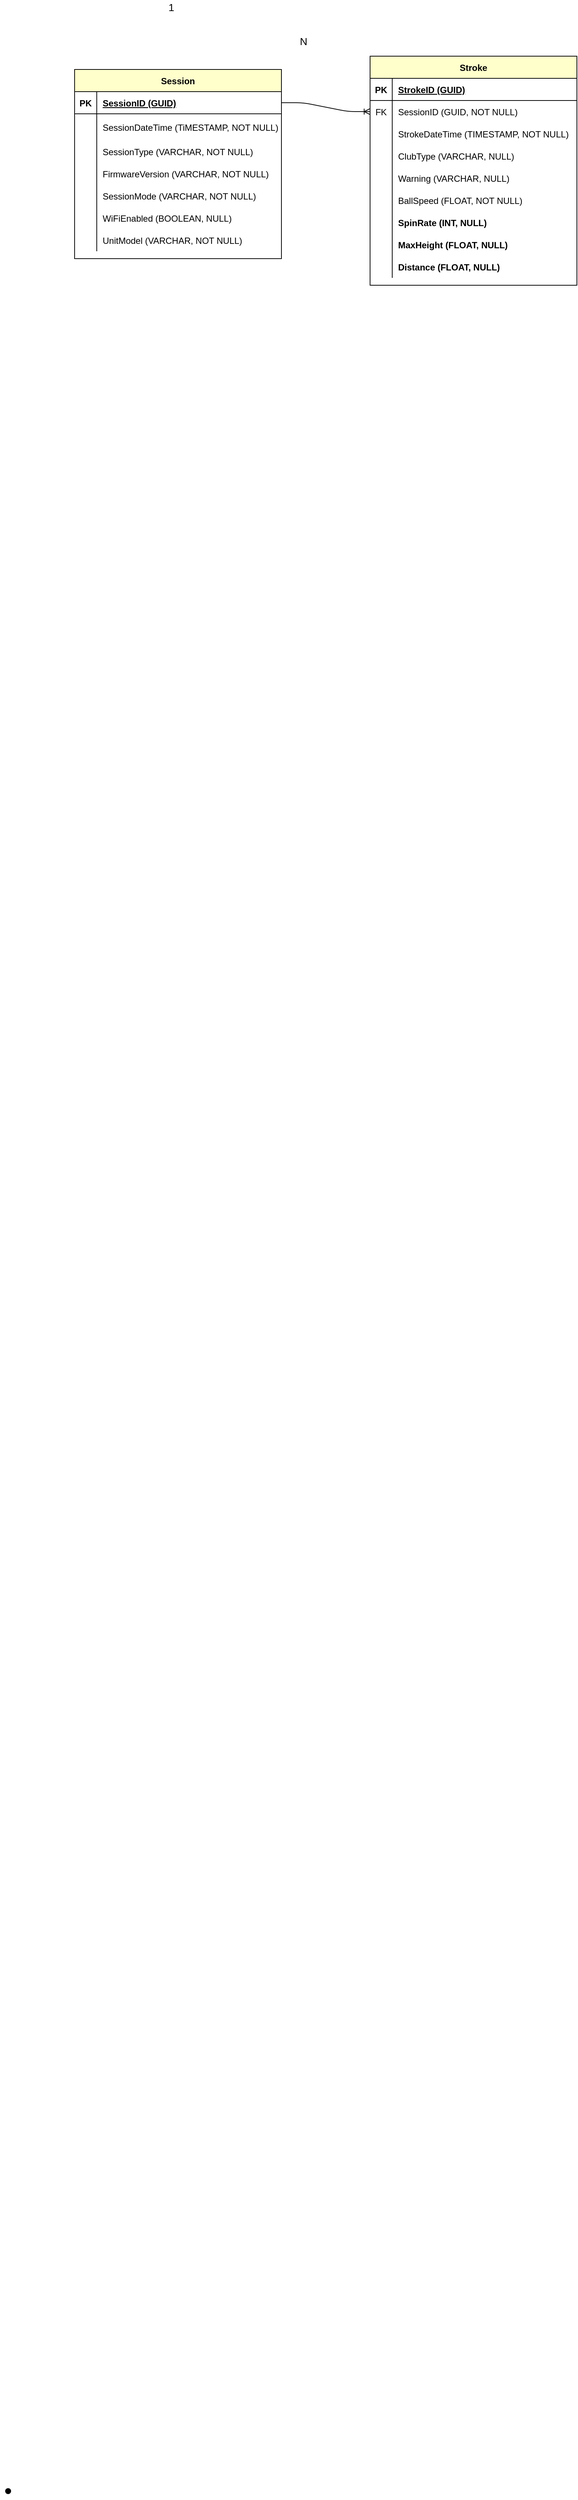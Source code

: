<mxfile version="20.8.20" type="github" pages="7">
  <diagram name="Input Data Model" id="0wDll3bY0JhVwaOHB7e4">
    <mxGraphModel dx="1332" dy="824" grid="1" gridSize="10" guides="1" tooltips="1" connect="1" arrows="1" fold="1" page="1" pageScale="1" pageWidth="1169" pageHeight="827" math="0" shadow="0">
      <root>
        <mxCell id="v9D0ILjvbAqLqava3KNG-0" />
        <mxCell id="v9D0ILjvbAqLqava3KNG-1" parent="v9D0ILjvbAqLqava3KNG-0" />
        <mxCell id="v9D0ILjvbAqLqava3KNG-2" value="Session" style="shape=table;startSize=30;container=1;collapsible=1;childLayout=tableLayout;fixedRows=1;rowLines=0;fontStyle=1;align=center;resizeLast=1;strokeColor=#000000;fillColor=#FFFFCC;" parent="v9D0ILjvbAqLqava3KNG-1" vertex="1">
          <mxGeometry x="200" y="158" width="280" height="256" as="geometry">
            <mxRectangle x="360" y="220" width="80" height="30" as="alternateBounds" />
          </mxGeometry>
        </mxCell>
        <mxCell id="v9D0ILjvbAqLqava3KNG-3" value="" style="shape=partialRectangle;collapsible=0;dropTarget=0;pointerEvents=0;fillColor=none;top=0;left=0;bottom=1;right=0;points=[[0,0.5],[1,0.5]];portConstraint=eastwest;" parent="v9D0ILjvbAqLqava3KNG-2" vertex="1">
          <mxGeometry y="30" width="280" height="30" as="geometry" />
        </mxCell>
        <mxCell id="v9D0ILjvbAqLqava3KNG-4" value="PK" style="shape=partialRectangle;connectable=0;fillColor=none;top=0;left=0;bottom=0;right=0;fontStyle=1;overflow=hidden;" parent="v9D0ILjvbAqLqava3KNG-3" vertex="1">
          <mxGeometry width="30" height="30" as="geometry">
            <mxRectangle width="30" height="30" as="alternateBounds" />
          </mxGeometry>
        </mxCell>
        <mxCell id="v9D0ILjvbAqLqava3KNG-5" value="SessionID (GUID)" style="shape=partialRectangle;connectable=0;fillColor=none;top=0;left=0;bottom=0;right=0;align=left;spacingLeft=6;fontStyle=5;overflow=hidden;" parent="v9D0ILjvbAqLqava3KNG-3" vertex="1">
          <mxGeometry x="30" width="250" height="30" as="geometry">
            <mxRectangle width="250" height="30" as="alternateBounds" />
          </mxGeometry>
        </mxCell>
        <mxCell id="v9D0ILjvbAqLqava3KNG-9" value="" style="shape=partialRectangle;collapsible=0;dropTarget=0;pointerEvents=0;fillColor=none;top=0;left=0;bottom=0;right=0;points=[[0,0.5],[1,0.5]];portConstraint=eastwest;" parent="v9D0ILjvbAqLqava3KNG-2" vertex="1">
          <mxGeometry y="60" width="280" height="36" as="geometry" />
        </mxCell>
        <mxCell id="v9D0ILjvbAqLqava3KNG-10" value="" style="shape=partialRectangle;connectable=0;fillColor=none;top=0;left=0;bottom=0;right=0;editable=1;overflow=hidden;" parent="v9D0ILjvbAqLqava3KNG-9" vertex="1">
          <mxGeometry width="30" height="36" as="geometry">
            <mxRectangle width="30" height="36" as="alternateBounds" />
          </mxGeometry>
        </mxCell>
        <mxCell id="v9D0ILjvbAqLqava3KNG-11" value="SessionDateTime (TiMESTAMP, NOT NULL)" style="shape=partialRectangle;connectable=0;fillColor=none;top=0;left=0;bottom=0;right=0;align=left;spacingLeft=6;overflow=hidden;" parent="v9D0ILjvbAqLqava3KNG-9" vertex="1">
          <mxGeometry x="30" width="250" height="36" as="geometry">
            <mxRectangle width="250" height="36" as="alternateBounds" />
          </mxGeometry>
        </mxCell>
        <mxCell id="v9D0ILjvbAqLqava3KNG-6" value="" style="shape=partialRectangle;collapsible=0;dropTarget=0;pointerEvents=0;fillColor=none;top=0;left=0;bottom=0;right=0;points=[[0,0.5],[1,0.5]];portConstraint=eastwest;" parent="v9D0ILjvbAqLqava3KNG-2" vertex="1">
          <mxGeometry y="96" width="280" height="30" as="geometry" />
        </mxCell>
        <mxCell id="v9D0ILjvbAqLqava3KNG-7" value="" style="shape=partialRectangle;connectable=0;fillColor=none;top=0;left=0;bottom=0;right=0;editable=1;overflow=hidden;" parent="v9D0ILjvbAqLqava3KNG-6" vertex="1">
          <mxGeometry width="30" height="30" as="geometry">
            <mxRectangle width="30" height="30" as="alternateBounds" />
          </mxGeometry>
        </mxCell>
        <mxCell id="v9D0ILjvbAqLqava3KNG-8" value="SessionType (VARCHAR, NOT NULL)" style="shape=partialRectangle;connectable=0;fillColor=none;top=0;left=0;bottom=0;right=0;align=left;spacingLeft=6;overflow=hidden;" parent="v9D0ILjvbAqLqava3KNG-6" vertex="1">
          <mxGeometry x="30" width="250" height="30" as="geometry">
            <mxRectangle width="250" height="30" as="alternateBounds" />
          </mxGeometry>
        </mxCell>
        <mxCell id="v9D0ILjvbAqLqava3KNG-12" value="" style="shape=partialRectangle;collapsible=0;dropTarget=0;pointerEvents=0;fillColor=none;top=0;left=0;bottom=0;right=0;points=[[0,0.5],[1,0.5]];portConstraint=eastwest;" parent="v9D0ILjvbAqLqava3KNG-2" vertex="1">
          <mxGeometry y="126" width="280" height="30" as="geometry" />
        </mxCell>
        <mxCell id="v9D0ILjvbAqLqava3KNG-13" value="" style="shape=partialRectangle;connectable=0;fillColor=none;top=0;left=0;bottom=0;right=0;editable=1;overflow=hidden;" parent="v9D0ILjvbAqLqava3KNG-12" vertex="1">
          <mxGeometry width="30" height="30" as="geometry">
            <mxRectangle width="30" height="30" as="alternateBounds" />
          </mxGeometry>
        </mxCell>
        <mxCell id="v9D0ILjvbAqLqava3KNG-14" value="FirmwareVersion (VARCHAR, NOT NULL)" style="shape=partialRectangle;connectable=0;fillColor=none;top=0;left=0;bottom=0;right=0;align=left;spacingLeft=6;overflow=hidden;" parent="v9D0ILjvbAqLqava3KNG-12" vertex="1">
          <mxGeometry x="30" width="250" height="30" as="geometry">
            <mxRectangle width="250" height="30" as="alternateBounds" />
          </mxGeometry>
        </mxCell>
        <mxCell id="v9D0ILjvbAqLqava3KNG-15" style="shape=partialRectangle;collapsible=0;dropTarget=0;pointerEvents=0;fillColor=none;top=0;left=0;bottom=0;right=0;points=[[0,0.5],[1,0.5]];portConstraint=eastwest;" parent="v9D0ILjvbAqLqava3KNG-2" vertex="1">
          <mxGeometry y="156" width="280" height="30" as="geometry" />
        </mxCell>
        <mxCell id="v9D0ILjvbAqLqava3KNG-16" style="shape=partialRectangle;connectable=0;fillColor=none;top=0;left=0;bottom=0;right=0;editable=1;overflow=hidden;" parent="v9D0ILjvbAqLqava3KNG-15" vertex="1">
          <mxGeometry width="30" height="30" as="geometry">
            <mxRectangle width="30" height="30" as="alternateBounds" />
          </mxGeometry>
        </mxCell>
        <mxCell id="v9D0ILjvbAqLqava3KNG-17" value="SessionMode (VARCHAR, NOT NULL)" style="shape=partialRectangle;connectable=0;fillColor=none;top=0;left=0;bottom=0;right=0;align=left;spacingLeft=6;overflow=hidden;" parent="v9D0ILjvbAqLqava3KNG-15" vertex="1">
          <mxGeometry x="30" width="250" height="30" as="geometry">
            <mxRectangle width="250" height="30" as="alternateBounds" />
          </mxGeometry>
        </mxCell>
        <mxCell id="v9D0ILjvbAqLqava3KNG-18" style="shape=partialRectangle;collapsible=0;dropTarget=0;pointerEvents=0;fillColor=none;top=0;left=0;bottom=0;right=0;points=[[0,0.5],[1,0.5]];portConstraint=eastwest;" parent="v9D0ILjvbAqLqava3KNG-2" vertex="1">
          <mxGeometry y="186" width="280" height="30" as="geometry" />
        </mxCell>
        <mxCell id="v9D0ILjvbAqLqava3KNG-19" style="shape=partialRectangle;connectable=0;fillColor=none;top=0;left=0;bottom=0;right=0;editable=1;overflow=hidden;" parent="v9D0ILjvbAqLqava3KNG-18" vertex="1">
          <mxGeometry width="30" height="30" as="geometry">
            <mxRectangle width="30" height="30" as="alternateBounds" />
          </mxGeometry>
        </mxCell>
        <mxCell id="v9D0ILjvbAqLqava3KNG-20" value="WiFiEnabled (BOOLEAN, NULL)" style="shape=partialRectangle;connectable=0;fillColor=none;top=0;left=0;bottom=0;right=0;align=left;spacingLeft=6;overflow=hidden;" parent="v9D0ILjvbAqLqava3KNG-18" vertex="1">
          <mxGeometry x="30" width="250" height="30" as="geometry">
            <mxRectangle width="250" height="30" as="alternateBounds" />
          </mxGeometry>
        </mxCell>
        <mxCell id="v9D0ILjvbAqLqava3KNG-21" style="shape=partialRectangle;collapsible=0;dropTarget=0;pointerEvents=0;fillColor=none;top=0;left=0;bottom=0;right=0;points=[[0,0.5],[1,0.5]];portConstraint=eastwest;" parent="v9D0ILjvbAqLqava3KNG-2" vertex="1">
          <mxGeometry y="216" width="280" height="30" as="geometry" />
        </mxCell>
        <mxCell id="v9D0ILjvbAqLqava3KNG-22" style="shape=partialRectangle;connectable=0;fillColor=none;top=0;left=0;bottom=0;right=0;editable=1;overflow=hidden;" parent="v9D0ILjvbAqLqava3KNG-21" vertex="1">
          <mxGeometry width="30" height="30" as="geometry">
            <mxRectangle width="30" height="30" as="alternateBounds" />
          </mxGeometry>
        </mxCell>
        <mxCell id="v9D0ILjvbAqLqava3KNG-23" value="UnitModel (VARCHAR, NOT NULL)" style="shape=partialRectangle;connectable=0;fillColor=none;top=0;left=0;bottom=0;right=0;align=left;spacingLeft=6;overflow=hidden;" parent="v9D0ILjvbAqLqava3KNG-21" vertex="1">
          <mxGeometry x="30" width="250" height="30" as="geometry">
            <mxRectangle width="250" height="30" as="alternateBounds" />
          </mxGeometry>
        </mxCell>
        <mxCell id="v9D0ILjvbAqLqava3KNG-27" value="Stroke" style="shape=table;startSize=30;container=1;collapsible=1;childLayout=tableLayout;fixedRows=1;rowLines=0;fontStyle=1;align=center;resizeLast=1;strokeColor=#000000;fillColor=#FFFFCC;" parent="v9D0ILjvbAqLqava3KNG-1" vertex="1">
          <mxGeometry x="600" y="140" width="280" height="310" as="geometry" />
        </mxCell>
        <mxCell id="v9D0ILjvbAqLqava3KNG-28" value="" style="shape=partialRectangle;collapsible=0;dropTarget=0;pointerEvents=0;fillColor=none;top=0;left=0;bottom=1;right=0;points=[[0,0.5],[1,0.5]];portConstraint=eastwest;" parent="v9D0ILjvbAqLqava3KNG-27" vertex="1">
          <mxGeometry y="30" width="280" height="30" as="geometry" />
        </mxCell>
        <mxCell id="v9D0ILjvbAqLqava3KNG-29" value="PK" style="shape=partialRectangle;connectable=0;fillColor=none;top=0;left=0;bottom=0;right=0;fontStyle=1;overflow=hidden;" parent="v9D0ILjvbAqLqava3KNG-28" vertex="1">
          <mxGeometry width="30" height="30" as="geometry">
            <mxRectangle width="30" height="30" as="alternateBounds" />
          </mxGeometry>
        </mxCell>
        <mxCell id="v9D0ILjvbAqLqava3KNG-30" value="StrokeID (GUID)" style="shape=partialRectangle;connectable=0;fillColor=none;top=0;left=0;bottom=0;right=0;align=left;spacingLeft=6;fontStyle=5;overflow=hidden;" parent="v9D0ILjvbAqLqava3KNG-28" vertex="1">
          <mxGeometry x="30" width="250" height="30" as="geometry">
            <mxRectangle width="250" height="30" as="alternateBounds" />
          </mxGeometry>
        </mxCell>
        <mxCell id="v9D0ILjvbAqLqava3KNG-31" value="" style="shape=partialRectangle;collapsible=0;dropTarget=0;pointerEvents=0;fillColor=none;top=0;left=0;bottom=0;right=0;points=[[0,0.5],[1,0.5]];portConstraint=eastwest;" parent="v9D0ILjvbAqLqava3KNG-27" vertex="1">
          <mxGeometry y="60" width="280" height="30" as="geometry" />
        </mxCell>
        <mxCell id="v9D0ILjvbAqLqava3KNG-32" value="FK" style="shape=partialRectangle;connectable=0;fillColor=none;top=0;left=0;bottom=0;right=0;editable=1;overflow=hidden;" parent="v9D0ILjvbAqLqava3KNG-31" vertex="1">
          <mxGeometry width="30" height="30" as="geometry">
            <mxRectangle width="30" height="30" as="alternateBounds" />
          </mxGeometry>
        </mxCell>
        <mxCell id="v9D0ILjvbAqLqava3KNG-33" value="SessionID (GUID, NOT NULL)" style="shape=partialRectangle;connectable=0;fillColor=none;top=0;left=0;bottom=0;right=0;align=left;spacingLeft=6;overflow=hidden;" parent="v9D0ILjvbAqLqava3KNG-31" vertex="1">
          <mxGeometry x="30" width="250" height="30" as="geometry">
            <mxRectangle width="250" height="30" as="alternateBounds" />
          </mxGeometry>
        </mxCell>
        <mxCell id="v9D0ILjvbAqLqava3KNG-34" value="" style="shape=partialRectangle;collapsible=0;dropTarget=0;pointerEvents=0;fillColor=none;top=0;left=0;bottom=0;right=0;points=[[0,0.5],[1,0.5]];portConstraint=eastwest;" parent="v9D0ILjvbAqLqava3KNG-27" vertex="1">
          <mxGeometry y="90" width="280" height="30" as="geometry" />
        </mxCell>
        <mxCell id="v9D0ILjvbAqLqava3KNG-35" value="" style="shape=partialRectangle;connectable=0;fillColor=none;top=0;left=0;bottom=0;right=0;editable=1;overflow=hidden;" parent="v9D0ILjvbAqLqava3KNG-34" vertex="1">
          <mxGeometry width="30" height="30" as="geometry">
            <mxRectangle width="30" height="30" as="alternateBounds" />
          </mxGeometry>
        </mxCell>
        <mxCell id="v9D0ILjvbAqLqava3KNG-36" value="StrokeDateTime (TIMESTAMP, NOT NULL)" style="shape=partialRectangle;connectable=0;fillColor=none;top=0;left=0;bottom=0;right=0;align=left;spacingLeft=6;overflow=hidden;" parent="v9D0ILjvbAqLqava3KNG-34" vertex="1">
          <mxGeometry x="30" width="250" height="30" as="geometry">
            <mxRectangle width="250" height="30" as="alternateBounds" />
          </mxGeometry>
        </mxCell>
        <mxCell id="v9D0ILjvbAqLqava3KNG-37" value="" style="shape=partialRectangle;collapsible=0;dropTarget=0;pointerEvents=0;fillColor=none;top=0;left=0;bottom=0;right=0;points=[[0,0.5],[1,0.5]];portConstraint=eastwest;" parent="v9D0ILjvbAqLqava3KNG-27" vertex="1">
          <mxGeometry y="120" width="280" height="30" as="geometry" />
        </mxCell>
        <mxCell id="v9D0ILjvbAqLqava3KNG-38" value="" style="shape=partialRectangle;connectable=0;fillColor=none;top=0;left=0;bottom=0;right=0;editable=1;overflow=hidden;" parent="v9D0ILjvbAqLqava3KNG-37" vertex="1">
          <mxGeometry width="30" height="30" as="geometry">
            <mxRectangle width="30" height="30" as="alternateBounds" />
          </mxGeometry>
        </mxCell>
        <mxCell id="v9D0ILjvbAqLqava3KNG-39" value="ClubType (VARCHAR, NULL)" style="shape=partialRectangle;connectable=0;fillColor=none;top=0;left=0;bottom=0;right=0;align=left;spacingLeft=6;overflow=hidden;" parent="v9D0ILjvbAqLqava3KNG-37" vertex="1">
          <mxGeometry x="30" width="250" height="30" as="geometry">
            <mxRectangle width="250" height="30" as="alternateBounds" />
          </mxGeometry>
        </mxCell>
        <mxCell id="v9D0ILjvbAqLqava3KNG-40" style="shape=partialRectangle;collapsible=0;dropTarget=0;pointerEvents=0;fillColor=none;top=0;left=0;bottom=0;right=0;points=[[0,0.5],[1,0.5]];portConstraint=eastwest;" parent="v9D0ILjvbAqLqava3KNG-27" vertex="1">
          <mxGeometry y="150" width="280" height="30" as="geometry" />
        </mxCell>
        <mxCell id="v9D0ILjvbAqLqava3KNG-41" style="shape=partialRectangle;connectable=0;fillColor=none;top=0;left=0;bottom=0;right=0;editable=1;overflow=hidden;" parent="v9D0ILjvbAqLqava3KNG-40" vertex="1">
          <mxGeometry width="30" height="30" as="geometry">
            <mxRectangle width="30" height="30" as="alternateBounds" />
          </mxGeometry>
        </mxCell>
        <mxCell id="v9D0ILjvbAqLqava3KNG-42" value="Warning (VARCHAR, NULL)" style="shape=partialRectangle;connectable=0;fillColor=none;top=0;left=0;bottom=0;right=0;align=left;spacingLeft=6;overflow=hidden;" parent="v9D0ILjvbAqLqava3KNG-40" vertex="1">
          <mxGeometry x="30" width="250" height="30" as="geometry">
            <mxRectangle width="250" height="30" as="alternateBounds" />
          </mxGeometry>
        </mxCell>
        <mxCell id="v9D0ILjvbAqLqava3KNG-43" style="shape=partialRectangle;collapsible=0;dropTarget=0;pointerEvents=0;fillColor=none;top=0;left=0;bottom=0;right=0;points=[[0,0.5],[1,0.5]];portConstraint=eastwest;" parent="v9D0ILjvbAqLqava3KNG-27" vertex="1">
          <mxGeometry y="180" width="280" height="30" as="geometry" />
        </mxCell>
        <mxCell id="v9D0ILjvbAqLqava3KNG-44" style="shape=partialRectangle;connectable=0;fillColor=none;top=0;left=0;bottom=0;right=0;editable=1;overflow=hidden;" parent="v9D0ILjvbAqLqava3KNG-43" vertex="1">
          <mxGeometry width="30" height="30" as="geometry">
            <mxRectangle width="30" height="30" as="alternateBounds" />
          </mxGeometry>
        </mxCell>
        <mxCell id="v9D0ILjvbAqLqava3KNG-45" value="BallSpeed (FLOAT, NOT NULL)" style="shape=partialRectangle;connectable=0;fillColor=none;top=0;left=0;bottom=0;right=0;align=left;spacingLeft=6;overflow=hidden;" parent="v9D0ILjvbAqLqava3KNG-43" vertex="1">
          <mxGeometry x="30" width="250" height="30" as="geometry">
            <mxRectangle width="250" height="30" as="alternateBounds" />
          </mxGeometry>
        </mxCell>
        <mxCell id="v9D0ILjvbAqLqava3KNG-46" style="shape=partialRectangle;collapsible=0;dropTarget=0;pointerEvents=0;fillColor=none;top=0;left=0;bottom=0;right=0;points=[[0,0.5],[1,0.5]];portConstraint=eastwest;" parent="v9D0ILjvbAqLqava3KNG-27" vertex="1">
          <mxGeometry y="210" width="280" height="30" as="geometry" />
        </mxCell>
        <mxCell id="v9D0ILjvbAqLqava3KNG-47" style="shape=partialRectangle;connectable=0;fillColor=none;top=0;left=0;bottom=0;right=0;editable=1;overflow=hidden;" parent="v9D0ILjvbAqLqava3KNG-46" vertex="1">
          <mxGeometry width="30" height="30" as="geometry">
            <mxRectangle width="30" height="30" as="alternateBounds" />
          </mxGeometry>
        </mxCell>
        <mxCell id="v9D0ILjvbAqLqava3KNG-48" value="SpinRate (INT, NULL)" style="shape=partialRectangle;connectable=0;fillColor=none;top=0;left=0;bottom=0;right=0;align=left;spacingLeft=6;overflow=hidden;fontStyle=1" parent="v9D0ILjvbAqLqava3KNG-46" vertex="1">
          <mxGeometry x="30" width="250" height="30" as="geometry">
            <mxRectangle width="250" height="30" as="alternateBounds" />
          </mxGeometry>
        </mxCell>
        <mxCell id="v9D0ILjvbAqLqava3KNG-49" style="shape=partialRectangle;collapsible=0;dropTarget=0;pointerEvents=0;fillColor=none;top=0;left=0;bottom=0;right=0;points=[[0,0.5],[1,0.5]];portConstraint=eastwest;" parent="v9D0ILjvbAqLqava3KNG-27" vertex="1">
          <mxGeometry y="240" width="280" height="30" as="geometry" />
        </mxCell>
        <mxCell id="v9D0ILjvbAqLqava3KNG-50" style="shape=partialRectangle;connectable=0;fillColor=none;top=0;left=0;bottom=0;right=0;editable=1;overflow=hidden;" parent="v9D0ILjvbAqLqava3KNG-49" vertex="1">
          <mxGeometry width="30" height="30" as="geometry">
            <mxRectangle width="30" height="30" as="alternateBounds" />
          </mxGeometry>
        </mxCell>
        <mxCell id="v9D0ILjvbAqLqava3KNG-51" value="MaxHeight (FLOAT, NULL)" style="shape=partialRectangle;connectable=0;fillColor=none;top=0;left=0;bottom=0;right=0;align=left;spacingLeft=6;overflow=hidden;fontStyle=1" parent="v9D0ILjvbAqLqava3KNG-49" vertex="1">
          <mxGeometry x="30" width="250" height="30" as="geometry">
            <mxRectangle width="250" height="30" as="alternateBounds" />
          </mxGeometry>
        </mxCell>
        <mxCell id="v9D0ILjvbAqLqava3KNG-52" style="shape=partialRectangle;collapsible=0;dropTarget=0;pointerEvents=0;fillColor=none;top=0;left=0;bottom=0;right=0;points=[[0,0.5],[1,0.5]];portConstraint=eastwest;" parent="v9D0ILjvbAqLqava3KNG-27" vertex="1">
          <mxGeometry y="270" width="280" height="30" as="geometry" />
        </mxCell>
        <mxCell id="v9D0ILjvbAqLqava3KNG-53" style="shape=partialRectangle;connectable=0;fillColor=none;top=0;left=0;bottom=0;right=0;editable=1;overflow=hidden;" parent="v9D0ILjvbAqLqava3KNG-52" vertex="1">
          <mxGeometry width="30" height="30" as="geometry">
            <mxRectangle width="30" height="30" as="alternateBounds" />
          </mxGeometry>
        </mxCell>
        <mxCell id="v9D0ILjvbAqLqava3KNG-54" value="Distance (FLOAT, NULL)" style="shape=partialRectangle;connectable=0;fillColor=none;top=0;left=0;bottom=0;right=0;align=left;spacingLeft=6;overflow=hidden;fontStyle=1" parent="v9D0ILjvbAqLqava3KNG-52" vertex="1">
          <mxGeometry x="30" width="250" height="30" as="geometry">
            <mxRectangle width="250" height="30" as="alternateBounds" />
          </mxGeometry>
        </mxCell>
        <mxCell id="v9D0ILjvbAqLqava3KNG-55" value="" style="edgeStyle=entityRelationEdgeStyle;fontSize=12;html=1;endArrow=ERoneToMany;" parent="v9D0ILjvbAqLqava3KNG-1" source="v9D0ILjvbAqLqava3KNG-3" target="v9D0ILjvbAqLqava3KNG-31" edge="1">
          <mxGeometry width="100" height="100" relative="1" as="geometry">
            <mxPoint x="530" y="460" as="sourcePoint" />
            <mxPoint x="630" y="360" as="targetPoint" />
          </mxGeometry>
        </mxCell>
        <mxCell id="v9D0ILjvbAqLqava3KNG-182" value="1" style="text;html=1;strokeColor=none;fillColor=none;align=center;verticalAlign=middle;whiteSpace=wrap;rounded=0;fontSize=14;" parent="v9D0ILjvbAqLqava3KNG-1" vertex="1">
          <mxGeometry x="311" y="64" width="40" height="20" as="geometry" />
        </mxCell>
        <mxCell id="v9D0ILjvbAqLqava3KNG-183" value="N" style="text;html=1;strokeColor=none;fillColor=none;align=center;verticalAlign=middle;whiteSpace=wrap;rounded=0;fontSize=14;" parent="v9D0ILjvbAqLqava3KNG-1" vertex="1">
          <mxGeometry x="490" y="110" width="40" height="20" as="geometry" />
        </mxCell>
        <mxCell id="wabQ27bJrLfmWLGUdAsj-73" value="" style="shape=waypoint;sketch=0;size=6;pointerEvents=1;points=[];fillColor=default;resizable=0;rotatable=0;perimeter=centerPerimeter;snapToPoint=1;rounded=1;arcSize=14;strokeWidth=2;strokeColor=#000000;" parent="v9D0ILjvbAqLqava3KNG-1" vertex="1">
          <mxGeometry x="100" y="3425" width="20" height="20" as="geometry" />
        </mxCell>
      </root>
    </mxGraphModel>
  </diagram>
  <diagram id="LVjtYKDy3ka2iPWdeuFf" name="STEP 1 -- TRANSFORM">
    <mxGraphModel dx="4263" dy="1060" grid="1" gridSize="10" guides="1" tooltips="1" connect="1" arrows="1" fold="1" page="1" pageScale="1" pageWidth="850" pageHeight="1100" math="0" shadow="0">
      <root>
        <mxCell id="0" />
        <mxCell id="1" parent="0" />
        <mxCell id="dgVjzDBISJwIlqAjie53-1" style="edgeStyle=none;rounded=0;orthogonalLoop=1;jettySize=auto;html=1;entryX=0.208;entryY=0.988;entryDx=0;entryDy=0;entryPerimeter=0;fontSize=15;fontColor=#000000;" edge="1" parent="1" source="dgVjzDBISJwIlqAjie53-2" target="dgVjzDBISJwIlqAjie53-31">
          <mxGeometry relative="1" as="geometry" />
        </mxCell>
        <mxCell id="dgVjzDBISJwIlqAjie53-2" value="Stroke" style="shape=table;startSize=30;container=1;collapsible=1;childLayout=tableLayout;fixedRows=1;rowLines=0;fontStyle=1;align=center;resizeLast=1;strokeColor=#000000;fillColor=#FFFFCC;" vertex="1" parent="1">
          <mxGeometry x="150" y="465" width="280" height="290" as="geometry" />
        </mxCell>
        <mxCell id="dgVjzDBISJwIlqAjie53-3" value="" style="shape=partialRectangle;collapsible=0;dropTarget=0;pointerEvents=0;fillColor=none;top=0;left=0;bottom=1;right=0;points=[[0,0.5],[1,0.5]];portConstraint=eastwest;" vertex="1" parent="dgVjzDBISJwIlqAjie53-2">
          <mxGeometry y="30" width="280" height="30" as="geometry" />
        </mxCell>
        <mxCell id="dgVjzDBISJwIlqAjie53-4" value="PK" style="shape=partialRectangle;connectable=0;fillColor=none;top=0;left=0;bottom=0;right=0;fontStyle=1;overflow=hidden;" vertex="1" parent="dgVjzDBISJwIlqAjie53-3">
          <mxGeometry width="30" height="30" as="geometry">
            <mxRectangle width="30" height="30" as="alternateBounds" />
          </mxGeometry>
        </mxCell>
        <mxCell id="dgVjzDBISJwIlqAjie53-5" value="StrokeID (GUID)" style="shape=partialRectangle;connectable=0;fillColor=none;top=0;left=0;bottom=0;right=0;align=left;spacingLeft=6;fontStyle=5;overflow=hidden;" vertex="1" parent="dgVjzDBISJwIlqAjie53-3">
          <mxGeometry x="30" width="250" height="30" as="geometry">
            <mxRectangle width="250" height="30" as="alternateBounds" />
          </mxGeometry>
        </mxCell>
        <mxCell id="dgVjzDBISJwIlqAjie53-6" value="" style="shape=partialRectangle;collapsible=0;dropTarget=0;pointerEvents=0;fillColor=none;top=0;left=0;bottom=0;right=0;points=[[0,0.5],[1,0.5]];portConstraint=eastwest;" vertex="1" parent="dgVjzDBISJwIlqAjie53-2">
          <mxGeometry y="60" width="280" height="30" as="geometry" />
        </mxCell>
        <mxCell id="dgVjzDBISJwIlqAjie53-7" value="FK" style="shape=partialRectangle;connectable=0;fillColor=none;top=0;left=0;bottom=0;right=0;editable=1;overflow=hidden;" vertex="1" parent="dgVjzDBISJwIlqAjie53-6">
          <mxGeometry width="30" height="30" as="geometry">
            <mxRectangle width="30" height="30" as="alternateBounds" />
          </mxGeometry>
        </mxCell>
        <mxCell id="dgVjzDBISJwIlqAjie53-8" value="SessionID (GUID, NOT NULL)" style="shape=partialRectangle;connectable=0;fillColor=none;top=0;left=0;bottom=0;right=0;align=left;spacingLeft=6;overflow=hidden;" vertex="1" parent="dgVjzDBISJwIlqAjie53-6">
          <mxGeometry x="30" width="250" height="30" as="geometry">
            <mxRectangle width="250" height="30" as="alternateBounds" />
          </mxGeometry>
        </mxCell>
        <mxCell id="dgVjzDBISJwIlqAjie53-9" value="" style="shape=partialRectangle;collapsible=0;dropTarget=0;pointerEvents=0;fillColor=none;top=0;left=0;bottom=0;right=0;points=[[0,0.5],[1,0.5]];portConstraint=eastwest;" vertex="1" parent="dgVjzDBISJwIlqAjie53-2">
          <mxGeometry y="90" width="280" height="30" as="geometry" />
        </mxCell>
        <mxCell id="dgVjzDBISJwIlqAjie53-10" value="" style="shape=partialRectangle;connectable=0;fillColor=none;top=0;left=0;bottom=0;right=0;editable=1;overflow=hidden;" vertex="1" parent="dgVjzDBISJwIlqAjie53-9">
          <mxGeometry width="30" height="30" as="geometry">
            <mxRectangle width="30" height="30" as="alternateBounds" />
          </mxGeometry>
        </mxCell>
        <mxCell id="dgVjzDBISJwIlqAjie53-11" value="StrokeDateTime (TIMESTAMP, NOT NULL)" style="shape=partialRectangle;connectable=0;fillColor=none;top=0;left=0;bottom=0;right=0;align=left;spacingLeft=6;overflow=hidden;" vertex="1" parent="dgVjzDBISJwIlqAjie53-9">
          <mxGeometry x="30" width="250" height="30" as="geometry">
            <mxRectangle width="250" height="30" as="alternateBounds" />
          </mxGeometry>
        </mxCell>
        <mxCell id="dgVjzDBISJwIlqAjie53-12" value="" style="shape=partialRectangle;collapsible=0;dropTarget=0;pointerEvents=0;fillColor=none;top=0;left=0;bottom=0;right=0;points=[[0,0.5],[1,0.5]];portConstraint=eastwest;" vertex="1" parent="dgVjzDBISJwIlqAjie53-2">
          <mxGeometry y="120" width="280" height="20" as="geometry" />
        </mxCell>
        <mxCell id="dgVjzDBISJwIlqAjie53-13" value="" style="shape=partialRectangle;connectable=0;fillColor=none;top=0;left=0;bottom=0;right=0;editable=1;overflow=hidden;" vertex="1" parent="dgVjzDBISJwIlqAjie53-12">
          <mxGeometry width="30" height="20" as="geometry">
            <mxRectangle width="30" height="20" as="alternateBounds" />
          </mxGeometry>
        </mxCell>
        <mxCell id="dgVjzDBISJwIlqAjie53-14" value="ClubType (VARCHAR, NULL)" style="shape=partialRectangle;connectable=0;fillColor=none;top=0;left=0;bottom=0;right=0;align=left;spacingLeft=6;overflow=hidden;" vertex="1" parent="dgVjzDBISJwIlqAjie53-12">
          <mxGeometry x="30" width="250" height="20" as="geometry">
            <mxRectangle width="250" height="20" as="alternateBounds" />
          </mxGeometry>
        </mxCell>
        <mxCell id="dgVjzDBISJwIlqAjie53-15" style="shape=partialRectangle;collapsible=0;dropTarget=0;pointerEvents=0;fillColor=none;top=0;left=0;bottom=0;right=0;points=[[0,0.5],[1,0.5]];portConstraint=eastwest;" vertex="1" parent="dgVjzDBISJwIlqAjie53-2">
          <mxGeometry y="140" width="280" height="30" as="geometry" />
        </mxCell>
        <mxCell id="dgVjzDBISJwIlqAjie53-16" style="shape=partialRectangle;connectable=0;fillColor=none;top=0;left=0;bottom=0;right=0;editable=1;overflow=hidden;" vertex="1" parent="dgVjzDBISJwIlqAjie53-15">
          <mxGeometry width="30" height="30" as="geometry">
            <mxRectangle width="30" height="30" as="alternateBounds" />
          </mxGeometry>
        </mxCell>
        <mxCell id="dgVjzDBISJwIlqAjie53-17" value="Warning (VARCHAR, NULL)" style="shape=partialRectangle;connectable=0;fillColor=none;top=0;left=0;bottom=0;right=0;align=left;spacingLeft=6;overflow=hidden;" vertex="1" parent="dgVjzDBISJwIlqAjie53-15">
          <mxGeometry x="30" width="250" height="30" as="geometry">
            <mxRectangle width="250" height="30" as="alternateBounds" />
          </mxGeometry>
        </mxCell>
        <mxCell id="dgVjzDBISJwIlqAjie53-18" style="shape=partialRectangle;collapsible=0;dropTarget=0;pointerEvents=0;fillColor=none;top=0;left=0;bottom=0;right=0;points=[[0,0.5],[1,0.5]];portConstraint=eastwest;" vertex="1" parent="dgVjzDBISJwIlqAjie53-2">
          <mxGeometry y="170" width="280" height="30" as="geometry" />
        </mxCell>
        <mxCell id="dgVjzDBISJwIlqAjie53-19" style="shape=partialRectangle;connectable=0;fillColor=none;top=0;left=0;bottom=0;right=0;editable=1;overflow=hidden;" vertex="1" parent="dgVjzDBISJwIlqAjie53-18">
          <mxGeometry width="30" height="30" as="geometry">
            <mxRectangle width="30" height="30" as="alternateBounds" />
          </mxGeometry>
        </mxCell>
        <mxCell id="dgVjzDBISJwIlqAjie53-20" value="BallSpeed (FLOAT, NOT NULL)" style="shape=partialRectangle;connectable=0;fillColor=none;top=0;left=0;bottom=0;right=0;align=left;spacingLeft=6;overflow=hidden;" vertex="1" parent="dgVjzDBISJwIlqAjie53-18">
          <mxGeometry x="30" width="250" height="30" as="geometry">
            <mxRectangle width="250" height="30" as="alternateBounds" />
          </mxGeometry>
        </mxCell>
        <mxCell id="dgVjzDBISJwIlqAjie53-21" style="shape=partialRectangle;collapsible=0;dropTarget=0;pointerEvents=0;fillColor=none;top=0;left=0;bottom=0;right=0;points=[[0,0.5],[1,0.5]];portConstraint=eastwest;" vertex="1" parent="dgVjzDBISJwIlqAjie53-2">
          <mxGeometry y="200" width="280" height="30" as="geometry" />
        </mxCell>
        <mxCell id="dgVjzDBISJwIlqAjie53-22" style="shape=partialRectangle;connectable=0;fillColor=none;top=0;left=0;bottom=0;right=0;editable=1;overflow=hidden;" vertex="1" parent="dgVjzDBISJwIlqAjie53-21">
          <mxGeometry width="30" height="30" as="geometry">
            <mxRectangle width="30" height="30" as="alternateBounds" />
          </mxGeometry>
        </mxCell>
        <mxCell id="dgVjzDBISJwIlqAjie53-23" value="SpinRate (INT, NULL)" style="shape=partialRectangle;connectable=0;fillColor=none;top=0;left=0;bottom=0;right=0;align=left;spacingLeft=6;overflow=hidden;fontStyle=1" vertex="1" parent="dgVjzDBISJwIlqAjie53-21">
          <mxGeometry x="30" width="250" height="30" as="geometry">
            <mxRectangle width="250" height="30" as="alternateBounds" />
          </mxGeometry>
        </mxCell>
        <mxCell id="dgVjzDBISJwIlqAjie53-24" style="shape=partialRectangle;collapsible=0;dropTarget=0;pointerEvents=0;fillColor=none;top=0;left=0;bottom=0;right=0;points=[[0,0.5],[1,0.5]];portConstraint=eastwest;" vertex="1" parent="dgVjzDBISJwIlqAjie53-2">
          <mxGeometry y="230" width="280" height="30" as="geometry" />
        </mxCell>
        <mxCell id="dgVjzDBISJwIlqAjie53-25" style="shape=partialRectangle;connectable=0;fillColor=none;top=0;left=0;bottom=0;right=0;editable=1;overflow=hidden;" vertex="1" parent="dgVjzDBISJwIlqAjie53-24">
          <mxGeometry width="30" height="30" as="geometry">
            <mxRectangle width="30" height="30" as="alternateBounds" />
          </mxGeometry>
        </mxCell>
        <mxCell id="dgVjzDBISJwIlqAjie53-26" value="MaxHeight (FLOAT, NULL)" style="shape=partialRectangle;connectable=0;fillColor=none;top=0;left=0;bottom=0;right=0;align=left;spacingLeft=6;overflow=hidden;fontStyle=1" vertex="1" parent="dgVjzDBISJwIlqAjie53-24">
          <mxGeometry x="30" width="250" height="30" as="geometry">
            <mxRectangle width="250" height="30" as="alternateBounds" />
          </mxGeometry>
        </mxCell>
        <mxCell id="dgVjzDBISJwIlqAjie53-27" style="shape=partialRectangle;collapsible=0;dropTarget=0;pointerEvents=0;fillColor=none;top=0;left=0;bottom=0;right=0;points=[[0,0.5],[1,0.5]];portConstraint=eastwest;" vertex="1" parent="dgVjzDBISJwIlqAjie53-2">
          <mxGeometry y="260" width="280" height="30" as="geometry" />
        </mxCell>
        <mxCell id="dgVjzDBISJwIlqAjie53-28" style="shape=partialRectangle;connectable=0;fillColor=none;top=0;left=0;bottom=0;right=0;editable=1;overflow=hidden;" vertex="1" parent="dgVjzDBISJwIlqAjie53-27">
          <mxGeometry width="30" height="30" as="geometry">
            <mxRectangle width="30" height="30" as="alternateBounds" />
          </mxGeometry>
        </mxCell>
        <mxCell id="dgVjzDBISJwIlqAjie53-29" value="Distance (FLOAT, NULL)" style="shape=partialRectangle;connectable=0;fillColor=none;top=0;left=0;bottom=0;right=0;align=left;spacingLeft=6;overflow=hidden;fontStyle=1" vertex="1" parent="dgVjzDBISJwIlqAjie53-27">
          <mxGeometry x="30" width="250" height="30" as="geometry">
            <mxRectangle width="250" height="30" as="alternateBounds" />
          </mxGeometry>
        </mxCell>
        <mxCell id="dgVjzDBISJwIlqAjie53-30" style="edgeStyle=none;rounded=0;orthogonalLoop=1;jettySize=auto;html=1;fontSize=15;fontColor=#000000;" edge="1" parent="1" source="dgVjzDBISJwIlqAjie53-31">
          <mxGeometry relative="1" as="geometry">
            <mxPoint x="640" y="480" as="targetPoint" />
          </mxGeometry>
        </mxCell>
        <mxCell id="dgVjzDBISJwIlqAjie53-31" value="&lt;font style=&quot;font-size: 15px;&quot;&gt;requirement 2:&lt;br&gt;redundant columns:&lt;br&gt;&lt;br&gt;ALTER&lt;span style=&quot;border-color: var(--border-color); font-family: Consolas, Menlo, &amp;quot;courier new&amp;quot;, monospace; background-color: rgb(255, 255, 255);&quot;&gt;&amp;nbsp;&lt;font style=&quot;border-color: var(--border-color);&quot; color=&quot;#0000cd&quot;&gt;TABLE&amp;nbsp;&lt;/font&gt;Session&lt;/span&gt;&lt;br style=&quot;border-color: var(--border-color); box-sizing: inherit; font-family: Consolas, Menlo, &amp;quot;courier new&amp;quot;, monospace; background-color: rgb(255, 255, 255);&quot;&gt;&lt;span style=&quot;border-color: var(--border-color); box-sizing: inherit; color: mediumblue; font-family: Consolas, Menlo, &amp;quot;courier new&amp;quot;, monospace; background-color: rgb(255, 255, 255);&quot; class=&quot;sqlkeywordcolor&quot;&gt;DROP&lt;/span&gt;&lt;span style=&quot;border-color: var(--border-color); font-family: Consolas, Menlo, &amp;quot;courier new&amp;quot;, monospace; background-color: rgb(255, 255, 255);&quot;&gt;&amp;nbsp;&lt;/span&gt;&lt;span style=&quot;border-color: var(--border-color); box-sizing: inherit; color: mediumblue; font-family: Consolas, Menlo, &amp;quot;courier new&amp;quot;, monospace; background-color: rgb(255, 255, 255);&quot; class=&quot;sqlkeywordcolor&quot;&gt;COLUMN&lt;/span&gt;&lt;span style=&quot;border-color: var(--border-color); font-family: Consolas, Menlo, &amp;quot;courier new&amp;quot;, monospace; background-color: rgb(255, 255, 255);&quot;&gt;&amp;nbsp;StrokeID;&lt;br&gt;&lt;/span&gt;&lt;font color=&quot;#0000cd&quot;&gt;&lt;br&gt;requirement 5:&lt;br&gt;&lt;br&gt;SELECT * FROM STROKE WHERE&lt;/font&gt; ( len(SpinRate) &amp;gt; 0 &lt;font color=&quot;#0000cd&quot;&gt;AND &lt;/font&gt;len(MaxHeight) &amp;gt; 0 &lt;font color=&quot;#0000cd&quot;&gt;AND &lt;/font&gt;len(Distance&amp;nbsp;) &amp;gt; 0)&lt;/font&gt;" style="text;html=1;strokeColor=default;fillColor=none;align=left;verticalAlign=middle;whiteSpace=wrap;rounded=0;" vertex="1" parent="1">
          <mxGeometry x="400" y="150" width="220" height="240" as="geometry" />
        </mxCell>
        <mxCell id="dgVjzDBISJwIlqAjie53-32" style="edgeStyle=none;rounded=0;orthogonalLoop=1;jettySize=auto;html=1;entryX=0.104;entryY=1.027;entryDx=0;entryDy=0;entryPerimeter=0;fontSize=15;fontColor=#000000;" edge="1" parent="1" source="dgVjzDBISJwIlqAjie53-33" target="dgVjzDBISJwIlqAjie53-102">
          <mxGeometry relative="1" as="geometry" />
        </mxCell>
        <mxCell id="dgVjzDBISJwIlqAjie53-33" value="Stroke" style="shape=table;startSize=35;container=1;collapsible=1;childLayout=tableLayout;fixedRows=1;rowLines=0;fontStyle=1;align=center;resizeLast=1;strokeColor=#000000;fillColor=#FFFFCC;" vertex="1" parent="1">
          <mxGeometry x="590" y="485" width="280" height="270" as="geometry" />
        </mxCell>
        <mxCell id="dgVjzDBISJwIlqAjie53-34" value="" style="shape=partialRectangle;collapsible=0;dropTarget=0;pointerEvents=0;fillColor=none;top=0;left=0;bottom=0;right=0;points=[[0,0.5],[1,0.5]];portConstraint=eastwest;" vertex="1" parent="dgVjzDBISJwIlqAjie53-33">
          <mxGeometry y="35" width="280" height="30" as="geometry" />
        </mxCell>
        <mxCell id="dgVjzDBISJwIlqAjie53-35" value="FK" style="shape=partialRectangle;connectable=0;fillColor=none;top=0;left=0;bottom=0;right=0;editable=1;overflow=hidden;" vertex="1" parent="dgVjzDBISJwIlqAjie53-34">
          <mxGeometry width="30" height="30" as="geometry">
            <mxRectangle width="30" height="30" as="alternateBounds" />
          </mxGeometry>
        </mxCell>
        <mxCell id="dgVjzDBISJwIlqAjie53-36" value="SessionID (GUID, NOT NULL)" style="shape=partialRectangle;connectable=0;fillColor=none;top=0;left=0;bottom=0;right=0;align=left;spacingLeft=6;overflow=hidden;" vertex="1" parent="dgVjzDBISJwIlqAjie53-34">
          <mxGeometry x="30" width="250" height="30" as="geometry">
            <mxRectangle width="250" height="30" as="alternateBounds" />
          </mxGeometry>
        </mxCell>
        <mxCell id="dgVjzDBISJwIlqAjie53-37" value="" style="shape=partialRectangle;collapsible=0;dropTarget=0;pointerEvents=0;fillColor=none;top=0;left=0;bottom=0;right=0;points=[[0,0.5],[1,0.5]];portConstraint=eastwest;" vertex="1" parent="dgVjzDBISJwIlqAjie53-33">
          <mxGeometry y="65" width="280" height="30" as="geometry" />
        </mxCell>
        <mxCell id="dgVjzDBISJwIlqAjie53-38" value="" style="shape=partialRectangle;connectable=0;fillColor=none;top=0;left=0;bottom=0;right=0;editable=1;overflow=hidden;" vertex="1" parent="dgVjzDBISJwIlqAjie53-37">
          <mxGeometry width="30" height="30" as="geometry">
            <mxRectangle width="30" height="30" as="alternateBounds" />
          </mxGeometry>
        </mxCell>
        <mxCell id="dgVjzDBISJwIlqAjie53-39" value="StrokeDateTime (TIMESTAMP, NOT NULL)" style="shape=partialRectangle;connectable=0;fillColor=none;top=0;left=0;bottom=0;right=0;align=left;spacingLeft=6;overflow=hidden;" vertex="1" parent="dgVjzDBISJwIlqAjie53-37">
          <mxGeometry x="30" width="250" height="30" as="geometry">
            <mxRectangle width="250" height="30" as="alternateBounds" />
          </mxGeometry>
        </mxCell>
        <mxCell id="dgVjzDBISJwIlqAjie53-40" value="" style="shape=partialRectangle;collapsible=0;dropTarget=0;pointerEvents=0;fillColor=none;top=0;left=0;bottom=0;right=0;points=[[0,0.5],[1,0.5]];portConstraint=eastwest;" vertex="1" parent="dgVjzDBISJwIlqAjie53-33">
          <mxGeometry y="95" width="280" height="25" as="geometry" />
        </mxCell>
        <mxCell id="dgVjzDBISJwIlqAjie53-41" value="" style="shape=partialRectangle;connectable=0;fillColor=none;top=0;left=0;bottom=0;right=0;editable=1;overflow=hidden;" vertex="1" parent="dgVjzDBISJwIlqAjie53-40">
          <mxGeometry width="30" height="25" as="geometry">
            <mxRectangle width="30" height="25" as="alternateBounds" />
          </mxGeometry>
        </mxCell>
        <mxCell id="dgVjzDBISJwIlqAjie53-42" value="ClubType (VARCHAR, NULL)" style="shape=partialRectangle;connectable=0;fillColor=none;top=0;left=0;bottom=0;right=0;align=left;spacingLeft=6;overflow=hidden;" vertex="1" parent="dgVjzDBISJwIlqAjie53-40">
          <mxGeometry x="30" width="250" height="25" as="geometry">
            <mxRectangle width="250" height="25" as="alternateBounds" />
          </mxGeometry>
        </mxCell>
        <mxCell id="dgVjzDBISJwIlqAjie53-43" style="shape=partialRectangle;collapsible=0;dropTarget=0;pointerEvents=0;fillColor=none;top=0;left=0;bottom=0;right=0;points=[[0,0.5],[1,0.5]];portConstraint=eastwest;" vertex="1" parent="dgVjzDBISJwIlqAjie53-33">
          <mxGeometry y="120" width="280" height="30" as="geometry" />
        </mxCell>
        <mxCell id="dgVjzDBISJwIlqAjie53-44" style="shape=partialRectangle;connectable=0;fillColor=none;top=0;left=0;bottom=0;right=0;editable=1;overflow=hidden;" vertex="1" parent="dgVjzDBISJwIlqAjie53-43">
          <mxGeometry width="30" height="30" as="geometry">
            <mxRectangle width="30" height="30" as="alternateBounds" />
          </mxGeometry>
        </mxCell>
        <mxCell id="dgVjzDBISJwIlqAjie53-45" value="Warning (VARCHAR, NULL)" style="shape=partialRectangle;connectable=0;fillColor=none;top=0;left=0;bottom=0;right=0;align=left;spacingLeft=6;overflow=hidden;" vertex="1" parent="dgVjzDBISJwIlqAjie53-43">
          <mxGeometry x="30" width="250" height="30" as="geometry">
            <mxRectangle width="250" height="30" as="alternateBounds" />
          </mxGeometry>
        </mxCell>
        <mxCell id="dgVjzDBISJwIlqAjie53-46" style="shape=partialRectangle;collapsible=0;dropTarget=0;pointerEvents=0;fillColor=none;top=0;left=0;bottom=0;right=0;points=[[0,0.5],[1,0.5]];portConstraint=eastwest;" vertex="1" parent="dgVjzDBISJwIlqAjie53-33">
          <mxGeometry y="150" width="280" height="30" as="geometry" />
        </mxCell>
        <mxCell id="dgVjzDBISJwIlqAjie53-47" style="shape=partialRectangle;connectable=0;fillColor=none;top=0;left=0;bottom=0;right=0;editable=1;overflow=hidden;" vertex="1" parent="dgVjzDBISJwIlqAjie53-46">
          <mxGeometry width="30" height="30" as="geometry">
            <mxRectangle width="30" height="30" as="alternateBounds" />
          </mxGeometry>
        </mxCell>
        <mxCell id="dgVjzDBISJwIlqAjie53-48" value="BallSpeed (FLOAT, NOT NULL)" style="shape=partialRectangle;connectable=0;fillColor=none;top=0;left=0;bottom=0;right=0;align=left;spacingLeft=6;overflow=hidden;" vertex="1" parent="dgVjzDBISJwIlqAjie53-46">
          <mxGeometry x="30" width="250" height="30" as="geometry">
            <mxRectangle width="250" height="30" as="alternateBounds" />
          </mxGeometry>
        </mxCell>
        <mxCell id="dgVjzDBISJwIlqAjie53-49" style="shape=partialRectangle;collapsible=0;dropTarget=0;pointerEvents=0;fillColor=none;top=0;left=0;bottom=0;right=0;points=[[0,0.5],[1,0.5]];portConstraint=eastwest;" vertex="1" parent="dgVjzDBISJwIlqAjie53-33">
          <mxGeometry y="180" width="280" height="30" as="geometry" />
        </mxCell>
        <mxCell id="dgVjzDBISJwIlqAjie53-50" style="shape=partialRectangle;connectable=0;fillColor=none;top=0;left=0;bottom=0;right=0;editable=1;overflow=hidden;" vertex="1" parent="dgVjzDBISJwIlqAjie53-49">
          <mxGeometry width="30" height="30" as="geometry">
            <mxRectangle width="30" height="30" as="alternateBounds" />
          </mxGeometry>
        </mxCell>
        <mxCell id="dgVjzDBISJwIlqAjie53-51" value="SpinRate (INT, NULL)" style="shape=partialRectangle;connectable=0;fillColor=none;top=0;left=0;bottom=0;right=0;align=left;spacingLeft=6;overflow=hidden;fontStyle=1" vertex="1" parent="dgVjzDBISJwIlqAjie53-49">
          <mxGeometry x="30" width="250" height="30" as="geometry">
            <mxRectangle width="250" height="30" as="alternateBounds" />
          </mxGeometry>
        </mxCell>
        <mxCell id="dgVjzDBISJwIlqAjie53-52" style="shape=partialRectangle;collapsible=0;dropTarget=0;pointerEvents=0;fillColor=none;top=0;left=0;bottom=0;right=0;points=[[0,0.5],[1,0.5]];portConstraint=eastwest;" vertex="1" parent="dgVjzDBISJwIlqAjie53-33">
          <mxGeometry y="210" width="280" height="30" as="geometry" />
        </mxCell>
        <mxCell id="dgVjzDBISJwIlqAjie53-53" style="shape=partialRectangle;connectable=0;fillColor=none;top=0;left=0;bottom=0;right=0;editable=1;overflow=hidden;" vertex="1" parent="dgVjzDBISJwIlqAjie53-52">
          <mxGeometry width="30" height="30" as="geometry">
            <mxRectangle width="30" height="30" as="alternateBounds" />
          </mxGeometry>
        </mxCell>
        <mxCell id="dgVjzDBISJwIlqAjie53-54" value="MaxHeight (FLOAT, NULL)" style="shape=partialRectangle;connectable=0;fillColor=none;top=0;left=0;bottom=0;right=0;align=left;spacingLeft=6;overflow=hidden;fontStyle=1" vertex="1" parent="dgVjzDBISJwIlqAjie53-52">
          <mxGeometry x="30" width="250" height="30" as="geometry">
            <mxRectangle width="250" height="30" as="alternateBounds" />
          </mxGeometry>
        </mxCell>
        <mxCell id="dgVjzDBISJwIlqAjie53-55" style="shape=partialRectangle;collapsible=0;dropTarget=0;pointerEvents=0;fillColor=none;top=0;left=0;bottom=0;right=0;points=[[0,0.5],[1,0.5]];portConstraint=eastwest;" vertex="1" parent="dgVjzDBISJwIlqAjie53-33">
          <mxGeometry y="240" width="280" height="30" as="geometry" />
        </mxCell>
        <mxCell id="dgVjzDBISJwIlqAjie53-56" style="shape=partialRectangle;connectable=0;fillColor=none;top=0;left=0;bottom=0;right=0;editable=1;overflow=hidden;" vertex="1" parent="dgVjzDBISJwIlqAjie53-55">
          <mxGeometry width="30" height="30" as="geometry">
            <mxRectangle width="30" height="30" as="alternateBounds" />
          </mxGeometry>
        </mxCell>
        <mxCell id="dgVjzDBISJwIlqAjie53-57" value="Distance (FLOAT, NULL)" style="shape=partialRectangle;connectable=0;fillColor=none;top=0;left=0;bottom=0;right=0;align=left;spacingLeft=6;overflow=hidden;fontStyle=1" vertex="1" parent="dgVjzDBISJwIlqAjie53-55">
          <mxGeometry x="30" width="250" height="30" as="geometry">
            <mxRectangle width="250" height="30" as="alternateBounds" />
          </mxGeometry>
        </mxCell>
        <mxCell id="dgVjzDBISJwIlqAjie53-58" style="edgeStyle=none;shape=arrow;rounded=0;orthogonalLoop=1;jettySize=auto;html=1;exitX=0.75;exitY=0;exitDx=0;exitDy=0;" edge="1" parent="1" source="dgVjzDBISJwIlqAjie53-31" target="dgVjzDBISJwIlqAjie53-31">
          <mxGeometry relative="1" as="geometry" />
        </mxCell>
        <mxCell id="dgVjzDBISJwIlqAjie53-59" value="Session" style="shape=table;startSize=30;container=1;collapsible=1;childLayout=tableLayout;fixedRows=1;rowLines=0;fontStyle=1;align=center;resizeLast=1;strokeColor=#000000;fillColor=#FFFFCC;" vertex="1" parent="1">
          <mxGeometry x="780" y="1020" width="280" height="286" as="geometry">
            <mxRectangle x="360" y="220" width="80" height="30" as="alternateBounds" />
          </mxGeometry>
        </mxCell>
        <mxCell id="dgVjzDBISJwIlqAjie53-60" value="" style="shape=partialRectangle;collapsible=0;dropTarget=0;pointerEvents=0;fillColor=none;top=0;left=0;bottom=1;right=0;points=[[0,0.5],[1,0.5]];portConstraint=eastwest;" vertex="1" parent="dgVjzDBISJwIlqAjie53-59">
          <mxGeometry y="30" width="280" height="30" as="geometry" />
        </mxCell>
        <mxCell id="dgVjzDBISJwIlqAjie53-61" value="PK" style="shape=partialRectangle;connectable=0;fillColor=none;top=0;left=0;bottom=0;right=0;fontStyle=1;overflow=hidden;" vertex="1" parent="dgVjzDBISJwIlqAjie53-60">
          <mxGeometry width="30" height="30" as="geometry">
            <mxRectangle width="30" height="30" as="alternateBounds" />
          </mxGeometry>
        </mxCell>
        <mxCell id="dgVjzDBISJwIlqAjie53-62" value="SessionID (GUID)" style="shape=partialRectangle;connectable=0;fillColor=none;top=0;left=0;bottom=0;right=0;align=left;spacingLeft=6;fontStyle=5;overflow=hidden;" vertex="1" parent="dgVjzDBISJwIlqAjie53-60">
          <mxGeometry x="30" width="250" height="30" as="geometry">
            <mxRectangle width="250" height="30" as="alternateBounds" />
          </mxGeometry>
        </mxCell>
        <mxCell id="dgVjzDBISJwIlqAjie53-63" value="" style="shape=partialRectangle;collapsible=0;dropTarget=0;pointerEvents=0;fillColor=none;top=0;left=0;bottom=0;right=0;points=[[0,0.5],[1,0.5]];portConstraint=eastwest;" vertex="1" parent="dgVjzDBISJwIlqAjie53-59">
          <mxGeometry y="60" width="280" height="36" as="geometry" />
        </mxCell>
        <mxCell id="dgVjzDBISJwIlqAjie53-64" value="" style="shape=partialRectangle;connectable=0;fillColor=none;top=0;left=0;bottom=0;right=0;editable=1;overflow=hidden;" vertex="1" parent="dgVjzDBISJwIlqAjie53-63">
          <mxGeometry width="30" height="36" as="geometry">
            <mxRectangle width="30" height="36" as="alternateBounds" />
          </mxGeometry>
        </mxCell>
        <mxCell id="dgVjzDBISJwIlqAjie53-65" value="SessionDateTime (TiMESTAMP, NOT NULL)" style="shape=partialRectangle;connectable=0;fillColor=none;top=0;left=0;bottom=0;right=0;align=left;spacingLeft=6;overflow=hidden;" vertex="1" parent="dgVjzDBISJwIlqAjie53-63">
          <mxGeometry x="30" width="250" height="36" as="geometry">
            <mxRectangle width="250" height="36" as="alternateBounds" />
          </mxGeometry>
        </mxCell>
        <mxCell id="dgVjzDBISJwIlqAjie53-66" value="" style="shape=partialRectangle;collapsible=0;dropTarget=0;pointerEvents=0;fillColor=none;top=0;left=0;bottom=0;right=0;points=[[0,0.5],[1,0.5]];portConstraint=eastwest;" vertex="1" parent="dgVjzDBISJwIlqAjie53-59">
          <mxGeometry y="96" width="280" height="30" as="geometry" />
        </mxCell>
        <mxCell id="dgVjzDBISJwIlqAjie53-67" value="" style="shape=partialRectangle;connectable=0;fillColor=none;top=0;left=0;bottom=0;right=0;editable=1;overflow=hidden;" vertex="1" parent="dgVjzDBISJwIlqAjie53-66">
          <mxGeometry width="30" height="30" as="geometry">
            <mxRectangle width="30" height="30" as="alternateBounds" />
          </mxGeometry>
        </mxCell>
        <mxCell id="dgVjzDBISJwIlqAjie53-68" value="SessionType (VARCHAR, NOT NULL)" style="shape=partialRectangle;connectable=0;fillColor=none;top=0;left=0;bottom=0;right=0;align=left;spacingLeft=6;overflow=hidden;" vertex="1" parent="dgVjzDBISJwIlqAjie53-66">
          <mxGeometry x="30" width="250" height="30" as="geometry">
            <mxRectangle width="250" height="30" as="alternateBounds" />
          </mxGeometry>
        </mxCell>
        <mxCell id="dgVjzDBISJwIlqAjie53-69" value="" style="shape=partialRectangle;collapsible=0;dropTarget=0;pointerEvents=0;fillColor=none;top=0;left=0;bottom=0;right=0;points=[[0,0.5],[1,0.5]];portConstraint=eastwest;" vertex="1" parent="dgVjzDBISJwIlqAjie53-59">
          <mxGeometry y="126" width="280" height="30" as="geometry" />
        </mxCell>
        <mxCell id="dgVjzDBISJwIlqAjie53-70" value="" style="shape=partialRectangle;connectable=0;fillColor=none;top=0;left=0;bottom=0;right=0;editable=1;overflow=hidden;" vertex="1" parent="dgVjzDBISJwIlqAjie53-69">
          <mxGeometry width="30" height="30" as="geometry">
            <mxRectangle width="30" height="30" as="alternateBounds" />
          </mxGeometry>
        </mxCell>
        <mxCell id="dgVjzDBISJwIlqAjie53-71" value="FirmwareVersion (VARCHAR, NOT NULL)" style="shape=partialRectangle;connectable=0;fillColor=none;top=0;left=0;bottom=0;right=0;align=left;spacingLeft=6;overflow=hidden;" vertex="1" parent="dgVjzDBISJwIlqAjie53-69">
          <mxGeometry x="30" width="250" height="30" as="geometry">
            <mxRectangle width="250" height="30" as="alternateBounds" />
          </mxGeometry>
        </mxCell>
        <mxCell id="dgVjzDBISJwIlqAjie53-72" style="shape=partialRectangle;collapsible=0;dropTarget=0;pointerEvents=0;fillColor=none;top=0;left=0;bottom=0;right=0;points=[[0,0.5],[1,0.5]];portConstraint=eastwest;" vertex="1" parent="dgVjzDBISJwIlqAjie53-59">
          <mxGeometry y="156" width="280" height="30" as="geometry" />
        </mxCell>
        <mxCell id="dgVjzDBISJwIlqAjie53-73" style="shape=partialRectangle;connectable=0;fillColor=none;top=0;left=0;bottom=0;right=0;editable=1;overflow=hidden;" vertex="1" parent="dgVjzDBISJwIlqAjie53-72">
          <mxGeometry width="30" height="30" as="geometry">
            <mxRectangle width="30" height="30" as="alternateBounds" />
          </mxGeometry>
        </mxCell>
        <mxCell id="dgVjzDBISJwIlqAjie53-74" value="SessionMode (VARCHAR, NOT NULL)" style="shape=partialRectangle;connectable=0;fillColor=none;top=0;left=0;bottom=0;right=0;align=left;spacingLeft=6;overflow=hidden;" vertex="1" parent="dgVjzDBISJwIlqAjie53-72">
          <mxGeometry x="30" width="250" height="30" as="geometry">
            <mxRectangle width="250" height="30" as="alternateBounds" />
          </mxGeometry>
        </mxCell>
        <mxCell id="dgVjzDBISJwIlqAjie53-75" style="shape=partialRectangle;collapsible=0;dropTarget=0;pointerEvents=0;fillColor=none;top=0;left=0;bottom=0;right=0;points=[[0,0.5],[1,0.5]];portConstraint=eastwest;" vertex="1" parent="dgVjzDBISJwIlqAjie53-59">
          <mxGeometry y="186" width="280" height="30" as="geometry" />
        </mxCell>
        <mxCell id="dgVjzDBISJwIlqAjie53-76" style="shape=partialRectangle;connectable=0;fillColor=none;top=0;left=0;bottom=0;right=0;editable=1;overflow=hidden;" vertex="1" parent="dgVjzDBISJwIlqAjie53-75">
          <mxGeometry width="30" height="30" as="geometry">
            <mxRectangle width="30" height="30" as="alternateBounds" />
          </mxGeometry>
        </mxCell>
        <mxCell id="dgVjzDBISJwIlqAjie53-77" value="WiFiEnabled (BOOLEAN, NULL)" style="shape=partialRectangle;connectable=0;fillColor=none;top=0;left=0;bottom=0;right=0;align=left;spacingLeft=6;overflow=hidden;" vertex="1" parent="dgVjzDBISJwIlqAjie53-75">
          <mxGeometry x="30" width="250" height="30" as="geometry">
            <mxRectangle width="250" height="30" as="alternateBounds" />
          </mxGeometry>
        </mxCell>
        <mxCell id="dgVjzDBISJwIlqAjie53-78" style="shape=partialRectangle;collapsible=0;dropTarget=0;pointerEvents=0;fillColor=none;top=0;left=0;bottom=0;right=0;points=[[0,0.5],[1,0.5]];portConstraint=eastwest;" vertex="1" parent="dgVjzDBISJwIlqAjie53-59">
          <mxGeometry y="216" width="280" height="30" as="geometry" />
        </mxCell>
        <mxCell id="dgVjzDBISJwIlqAjie53-79" style="shape=partialRectangle;connectable=0;fillColor=none;top=0;left=0;bottom=0;right=0;editable=1;overflow=hidden;" vertex="1" parent="dgVjzDBISJwIlqAjie53-78">
          <mxGeometry width="30" height="30" as="geometry">
            <mxRectangle width="30" height="30" as="alternateBounds" />
          </mxGeometry>
        </mxCell>
        <mxCell id="dgVjzDBISJwIlqAjie53-80" value="UnitModel (VARCHAR, NOT NULL)" style="shape=partialRectangle;connectable=0;fillColor=none;top=0;left=0;bottom=0;right=0;align=left;spacingLeft=6;overflow=hidden;" vertex="1" parent="dgVjzDBISJwIlqAjie53-78">
          <mxGeometry x="30" width="250" height="30" as="geometry">
            <mxRectangle width="250" height="30" as="alternateBounds" />
          </mxGeometry>
        </mxCell>
        <mxCell id="I2_F5QdGqZ7TfS0qGOQu-1" style="shape=partialRectangle;collapsible=0;dropTarget=0;pointerEvents=0;fillColor=none;top=0;left=0;bottom=0;right=0;points=[[0,0.5],[1,0.5]];portConstraint=eastwest;" vertex="1" parent="dgVjzDBISJwIlqAjie53-59">
          <mxGeometry y="246" width="280" height="30" as="geometry" />
        </mxCell>
        <mxCell id="I2_F5QdGqZ7TfS0qGOQu-2" style="shape=partialRectangle;connectable=0;fillColor=none;top=0;left=0;bottom=0;right=0;editable=1;overflow=hidden;" vertex="1" parent="I2_F5QdGqZ7TfS0qGOQu-1">
          <mxGeometry width="30" height="30" as="geometry">
            <mxRectangle width="30" height="30" as="alternateBounds" />
          </mxGeometry>
        </mxCell>
        <mxCell id="I2_F5QdGqZ7TfS0qGOQu-3" value="SessionType (VARCHAR, NOT NULL)" style="shape=partialRectangle;connectable=0;fillColor=none;top=0;left=0;bottom=0;right=0;align=left;spacingLeft=6;overflow=hidden;" vertex="1" parent="I2_F5QdGqZ7TfS0qGOQu-1">
          <mxGeometry x="30" width="250" height="30" as="geometry">
            <mxRectangle width="250" height="30" as="alternateBounds" />
          </mxGeometry>
        </mxCell>
        <mxCell id="dgVjzDBISJwIlqAjie53-101" style="edgeStyle=none;rounded=0;orthogonalLoop=1;jettySize=auto;html=1;fontSize=15;fontColor=#000000;" edge="1" parent="1" source="dgVjzDBISJwIlqAjie53-102">
          <mxGeometry relative="1" as="geometry">
            <mxPoint x="1120" y="460" as="targetPoint" />
          </mxGeometry>
        </mxCell>
        <mxCell id="dgVjzDBISJwIlqAjie53-102" value="&lt;div style=&quot;text-align: left;&quot;&gt;&lt;span style=&quot;font-size: 15px; color: rgb(0, 0, 205); background-color: initial;&quot;&gt;requirement 3:&lt;/span&gt;&lt;/div&gt;&lt;div style=&quot;text-align: left;&quot;&gt;&lt;span style=&quot;font-size: 15px; color: rgb(0, 0, 205); background-color: initial;&quot;&gt;&lt;br&gt;&lt;/span&gt;&lt;/div&gt;&lt;div style=&quot;text-align: left;&quot;&gt;&lt;span style=&quot;font-size: 15px; color: rgb(0, 0, 205); background-color: initial;&quot;&gt;SELECT *,&lt;/span&gt;&lt;/div&gt;&lt;font style=&quot;&quot;&gt;&lt;div style=&quot;text-align: left;&quot;&gt;&lt;span style=&quot;font-size: 15px; color: rgb(0, 0, 205); background-color: initial;&quot;&gt;CASE&lt;/span&gt;&lt;/div&gt;&lt;font style=&quot;font-size: 15px;&quot; color=&quot;#0000cd&quot;&gt;&lt;div style=&quot;text-align: left;&quot;&gt;&lt;span style=&quot;background-color: initial;&quot;&gt;&lt;span style=&quot;white-space: pre;&quot;&gt; &lt;/span&gt;WHEN BALLSPEED &amp;lt; (SELECT avg(BallSpeed) FROM STROKE) THEN 1&lt;/span&gt;&lt;/div&gt;&lt;/font&gt;&lt;span style=&quot;font-size: 15px;&quot;&gt;&lt;div style=&quot;text-align: left;&quot;&gt;&lt;span style=&quot;background-color: initial;&quot;&gt;&lt;span style=&quot;white-space: pre;&quot;&gt; &lt;/span&gt;WHEN BALLSPEED = (SELECT avg(BallSpeed) FROM STROKE) THEN 2&lt;/span&gt;&lt;/div&gt;&lt;/span&gt;&lt;div style=&quot;text-align: left;&quot;&gt;&lt;span style=&quot;background-color: initial;&quot;&gt;&lt;span style=&quot;font-size: 15px;&quot;&gt;&lt;span style=&quot;white-space: pre;&quot;&gt; &lt;/span&gt;ELSE 3 as ID_BSL&lt;/span&gt;&lt;/span&gt;&lt;/div&gt;&lt;div style=&quot;text-align: left;&quot;&gt;&lt;span style=&quot;background-color: initial;&quot;&gt;&lt;span style=&quot;font-size: 15px;&quot;&gt;FROM STROKES&lt;/span&gt;&lt;/span&gt;&lt;/div&gt;&lt;br&gt;&lt;/font&gt;" style="text;html=1;strokeColor=default;fillColor=none;align=center;verticalAlign=middle;whiteSpace=wrap;rounded=0;" vertex="1" parent="1">
          <mxGeometry x="780" y="230" width="550" height="170" as="geometry" />
        </mxCell>
        <mxCell id="dgVjzDBISJwIlqAjie53-103" value="Stroke" style="shape=table;startSize=25;container=1;collapsible=1;childLayout=tableLayout;fixedRows=1;rowLines=0;fontStyle=1;align=center;resizeLast=1;strokeColor=#000000;fillColor=#FFFFCC;fontSize=15;fontColor=#000000;shadow=0;rounded=1;" vertex="1" parent="1">
          <mxGeometry x="990" y="465" width="410" height="290" as="geometry">
            <mxRectangle x="830" y="2860" width="90" height="30" as="alternateBounds" />
          </mxGeometry>
        </mxCell>
        <mxCell id="dgVjzDBISJwIlqAjie53-104" value="" style="shape=partialRectangle;collapsible=0;dropTarget=0;pointerEvents=0;fillColor=none;top=0;left=0;bottom=0;right=0;points=[[0,0.5],[1,0.5]];portConstraint=eastwest;strokeColor=default;fontSize=15;fontColor=#000000;" vertex="1" parent="dgVjzDBISJwIlqAjie53-103">
          <mxGeometry y="25" width="410" height="30" as="geometry" />
        </mxCell>
        <mxCell id="dgVjzDBISJwIlqAjie53-105" value="FK" style="shape=partialRectangle;connectable=0;fillColor=none;top=0;left=0;bottom=0;right=0;editable=1;overflow=hidden;strokeColor=default;fontSize=15;fontColor=#000000;" vertex="1" parent="dgVjzDBISJwIlqAjie53-104">
          <mxGeometry width="30" height="30" as="geometry">
            <mxRectangle width="30" height="30" as="alternateBounds" />
          </mxGeometry>
        </mxCell>
        <mxCell id="dgVjzDBISJwIlqAjie53-106" value="SessionID (GUID, NOT NULL)" style="shape=partialRectangle;connectable=0;fillColor=none;top=0;left=0;bottom=0;right=0;align=left;spacingLeft=6;overflow=hidden;strokeColor=default;fontSize=15;fontColor=#000000;" vertex="1" parent="dgVjzDBISJwIlqAjie53-104">
          <mxGeometry x="30" width="380" height="30" as="geometry">
            <mxRectangle width="380" height="30" as="alternateBounds" />
          </mxGeometry>
        </mxCell>
        <mxCell id="dgVjzDBISJwIlqAjie53-107" value="" style="shape=partialRectangle;collapsible=0;dropTarget=0;pointerEvents=0;fillColor=none;top=0;left=0;bottom=0;right=0;points=[[0,0.5],[1,0.5]];portConstraint=eastwest;strokeColor=default;fontSize=15;fontColor=#000000;" vertex="1" parent="dgVjzDBISJwIlqAjie53-103">
          <mxGeometry y="55" width="410" height="30" as="geometry" />
        </mxCell>
        <mxCell id="dgVjzDBISJwIlqAjie53-108" value="" style="shape=partialRectangle;connectable=0;fillColor=none;top=0;left=0;bottom=0;right=0;editable=1;overflow=hidden;strokeColor=default;fontSize=15;fontColor=#000000;" vertex="1" parent="dgVjzDBISJwIlqAjie53-107">
          <mxGeometry width="30" height="30" as="geometry">
            <mxRectangle width="30" height="30" as="alternateBounds" />
          </mxGeometry>
        </mxCell>
        <mxCell id="dgVjzDBISJwIlqAjie53-109" value="StrokeDateTime (TIMESTAMP, NOT NULL)" style="shape=partialRectangle;connectable=0;fillColor=none;top=0;left=0;bottom=0;right=0;align=left;spacingLeft=6;overflow=hidden;strokeColor=default;fontSize=15;fontColor=#000000;" vertex="1" parent="dgVjzDBISJwIlqAjie53-107">
          <mxGeometry x="30" width="380" height="30" as="geometry">
            <mxRectangle width="380" height="30" as="alternateBounds" />
          </mxGeometry>
        </mxCell>
        <mxCell id="dgVjzDBISJwIlqAjie53-110" value="" style="shape=partialRectangle;collapsible=0;dropTarget=0;pointerEvents=0;fillColor=none;top=0;left=0;bottom=0;right=0;points=[[0,0.5],[1,0.5]];portConstraint=eastwest;strokeColor=default;fontSize=15;fontColor=#000000;" vertex="1" parent="dgVjzDBISJwIlqAjie53-103">
          <mxGeometry y="85" width="410" height="20" as="geometry" />
        </mxCell>
        <mxCell id="dgVjzDBISJwIlqAjie53-111" value="" style="shape=partialRectangle;connectable=0;fillColor=none;top=0;left=0;bottom=0;right=0;editable=1;overflow=hidden;strokeColor=default;fontSize=15;fontColor=#000000;" vertex="1" parent="dgVjzDBISJwIlqAjie53-110">
          <mxGeometry width="30" height="20" as="geometry">
            <mxRectangle width="30" height="20" as="alternateBounds" />
          </mxGeometry>
        </mxCell>
        <mxCell id="dgVjzDBISJwIlqAjie53-112" value="ClubType (VARCHAR, NULL)" style="shape=partialRectangle;connectable=0;fillColor=none;top=0;left=0;bottom=0;right=0;align=left;spacingLeft=6;overflow=hidden;strokeColor=default;fontSize=15;fontColor=#000000;" vertex="1" parent="dgVjzDBISJwIlqAjie53-110">
          <mxGeometry x="30" width="380" height="20" as="geometry">
            <mxRectangle width="380" height="20" as="alternateBounds" />
          </mxGeometry>
        </mxCell>
        <mxCell id="dgVjzDBISJwIlqAjie53-113" style="shape=partialRectangle;collapsible=0;dropTarget=0;pointerEvents=0;fillColor=none;top=0;left=0;bottom=0;right=0;points=[[0,0.5],[1,0.5]];portConstraint=eastwest;strokeColor=default;fontSize=15;fontColor=#000000;" vertex="1" parent="dgVjzDBISJwIlqAjie53-103">
          <mxGeometry y="105" width="410" height="30" as="geometry" />
        </mxCell>
        <mxCell id="dgVjzDBISJwIlqAjie53-114" style="shape=partialRectangle;connectable=0;fillColor=none;top=0;left=0;bottom=0;right=0;editable=1;overflow=hidden;strokeColor=default;fontSize=15;fontColor=#000000;" vertex="1" parent="dgVjzDBISJwIlqAjie53-113">
          <mxGeometry width="30" height="30" as="geometry">
            <mxRectangle width="30" height="30" as="alternateBounds" />
          </mxGeometry>
        </mxCell>
        <mxCell id="dgVjzDBISJwIlqAjie53-115" value="Warning (VARCHAR, NULL)" style="shape=partialRectangle;connectable=0;fillColor=none;top=0;left=0;bottom=0;right=0;align=left;spacingLeft=6;overflow=hidden;strokeColor=default;fontSize=15;fontColor=#000000;" vertex="1" parent="dgVjzDBISJwIlqAjie53-113">
          <mxGeometry x="30" width="380" height="30" as="geometry">
            <mxRectangle width="380" height="30" as="alternateBounds" />
          </mxGeometry>
        </mxCell>
        <mxCell id="dgVjzDBISJwIlqAjie53-116" style="shape=partialRectangle;collapsible=0;dropTarget=0;pointerEvents=0;fillColor=none;top=0;left=0;bottom=0;right=0;points=[[0,0.5],[1,0.5]];portConstraint=eastwest;strokeColor=default;fontSize=15;fontColor=#000000;" vertex="1" parent="dgVjzDBISJwIlqAjie53-103">
          <mxGeometry y="135" width="410" height="30" as="geometry" />
        </mxCell>
        <mxCell id="dgVjzDBISJwIlqAjie53-117" style="shape=partialRectangle;connectable=0;fillColor=none;top=0;left=0;bottom=0;right=0;editable=1;overflow=hidden;strokeColor=default;fontSize=15;fontColor=#000000;" vertex="1" parent="dgVjzDBISJwIlqAjie53-116">
          <mxGeometry width="30" height="30" as="geometry">
            <mxRectangle width="30" height="30" as="alternateBounds" />
          </mxGeometry>
        </mxCell>
        <mxCell id="dgVjzDBISJwIlqAjie53-118" value="BallSpeed (FLOAT, NOT NULL)" style="shape=partialRectangle;connectable=0;fillColor=none;top=0;left=0;bottom=0;right=0;align=left;spacingLeft=6;overflow=hidden;strokeColor=default;fontSize=15;fontColor=#000000;" vertex="1" parent="dgVjzDBISJwIlqAjie53-116">
          <mxGeometry x="30" width="380" height="30" as="geometry">
            <mxRectangle width="380" height="30" as="alternateBounds" />
          </mxGeometry>
        </mxCell>
        <mxCell id="dgVjzDBISJwIlqAjie53-119" style="shape=partialRectangle;collapsible=0;dropTarget=0;pointerEvents=0;fillColor=none;top=0;left=0;bottom=0;right=0;points=[[0,0.5],[1,0.5]];portConstraint=eastwest;strokeColor=default;fontSize=15;fontColor=#000000;" vertex="1" parent="dgVjzDBISJwIlqAjie53-103">
          <mxGeometry y="165" width="410" height="30" as="geometry" />
        </mxCell>
        <mxCell id="dgVjzDBISJwIlqAjie53-120" style="shape=partialRectangle;connectable=0;fillColor=none;top=0;left=0;bottom=0;right=0;editable=1;overflow=hidden;strokeColor=default;fontSize=15;fontColor=#000000;" vertex="1" parent="dgVjzDBISJwIlqAjie53-119">
          <mxGeometry width="30" height="30" as="geometry">
            <mxRectangle width="30" height="30" as="alternateBounds" />
          </mxGeometry>
        </mxCell>
        <mxCell id="dgVjzDBISJwIlqAjie53-121" value="SpinRate (INT, NULL)" style="shape=partialRectangle;connectable=0;fillColor=none;top=0;left=0;bottom=0;right=0;align=left;spacingLeft=6;overflow=hidden;fontStyle=1;strokeColor=default;fontSize=15;fontColor=#000000;" vertex="1" parent="dgVjzDBISJwIlqAjie53-119">
          <mxGeometry x="30" width="380" height="30" as="geometry">
            <mxRectangle width="380" height="30" as="alternateBounds" />
          </mxGeometry>
        </mxCell>
        <mxCell id="dgVjzDBISJwIlqAjie53-122" style="shape=partialRectangle;collapsible=0;dropTarget=0;pointerEvents=0;fillColor=none;top=0;left=0;bottom=0;right=0;points=[[0,0.5],[1,0.5]];portConstraint=eastwest;strokeColor=default;fontSize=15;fontColor=#000000;" vertex="1" parent="dgVjzDBISJwIlqAjie53-103">
          <mxGeometry y="195" width="410" height="30" as="geometry" />
        </mxCell>
        <mxCell id="dgVjzDBISJwIlqAjie53-123" style="shape=partialRectangle;connectable=0;fillColor=none;top=0;left=0;bottom=0;right=0;editable=1;overflow=hidden;strokeColor=default;fontSize=15;fontColor=#000000;" vertex="1" parent="dgVjzDBISJwIlqAjie53-122">
          <mxGeometry width="30" height="30" as="geometry">
            <mxRectangle width="30" height="30" as="alternateBounds" />
          </mxGeometry>
        </mxCell>
        <mxCell id="dgVjzDBISJwIlqAjie53-124" value="MaxHeight (FLOAT, NULL)" style="shape=partialRectangle;connectable=0;fillColor=none;top=0;left=0;bottom=0;right=0;align=left;spacingLeft=6;overflow=hidden;fontStyle=1;strokeColor=default;fontSize=15;fontColor=#000000;" vertex="1" parent="dgVjzDBISJwIlqAjie53-122">
          <mxGeometry x="30" width="380" height="30" as="geometry">
            <mxRectangle width="380" height="30" as="alternateBounds" />
          </mxGeometry>
        </mxCell>
        <mxCell id="dgVjzDBISJwIlqAjie53-125" style="shape=partialRectangle;collapsible=0;dropTarget=0;pointerEvents=0;fillColor=none;top=0;left=0;bottom=0;right=0;points=[[0,0.5],[1,0.5]];portConstraint=eastwest;strokeColor=default;fontSize=15;fontColor=#000000;" vertex="1" parent="dgVjzDBISJwIlqAjie53-103">
          <mxGeometry y="225" width="410" height="30" as="geometry" />
        </mxCell>
        <mxCell id="dgVjzDBISJwIlqAjie53-126" style="shape=partialRectangle;connectable=0;fillColor=none;top=0;left=0;bottom=0;right=0;editable=1;overflow=hidden;strokeColor=default;fontSize=15;fontColor=#000000;" vertex="1" parent="dgVjzDBISJwIlqAjie53-125">
          <mxGeometry width="30" height="30" as="geometry">
            <mxRectangle width="30" height="30" as="alternateBounds" />
          </mxGeometry>
        </mxCell>
        <mxCell id="dgVjzDBISJwIlqAjie53-127" value="Distance (FLOAT, NULL)" style="shape=partialRectangle;connectable=0;fillColor=none;top=0;left=0;bottom=0;right=0;align=left;spacingLeft=6;overflow=hidden;fontStyle=1;strokeColor=default;fontSize=15;fontColor=#000000;" vertex="1" parent="dgVjzDBISJwIlqAjie53-125">
          <mxGeometry x="30" width="380" height="30" as="geometry">
            <mxRectangle width="380" height="30" as="alternateBounds" />
          </mxGeometry>
        </mxCell>
        <mxCell id="dgVjzDBISJwIlqAjie53-128" style="shape=partialRectangle;collapsible=0;dropTarget=0;pointerEvents=0;fillColor=none;top=0;left=0;bottom=0;right=0;points=[[0,0.5],[1,0.5]];portConstraint=eastwest;strokeColor=default;fontSize=15;fontColor=#000000;" vertex="1" parent="dgVjzDBISJwIlqAjie53-103">
          <mxGeometry y="255" width="410" height="30" as="geometry" />
        </mxCell>
        <mxCell id="dgVjzDBISJwIlqAjie53-129" value="FK" style="shape=partialRectangle;connectable=0;fillColor=none;top=0;left=0;bottom=0;right=0;editable=1;overflow=hidden;strokeColor=default;fontSize=15;fontColor=#000000;" vertex="1" parent="dgVjzDBISJwIlqAjie53-128">
          <mxGeometry width="30" height="30" as="geometry">
            <mxRectangle width="30" height="30" as="alternateBounds" />
          </mxGeometry>
        </mxCell>
        <mxCell id="dgVjzDBISJwIlqAjie53-130" value="ID_BSL (INT, NOT NULL)" style="shape=partialRectangle;connectable=0;fillColor=none;top=0;left=0;bottom=0;right=0;align=left;spacingLeft=6;overflow=hidden;fontStyle=1;strokeColor=default;fontSize=15;fontColor=#000000;" vertex="1" parent="dgVjzDBISJwIlqAjie53-128">
          <mxGeometry x="30" width="380" height="30" as="geometry">
            <mxRectangle width="380" height="30" as="alternateBounds" />
          </mxGeometry>
        </mxCell>
        <mxCell id="dgVjzDBISJwIlqAjie53-131" style="edgeStyle=none;rounded=0;orthogonalLoop=1;jettySize=auto;html=1;entryX=0;entryY=0.5;entryDx=0;entryDy=0;fontSize=15;fontColor=#000000;exitX=0.998;exitY=0.189;exitDx=0;exitDy=0;exitPerimeter=0;" edge="1" parent="1" source="dgVjzDBISJwIlqAjie53-18" target="dgVjzDBISJwIlqAjie53-43">
          <mxGeometry relative="1" as="geometry" />
        </mxCell>
        <mxCell id="dgVjzDBISJwIlqAjie53-132" style="edgeStyle=none;rounded=0;orthogonalLoop=1;jettySize=auto;html=1;entryX=0;entryY=0.5;entryDx=0;entryDy=0;fontSize=15;fontColor=#000000;" edge="1" parent="1" source="dgVjzDBISJwIlqAjie53-43" target="dgVjzDBISJwIlqAjie53-116">
          <mxGeometry relative="1" as="geometry" />
        </mxCell>
        <mxCell id="dgVjzDBISJwIlqAjie53-134" style="edgeStyle=none;rounded=0;orthogonalLoop=1;jettySize=auto;html=1;fontSize=15;" edge="1" parent="1" target="dgVjzDBISJwIlqAjie53-137">
          <mxGeometry relative="1" as="geometry">
            <mxPoint x="1260" y="450" as="sourcePoint" />
          </mxGeometry>
        </mxCell>
        <mxCell id="dgVjzDBISJwIlqAjie53-135" style="edgeStyle=none;rounded=0;orthogonalLoop=1;jettySize=auto;html=1;entryX=0.546;entryY=0.002;entryDx=0;entryDy=0;entryPerimeter=0;fontSize=15;" edge="1" parent="1" source="dgVjzDBISJwIlqAjie53-137" target="dgVjzDBISJwIlqAjie53-138">
          <mxGeometry relative="1" as="geometry" />
        </mxCell>
        <mxCell id="dgVjzDBISJwIlqAjie53-136" value="Text" style="edgeLabel;html=1;align=center;verticalAlign=middle;resizable=0;points=[];fontSize=15;" vertex="1" connectable="0" parent="dgVjzDBISJwIlqAjie53-135">
          <mxGeometry x="0.533" y="-9" relative="1" as="geometry">
            <mxPoint x="-1" as="offset" />
          </mxGeometry>
        </mxCell>
        <mxCell id="dgVjzDBISJwIlqAjie53-137" value="&lt;div style=&quot;&quot;&gt;&lt;span style=&quot;font-size: 15px; color: rgb(0, 0, 205); background-color: initial;&quot;&gt;requirement 2:&lt;/span&gt;&lt;/div&gt;&lt;div style=&quot;&quot;&gt;&lt;span style=&quot;font-size: 15px; color: rgb(0, 0, 205); background-color: initial;&quot;&gt;&lt;br&gt;&lt;/span&gt;&lt;/div&gt;&lt;div style=&quot;&quot;&gt;&lt;span style=&quot;font-size: 15px; color: rgb(0, 0, 205); background-color: initial;&quot;&gt;SELECT *,&lt;/span&gt;&lt;/div&gt;&lt;font style=&quot;&quot;&gt;&lt;span style=&quot;font-size: 15px;&quot;&gt;COALESCE(ClubType,&#39;unknown&#39;&lt;/span&gt;&lt;span style=&quot;font-size: 15px; color: rgb(0, 0, 205); background-color: initial;&quot;&gt;) as CT,&lt;br&gt;&lt;/span&gt;&lt;font style=&quot;font-size: 15px;&quot;&gt;COALESCE&lt;/font&gt;&lt;span style=&quot;font-size: 13px;&quot;&gt;(&amp;nbsp;&lt;/span&gt;&lt;span style=&quot;font-size: 15px;&quot;&gt;Warning, &#39;unknown&#39;) as WN&lt;/span&gt;&lt;span style=&quot;font-size: 15px;&quot;&gt;&lt;br&gt;&lt;/span&gt;&lt;div style=&quot;font-size: 13px;&quot;&gt;&lt;span style=&quot;background-color: initial;&quot;&gt;&lt;span style=&quot;font-size: 15px;&quot;&gt;FROM STROKES;&lt;/span&gt;&lt;/span&gt;&lt;/div&gt;&lt;div style=&quot;font-size: 13px;&quot;&gt;&lt;span style=&quot;background-color: initial;&quot;&gt;&lt;span style=&quot;font-size: 15px;&quot;&gt;&lt;br&gt;&lt;/span&gt;&lt;/span&gt;&lt;/div&gt;&lt;div style=&quot;font-size: 13px;&quot;&gt;ALTER&lt;span style=&quot;font-family: Consolas, Menlo, &amp;quot;courier new&amp;quot;, monospace; font-size: 15px; background-color: rgb(255, 255, 255);&quot;&gt;&amp;nbsp;&lt;/span&gt;&lt;span style=&quot;box-sizing: inherit; color: mediumblue; font-family: Consolas, Menlo, &amp;quot;courier new&amp;quot;, monospace; font-size: 15px; background-color: rgb(255, 255, 255);&quot; class=&quot;sqlkeywordcolor&quot;&gt;TABLE&lt;/span&gt;&lt;span style=&quot;font-family: Consolas, Menlo, &amp;quot;courier new&amp;quot;, monospace; font-size: 15px; background-color: rgb(255, 255, 255);&quot;&gt;&amp;nbsp;&lt;/span&gt;STROKES&lt;br style=&quot;box-sizing: inherit; font-family: Consolas, Menlo, &amp;quot;courier new&amp;quot;, monospace; font-size: 15px; background-color: rgb(255, 255, 255);&quot;&gt;&lt;span style=&quot;box-sizing: inherit; color: mediumblue; font-family: Consolas, Menlo, &amp;quot;courier new&amp;quot;, monospace; font-size: 15px; background-color: rgb(255, 255, 255);&quot; class=&quot;sqlkeywordcolor&quot;&gt;DROP&lt;/span&gt;&lt;span style=&quot;font-family: Consolas, Menlo, &amp;quot;courier new&amp;quot;, monospace; font-size: 15px; background-color: rgb(255, 255, 255);&quot;&gt;&amp;nbsp;&lt;/span&gt;&lt;span style=&quot;box-sizing: inherit; color: mediumblue; font-family: Consolas, Menlo, &amp;quot;courier new&amp;quot;, monospace; font-size: 15px; background-color: rgb(255, 255, 255);&quot; class=&quot;sqlkeywordcolor&quot;&gt;COLUMN ClubType,Warning&lt;/span&gt;&lt;span style=&quot;font-family: Consolas, Menlo, &amp;quot;courier new&amp;quot;, monospace; font-size: 15px; background-color: rgb(255, 255, 255);&quot;&gt;&amp;nbsp;;&lt;/span&gt;&lt;span style=&quot;background-color: initial;&quot;&gt;&lt;span style=&quot;font-size: 15px;&quot;&gt;&lt;br&gt;&lt;/span&gt;&lt;/span&gt;&lt;/div&gt;&lt;br&gt;&lt;/font&gt;" style="text;html=1;strokeColor=default;fillColor=none;align=left;verticalAlign=middle;whiteSpace=wrap;rounded=0;" vertex="1" parent="1">
          <mxGeometry x="1410" y="190" width="360" height="220" as="geometry" />
        </mxCell>
        <mxCell id="dgVjzDBISJwIlqAjie53-138" value="Stroke" style="shape=table;startSize=30;container=1;collapsible=1;childLayout=tableLayout;fixedRows=1;rowLines=0;fontStyle=1;align=center;resizeLast=1;strokeColor=#000000;fillColor=#FFFFCC;fontSize=15;fontColor=#000000;shadow=0;rounded=1;arcSize=22;" vertex="1" parent="1">
          <mxGeometry x="1630" y="450" width="380" height="310" as="geometry">
            <mxRectangle x="830" y="2860" width="90" height="30" as="alternateBounds" />
          </mxGeometry>
        </mxCell>
        <mxCell id="dgVjzDBISJwIlqAjie53-139" value="" style="shape=partialRectangle;collapsible=0;dropTarget=0;pointerEvents=0;fillColor=none;top=0;left=0;bottom=0;right=0;points=[[0,0.5],[1,0.5]];portConstraint=eastwest;strokeColor=default;fontSize=15;fontColor=#000000;" vertex="1" parent="dgVjzDBISJwIlqAjie53-138">
          <mxGeometry y="30" width="380" height="30" as="geometry" />
        </mxCell>
        <mxCell id="dgVjzDBISJwIlqAjie53-140" value="FK" style="shape=partialRectangle;connectable=0;fillColor=none;top=0;left=0;bottom=0;right=0;editable=1;overflow=hidden;strokeColor=default;fontSize=15;fontColor=#000000;" vertex="1" parent="dgVjzDBISJwIlqAjie53-139">
          <mxGeometry width="30" height="30" as="geometry">
            <mxRectangle width="30" height="30" as="alternateBounds" />
          </mxGeometry>
        </mxCell>
        <mxCell id="dgVjzDBISJwIlqAjie53-141" value="SessionID (GUID, NOT NULL)" style="shape=partialRectangle;connectable=0;fillColor=none;top=0;left=0;bottom=0;right=0;align=left;spacingLeft=6;overflow=hidden;strokeColor=default;fontSize=15;fontColor=#000000;" vertex="1" parent="dgVjzDBISJwIlqAjie53-139">
          <mxGeometry x="30" width="350" height="30" as="geometry">
            <mxRectangle width="350" height="30" as="alternateBounds" />
          </mxGeometry>
        </mxCell>
        <mxCell id="dgVjzDBISJwIlqAjie53-142" style="shape=partialRectangle;collapsible=0;dropTarget=0;pointerEvents=0;fillColor=none;top=0;left=0;bottom=0;right=0;points=[[0,0.5],[1,0.5]];portConstraint=eastwest;strokeColor=default;fontSize=15;fontColor=#000000;" vertex="1" parent="dgVjzDBISJwIlqAjie53-138">
          <mxGeometry y="60" width="380" height="30" as="geometry" />
        </mxCell>
        <mxCell id="dgVjzDBISJwIlqAjie53-143" value="FK" style="shape=partialRectangle;connectable=0;fillColor=none;top=0;left=0;bottom=0;right=0;editable=1;overflow=hidden;strokeColor=default;fontSize=15;fontColor=#000000;" vertex="1" parent="dgVjzDBISJwIlqAjie53-142">
          <mxGeometry width="30" height="30" as="geometry">
            <mxRectangle width="30" height="30" as="alternateBounds" />
          </mxGeometry>
        </mxCell>
        <mxCell id="dgVjzDBISJwIlqAjie53-144" value="ID_BSL (INT, NOT NULL)" style="shape=partialRectangle;connectable=0;fillColor=none;top=0;left=0;bottom=0;right=0;align=left;spacingLeft=6;overflow=hidden;fontStyle=1;strokeColor=default;fontSize=15;fontColor=#000000;" vertex="1" parent="dgVjzDBISJwIlqAjie53-142">
          <mxGeometry x="30" width="350" height="30" as="geometry">
            <mxRectangle width="350" height="30" as="alternateBounds" />
          </mxGeometry>
        </mxCell>
        <mxCell id="dgVjzDBISJwIlqAjie53-145" value="" style="shape=partialRectangle;collapsible=0;dropTarget=0;pointerEvents=0;fillColor=none;top=0;left=0;bottom=0;right=0;points=[[0,0.5],[1,0.5]];portConstraint=eastwest;strokeColor=default;fontSize=15;fontColor=#000000;" vertex="1" parent="dgVjzDBISJwIlqAjie53-138">
          <mxGeometry y="90" width="380" height="30" as="geometry" />
        </mxCell>
        <mxCell id="dgVjzDBISJwIlqAjie53-146" value="" style="shape=partialRectangle;connectable=0;fillColor=none;top=0;left=0;bottom=0;right=0;editable=1;overflow=hidden;strokeColor=default;fontSize=15;fontColor=#000000;" vertex="1" parent="dgVjzDBISJwIlqAjie53-145">
          <mxGeometry width="30" height="30" as="geometry">
            <mxRectangle width="30" height="30" as="alternateBounds" />
          </mxGeometry>
        </mxCell>
        <mxCell id="dgVjzDBISJwIlqAjie53-147" value="StrokeDateTime (TIMESTAMP, NOT NULL)" style="shape=partialRectangle;connectable=0;fillColor=none;top=0;left=0;bottom=0;right=0;align=left;spacingLeft=6;overflow=hidden;strokeColor=default;fontSize=15;fontColor=#000000;" vertex="1" parent="dgVjzDBISJwIlqAjie53-145">
          <mxGeometry x="30" width="350" height="30" as="geometry">
            <mxRectangle width="350" height="30" as="alternateBounds" />
          </mxGeometry>
        </mxCell>
        <mxCell id="dgVjzDBISJwIlqAjie53-148" style="shape=partialRectangle;collapsible=0;dropTarget=0;pointerEvents=0;fillColor=none;top=0;left=0;bottom=0;right=0;points=[[0,0.5],[1,0.5]];portConstraint=eastwest;strokeColor=default;fontSize=15;fontColor=#000000;" vertex="1" parent="dgVjzDBISJwIlqAjie53-138">
          <mxGeometry y="120" width="380" height="40" as="geometry" />
        </mxCell>
        <mxCell id="dgVjzDBISJwIlqAjie53-149" style="shape=partialRectangle;connectable=0;fillColor=none;top=0;left=0;bottom=0;right=0;editable=1;overflow=hidden;strokeColor=default;fontSize=15;fontColor=#000000;" vertex="1" parent="dgVjzDBISJwIlqAjie53-148">
          <mxGeometry width="30" height="40" as="geometry">
            <mxRectangle width="30" height="40" as="alternateBounds" />
          </mxGeometry>
        </mxCell>
        <mxCell id="dgVjzDBISJwIlqAjie53-150" value="BallSpeed (FLOAT, NOT NULL)" style="shape=partialRectangle;connectable=0;fillColor=none;top=0;left=0;bottom=0;right=0;align=left;spacingLeft=6;overflow=hidden;strokeColor=default;fontSize=15;fontColor=#000000;" vertex="1" parent="dgVjzDBISJwIlqAjie53-148">
          <mxGeometry x="30" width="350" height="40" as="geometry">
            <mxRectangle width="350" height="40" as="alternateBounds" />
          </mxGeometry>
        </mxCell>
        <mxCell id="dgVjzDBISJwIlqAjie53-151" style="shape=partialRectangle;collapsible=0;dropTarget=0;pointerEvents=0;fillColor=none;top=0;left=0;bottom=0;right=0;points=[[0,0.5],[1,0.5]];portConstraint=eastwest;strokeColor=default;fontSize=15;fontColor=#000000;" vertex="1" parent="dgVjzDBISJwIlqAjie53-138">
          <mxGeometry y="160" width="380" height="30" as="geometry" />
        </mxCell>
        <mxCell id="dgVjzDBISJwIlqAjie53-152" style="shape=partialRectangle;connectable=0;fillColor=none;top=0;left=0;bottom=0;right=0;editable=1;overflow=hidden;strokeColor=default;fontSize=15;fontColor=#000000;" vertex="1" parent="dgVjzDBISJwIlqAjie53-151">
          <mxGeometry width="30" height="30" as="geometry">
            <mxRectangle width="30" height="30" as="alternateBounds" />
          </mxGeometry>
        </mxCell>
        <mxCell id="dgVjzDBISJwIlqAjie53-153" value="SpinRate (INT, NULL)" style="shape=partialRectangle;connectable=0;fillColor=none;top=0;left=0;bottom=0;right=0;align=left;spacingLeft=6;overflow=hidden;fontStyle=1;strokeColor=default;fontSize=15;fontColor=#000000;" vertex="1" parent="dgVjzDBISJwIlqAjie53-151">
          <mxGeometry x="30" width="350" height="30" as="geometry">
            <mxRectangle width="350" height="30" as="alternateBounds" />
          </mxGeometry>
        </mxCell>
        <mxCell id="dgVjzDBISJwIlqAjie53-154" style="shape=partialRectangle;collapsible=0;dropTarget=0;pointerEvents=0;fillColor=none;top=0;left=0;bottom=0;right=0;points=[[0,0.5],[1,0.5]];portConstraint=eastwest;strokeColor=default;fontSize=15;fontColor=#000000;" vertex="1" parent="dgVjzDBISJwIlqAjie53-138">
          <mxGeometry y="190" width="380" height="30" as="geometry" />
        </mxCell>
        <mxCell id="dgVjzDBISJwIlqAjie53-155" style="shape=partialRectangle;connectable=0;fillColor=none;top=0;left=0;bottom=0;right=0;editable=1;overflow=hidden;strokeColor=default;fontSize=15;fontColor=#000000;" vertex="1" parent="dgVjzDBISJwIlqAjie53-154">
          <mxGeometry width="30" height="30" as="geometry">
            <mxRectangle width="30" height="30" as="alternateBounds" />
          </mxGeometry>
        </mxCell>
        <mxCell id="dgVjzDBISJwIlqAjie53-156" value="MaxHeight (FLOAT, NULL)" style="shape=partialRectangle;connectable=0;fillColor=none;top=0;left=0;bottom=0;right=0;align=left;spacingLeft=6;overflow=hidden;fontStyle=1;strokeColor=default;fontSize=15;fontColor=#000000;" vertex="1" parent="dgVjzDBISJwIlqAjie53-154">
          <mxGeometry x="30" width="350" height="30" as="geometry">
            <mxRectangle width="350" height="30" as="alternateBounds" />
          </mxGeometry>
        </mxCell>
        <mxCell id="dgVjzDBISJwIlqAjie53-157" style="shape=partialRectangle;collapsible=0;dropTarget=0;pointerEvents=0;fillColor=none;top=0;left=0;bottom=0;right=0;points=[[0,0.5],[1,0.5]];portConstraint=eastwest;strokeColor=default;fontSize=15;fontColor=#000000;" vertex="1" parent="dgVjzDBISJwIlqAjie53-138">
          <mxGeometry y="220" width="380" height="30" as="geometry" />
        </mxCell>
        <mxCell id="dgVjzDBISJwIlqAjie53-158" style="shape=partialRectangle;connectable=0;fillColor=none;top=0;left=0;bottom=0;right=0;editable=1;overflow=hidden;strokeColor=default;fontSize=15;fontColor=#000000;" vertex="1" parent="dgVjzDBISJwIlqAjie53-157">
          <mxGeometry width="30" height="30" as="geometry">
            <mxRectangle width="30" height="30" as="alternateBounds" />
          </mxGeometry>
        </mxCell>
        <mxCell id="dgVjzDBISJwIlqAjie53-159" value="Distance (FLOAT, NULL)" style="shape=partialRectangle;connectable=0;fillColor=none;top=0;left=0;bottom=0;right=0;align=left;spacingLeft=6;overflow=hidden;fontStyle=1;strokeColor=default;fontSize=15;fontColor=#000000;" vertex="1" parent="dgVjzDBISJwIlqAjie53-157">
          <mxGeometry x="30" width="350" height="30" as="geometry">
            <mxRectangle width="350" height="30" as="alternateBounds" />
          </mxGeometry>
        </mxCell>
        <mxCell id="dgVjzDBISJwIlqAjie53-160" style="shape=partialRectangle;collapsible=0;dropTarget=0;pointerEvents=0;fillColor=none;top=0;left=0;bottom=0;right=0;points=[[0,0.5],[1,0.5]];portConstraint=eastwest;strokeColor=default;fontSize=15;fontColor=#000000;" vertex="1" parent="dgVjzDBISJwIlqAjie53-138">
          <mxGeometry y="250" width="380" height="30" as="geometry" />
        </mxCell>
        <mxCell id="dgVjzDBISJwIlqAjie53-161" style="shape=partialRectangle;connectable=0;fillColor=none;top=0;left=0;bottom=0;right=0;editable=1;overflow=hidden;strokeColor=default;fontSize=15;fontColor=#000000;" vertex="1" parent="dgVjzDBISJwIlqAjie53-160">
          <mxGeometry width="30" height="30" as="geometry">
            <mxRectangle width="30" height="30" as="alternateBounds" />
          </mxGeometry>
        </mxCell>
        <mxCell id="dgVjzDBISJwIlqAjie53-162" value="CT (VARCHAR, NOT NULL)" style="shape=partialRectangle;connectable=0;fillColor=none;top=0;left=0;bottom=0;right=0;align=left;spacingLeft=6;overflow=hidden;fontStyle=1;strokeColor=default;fontSize=15;fontColor=#000000;" vertex="1" parent="dgVjzDBISJwIlqAjie53-160">
          <mxGeometry x="30" width="350" height="30" as="geometry">
            <mxRectangle width="350" height="30" as="alternateBounds" />
          </mxGeometry>
        </mxCell>
        <mxCell id="dgVjzDBISJwIlqAjie53-163" style="shape=partialRectangle;collapsible=0;dropTarget=0;pointerEvents=0;fillColor=none;top=0;left=0;bottom=0;right=0;points=[[0,0.5],[1,0.5]];portConstraint=eastwest;strokeColor=default;fontSize=15;fontColor=#000000;" vertex="1" parent="dgVjzDBISJwIlqAjie53-138">
          <mxGeometry y="280" width="380" height="30" as="geometry" />
        </mxCell>
        <mxCell id="dgVjzDBISJwIlqAjie53-164" style="shape=partialRectangle;connectable=0;fillColor=none;top=0;left=0;bottom=0;right=0;editable=1;overflow=hidden;strokeColor=default;fontSize=15;fontColor=#000000;" vertex="1" parent="dgVjzDBISJwIlqAjie53-163">
          <mxGeometry width="30" height="30" as="geometry">
            <mxRectangle width="30" height="30" as="alternateBounds" />
          </mxGeometry>
        </mxCell>
        <mxCell id="dgVjzDBISJwIlqAjie53-165" value="WN (VARCHAR, NOT NULL)" style="shape=partialRectangle;connectable=0;fillColor=none;top=0;left=0;bottom=0;right=0;align=left;spacingLeft=6;overflow=hidden;fontStyle=1;strokeColor=default;fontSize=15;fontColor=#000000;" vertex="1" parent="dgVjzDBISJwIlqAjie53-163">
          <mxGeometry x="30" width="350" height="30" as="geometry">
            <mxRectangle width="350" height="30" as="alternateBounds" />
          </mxGeometry>
        </mxCell>
        <mxCell id="dgVjzDBISJwIlqAjie53-166" style="rounded=0;orthogonalLoop=1;jettySize=auto;html=1;entryX=0;entryY=0.5;entryDx=0;entryDy=0;fontSize=15;" edge="1" parent="1" source="dgVjzDBISJwIlqAjie53-116" target="dgVjzDBISJwIlqAjie53-151">
          <mxGeometry relative="1" as="geometry" />
        </mxCell>
        <mxCell id="dgVjzDBISJwIlqAjie53-167" style="edgeStyle=none;rounded=0;orthogonalLoop=1;jettySize=auto;html=1;entryX=0.528;entryY=1;entryDx=0;entryDy=0;fontSize=15;dashed=1;entryPerimeter=0;" edge="1" parent="1" source="dgVjzDBISJwIlqAjie53-168" target="dgVjzDBISJwIlqAjie53-173">
          <mxGeometry relative="1" as="geometry" />
        </mxCell>
        <mxCell id="dgVjzDBISJwIlqAjie53-168" value="&lt;font style=&quot;font-size: 15px;&quot;&gt;&lt;font color=&quot;#0000cd&quot;&gt;&lt;br&gt;requirement 4:&lt;br&gt;&lt;br&gt;create table TEMP_SECONDS (&lt;br&gt;SessionID ( GUID, PRIMARY KEY NOT NULL),&lt;br&gt;SessionSeconds ( INT, NOT NULL))&lt;br&gt;&amp;nbsp;&lt;br&gt;INSERT INTO TEMP_SECONDS(&lt;br&gt;SELECT SessionID,&lt;br&gt;&lt;div style=&quot;&quot;&gt;&lt;font style=&quot;background-color: initial; border-color: var(--border-color);&quot; color=&quot;#0000cd&quot;&gt;timestamp(max(&lt;/font&gt;&lt;span style=&quot;background-color: initial; color: rgb(0, 0, 0);&quot;&gt;StrokeDateTime))&amp;nbsp; -&lt;/span&gt;&lt;/div&gt;&lt;/font&gt;&lt;font color=&quot;#0000cd&quot;&gt;timestamp(min(&lt;/font&gt;StrokeDateTime)) as SessionSeconds&lt;font color=&quot;#0000cd&quot;&gt;&lt;br&gt;&amp;nbsp;FROM STROKE GROUP BY SESSIONID)&lt;/font&gt;&lt;/font&gt;" style="text;html=1;strokeColor=default;fillColor=none;align=left;verticalAlign=middle;whiteSpace=wrap;rounded=0;" vertex="1" parent="1">
          <mxGeometry x="720" y="1570" width="430" height="240" as="geometry" />
        </mxCell>
        <mxCell id="dgVjzDBISJwIlqAjie53-169" value="TEMP_SECONDS" style="shape=table;startSize=30;container=1;collapsible=1;childLayout=tableLayout;fixedRows=1;rowLines=0;fontStyle=1;align=center;resizeLast=1;strokeColor=#000000;fillColor=#FFFFCC;" vertex="1" parent="1">
          <mxGeometry x="780" y="1390" width="280" height="90" as="geometry" />
        </mxCell>
        <mxCell id="dgVjzDBISJwIlqAjie53-170" value="" style="shape=partialRectangle;collapsible=0;dropTarget=0;pointerEvents=0;fillColor=none;top=0;left=0;bottom=1;right=0;points=[[0,0.5],[1,0.5]];portConstraint=eastwest;" vertex="1" parent="dgVjzDBISJwIlqAjie53-169">
          <mxGeometry y="30" width="280" height="30" as="geometry" />
        </mxCell>
        <mxCell id="dgVjzDBISJwIlqAjie53-171" value="PK" style="shape=partialRectangle;connectable=0;fillColor=none;top=0;left=0;bottom=0;right=0;fontStyle=1;overflow=hidden;" vertex="1" parent="dgVjzDBISJwIlqAjie53-170">
          <mxGeometry width="30" height="30" as="geometry">
            <mxRectangle width="30" height="30" as="alternateBounds" />
          </mxGeometry>
        </mxCell>
        <mxCell id="dgVjzDBISJwIlqAjie53-172" value="SessionID (GUID, NOT NULL)" style="shape=partialRectangle;connectable=0;fillColor=none;top=0;left=0;bottom=0;right=0;align=left;spacingLeft=6;fontStyle=5;overflow=hidden;" vertex="1" parent="dgVjzDBISJwIlqAjie53-170">
          <mxGeometry x="30" width="250" height="30" as="geometry">
            <mxRectangle width="250" height="30" as="alternateBounds" />
          </mxGeometry>
        </mxCell>
        <mxCell id="dgVjzDBISJwIlqAjie53-173" value="" style="shape=partialRectangle;collapsible=0;dropTarget=0;pointerEvents=0;fillColor=none;top=0;left=0;bottom=0;right=0;points=[[0,0.5],[1,0.5]];portConstraint=eastwest;" vertex="1" parent="dgVjzDBISJwIlqAjie53-169">
          <mxGeometry y="60" width="280" height="30" as="geometry" />
        </mxCell>
        <mxCell id="dgVjzDBISJwIlqAjie53-174" value="FK" style="shape=partialRectangle;connectable=0;fillColor=none;top=0;left=0;bottom=0;right=0;editable=1;overflow=hidden;" vertex="1" parent="dgVjzDBISJwIlqAjie53-173">
          <mxGeometry width="30" height="30" as="geometry">
            <mxRectangle width="30" height="30" as="alternateBounds" />
          </mxGeometry>
        </mxCell>
        <mxCell id="dgVjzDBISJwIlqAjie53-175" value="SessionSeconds (INT, NOT NULL)" style="shape=partialRectangle;connectable=0;fillColor=none;top=0;left=0;bottom=0;right=0;align=left;spacingLeft=6;overflow=hidden;" vertex="1" parent="dgVjzDBISJwIlqAjie53-173">
          <mxGeometry x="30" width="250" height="30" as="geometry">
            <mxRectangle width="250" height="30" as="alternateBounds" />
          </mxGeometry>
        </mxCell>
        <mxCell id="dgVjzDBISJwIlqAjie53-176" value="requirement 4:&lt;br&gt;&lt;br&gt;SELECT&lt;span style=&quot;font-family: Consolas, Menlo, &amp;quot;courier new&amp;quot;, monospace; font-size: 15px; background-color: rgb(255, 255, 255);&quot;&gt;&amp;nbsp;*&lt;/span&gt;&lt;br style=&quot;box-sizing: inherit; font-family: Consolas, Menlo, &amp;quot;courier new&amp;quot;, monospace; font-size: 15px; background-color: rgb(255, 255, 255);&quot;&gt;&lt;span style=&quot;box-sizing: inherit; color: red; font-family: Consolas, Menlo, &amp;quot;courier new&amp;quot;, monospace; font-size: 15px; background-color: rgb(255, 255, 255);&quot; class=&quot;sqlnumbercolor&quot;&gt;&lt;/span&gt;&lt;span style=&quot;font-family: Consolas, Menlo, &amp;quot;courier new&amp;quot;, monospace; font-size: 15px; background-color: rgb(255, 255, 255);&quot;&gt;&lt;/span&gt;&lt;span style=&quot;box-sizing: inherit; color: mediumblue; font-family: Consolas, Menlo, &amp;quot;courier new&amp;quot;, monospace; font-size: 15px; background-color: rgb(255, 255, 255);&quot; class=&quot;sqlkeywordcolor&quot;&gt;FROM&lt;/span&gt;&lt;span style=&quot;font-family: Consolas, Menlo, &amp;quot;courier new&amp;quot;, monospace; font-size: 15px; background-color: rgb(255, 255, 255);&quot;&gt;&amp;nbsp;Session&amp;nbsp;&lt;/span&gt;&lt;br style=&quot;box-sizing: inherit; font-family: Consolas, Menlo, &amp;quot;courier new&amp;quot;, monospace; font-size: 15px; background-color: rgb(255, 255, 255);&quot;&gt;&lt;span style=&quot;box-sizing: inherit; color: red; font-family: Consolas, Menlo, &amp;quot;courier new&amp;quot;, monospace; font-size: 15px; background-color: rgb(255, 255, 255);&quot; class=&quot;sqlnumbercolor&quot;&gt;&lt;/span&gt;&lt;span style=&quot;font-family: Consolas, Menlo, &amp;quot;courier new&amp;quot;, monospace; font-size: 15px; background-color: rgb(255, 255, 255);&quot;&gt;&lt;/span&gt;&lt;span style=&quot;box-sizing: inherit; color: mediumblue; font-family: Consolas, Menlo, &amp;quot;courier new&amp;quot;, monospace; font-size: 15px; background-color: rgb(255, 255, 255);&quot; class=&quot;sqlkeywordcolor&quot;&gt;LEFT&lt;/span&gt;&lt;span style=&quot;font-family: Consolas, Menlo, &amp;quot;courier new&amp;quot;, monospace; font-size: 15px; background-color: rgb(255, 255, 255);&quot;&gt;&amp;nbsp;&lt;/span&gt;&lt;span style=&quot;box-sizing: inherit; color: mediumblue; font-family: Consolas, Menlo, &amp;quot;courier new&amp;quot;, monospace; font-size: 15px; background-color: rgb(255, 255, 255);&quot; class=&quot;sqlkeywordcolor&quot;&gt;JOIN&lt;/span&gt;&lt;span style=&quot;font-family: Consolas, Menlo, &amp;quot;courier new&amp;quot;, monospace; font-size: 15px; background-color: rgb(255, 255, 255);&quot;&gt;&amp;nbsp;&lt;/span&gt;&lt;span style=&quot;box-sizing: inherit; font-family: Consolas, Menlo, &amp;quot;courier new&amp;quot;, monospace; font-size: 15px; background-color: rgb(255, 255, 255);&quot; class=&quot;sqlkeywordcolor&quot;&gt;TEMP_SECONDS ON&lt;/span&gt;&lt;span style=&quot;font-family: Consolas, Menlo, &amp;quot;courier new&amp;quot;, monospace; font-size: 15px; background-color: rgb(255, 255, 255);&quot;&gt;&amp;nbsp;Session.SessionID = TEMP_SECONDS.SessionID&lt;/span&gt;" style="text;html=1;strokeColor=default;fillColor=none;align=left;verticalAlign=middle;whiteSpace=wrap;rounded=0;" vertex="1" parent="1">
          <mxGeometry x="1200" y="1310" width="260" height="120" as="geometry" />
        </mxCell>
        <mxCell id="dgVjzDBISJwIlqAjie53-177" value="Session" style="shape=table;startSize=30;container=1;collapsible=1;childLayout=tableLayout;fixedRows=1;rowLines=0;fontStyle=1;align=center;resizeLast=1;strokeColor=#000000;fillColor=#FFFFCC;" vertex="1" parent="1">
          <mxGeometry x="1240" y="990" width="280" height="300" as="geometry">
            <mxRectangle x="360" y="220" width="80" height="30" as="alternateBounds" />
          </mxGeometry>
        </mxCell>
        <mxCell id="dgVjzDBISJwIlqAjie53-178" value="" style="shape=partialRectangle;collapsible=0;dropTarget=0;pointerEvents=0;fillColor=none;top=0;left=0;bottom=1;right=0;points=[[0,0.5],[1,0.5]];portConstraint=eastwest;" vertex="1" parent="dgVjzDBISJwIlqAjie53-177">
          <mxGeometry y="30" width="280" height="30" as="geometry" />
        </mxCell>
        <mxCell id="dgVjzDBISJwIlqAjie53-179" value="PK" style="shape=partialRectangle;connectable=0;fillColor=none;top=0;left=0;bottom=0;right=0;fontStyle=1;overflow=hidden;" vertex="1" parent="dgVjzDBISJwIlqAjie53-178">
          <mxGeometry width="30" height="30" as="geometry">
            <mxRectangle width="30" height="30" as="alternateBounds" />
          </mxGeometry>
        </mxCell>
        <mxCell id="dgVjzDBISJwIlqAjie53-180" value="SessionID (GUID)" style="shape=partialRectangle;connectable=0;fillColor=none;top=0;left=0;bottom=0;right=0;align=left;spacingLeft=6;fontStyle=5;overflow=hidden;" vertex="1" parent="dgVjzDBISJwIlqAjie53-178">
          <mxGeometry x="30" width="250" height="30" as="geometry">
            <mxRectangle width="250" height="30" as="alternateBounds" />
          </mxGeometry>
        </mxCell>
        <mxCell id="dgVjzDBISJwIlqAjie53-181" value="" style="shape=partialRectangle;collapsible=0;dropTarget=0;pointerEvents=0;fillColor=none;top=0;left=0;bottom=0;right=0;points=[[0,0.5],[1,0.5]];portConstraint=eastwest;" vertex="1" parent="dgVjzDBISJwIlqAjie53-177">
          <mxGeometry y="60" width="280" height="30" as="geometry" />
        </mxCell>
        <mxCell id="dgVjzDBISJwIlqAjie53-182" value="" style="shape=partialRectangle;connectable=0;fillColor=none;top=0;left=0;bottom=0;right=0;editable=1;overflow=hidden;" vertex="1" parent="dgVjzDBISJwIlqAjie53-181">
          <mxGeometry width="30" height="30" as="geometry">
            <mxRectangle width="30" height="30" as="alternateBounds" />
          </mxGeometry>
        </mxCell>
        <mxCell id="dgVjzDBISJwIlqAjie53-183" value="SessionDateTime (TiMESTAMP, NOT NULL)" style="shape=partialRectangle;connectable=0;fillColor=none;top=0;left=0;bottom=0;right=0;align=left;spacingLeft=6;overflow=hidden;" vertex="1" parent="dgVjzDBISJwIlqAjie53-181">
          <mxGeometry x="30" width="250" height="30" as="geometry">
            <mxRectangle width="250" height="30" as="alternateBounds" />
          </mxGeometry>
        </mxCell>
        <mxCell id="dgVjzDBISJwIlqAjie53-184" value="" style="shape=partialRectangle;collapsible=0;dropTarget=0;pointerEvents=0;fillColor=none;top=0;left=0;bottom=0;right=0;points=[[0,0.5],[1,0.5]];portConstraint=eastwest;" vertex="1" parent="dgVjzDBISJwIlqAjie53-177">
          <mxGeometry y="90" width="280" height="34" as="geometry" />
        </mxCell>
        <mxCell id="dgVjzDBISJwIlqAjie53-185" value="" style="shape=partialRectangle;connectable=0;fillColor=none;top=0;left=0;bottom=0;right=0;editable=1;overflow=hidden;" vertex="1" parent="dgVjzDBISJwIlqAjie53-184">
          <mxGeometry width="30" height="34" as="geometry">
            <mxRectangle width="30" height="34" as="alternateBounds" />
          </mxGeometry>
        </mxCell>
        <mxCell id="dgVjzDBISJwIlqAjie53-186" value="FirmwareVersion (VARCHAR, NOT NULL)" style="shape=partialRectangle;connectable=0;fillColor=none;top=0;left=0;bottom=0;right=0;align=left;spacingLeft=6;overflow=hidden;" vertex="1" parent="dgVjzDBISJwIlqAjie53-184">
          <mxGeometry x="30" width="250" height="34" as="geometry">
            <mxRectangle width="250" height="34" as="alternateBounds" />
          </mxGeometry>
        </mxCell>
        <mxCell id="dgVjzDBISJwIlqAjie53-187" style="shape=partialRectangle;collapsible=0;dropTarget=0;pointerEvents=0;fillColor=none;top=0;left=0;bottom=0;right=0;points=[[0,0.5],[1,0.5]];portConstraint=eastwest;" vertex="1" parent="dgVjzDBISJwIlqAjie53-177">
          <mxGeometry y="124" width="280" height="30" as="geometry" />
        </mxCell>
        <mxCell id="dgVjzDBISJwIlqAjie53-188" style="shape=partialRectangle;connectable=0;fillColor=none;top=0;left=0;bottom=0;right=0;editable=1;overflow=hidden;" vertex="1" parent="dgVjzDBISJwIlqAjie53-187">
          <mxGeometry width="30" height="30" as="geometry">
            <mxRectangle width="30" height="30" as="alternateBounds" />
          </mxGeometry>
        </mxCell>
        <mxCell id="dgVjzDBISJwIlqAjie53-189" value="SessionMode (VARCHAR, NOT NULL)" style="shape=partialRectangle;connectable=0;fillColor=none;top=0;left=0;bottom=0;right=0;align=left;spacingLeft=6;overflow=hidden;" vertex="1" parent="dgVjzDBISJwIlqAjie53-187">
          <mxGeometry x="30" width="250" height="30" as="geometry">
            <mxRectangle width="250" height="30" as="alternateBounds" />
          </mxGeometry>
        </mxCell>
        <mxCell id="dgVjzDBISJwIlqAjie53-190" style="shape=partialRectangle;collapsible=0;dropTarget=0;pointerEvents=0;fillColor=none;top=0;left=0;bottom=0;right=0;points=[[0,0.5],[1,0.5]];portConstraint=eastwest;" vertex="1" parent="dgVjzDBISJwIlqAjie53-177">
          <mxGeometry y="154" width="280" height="36" as="geometry" />
        </mxCell>
        <mxCell id="dgVjzDBISJwIlqAjie53-191" style="shape=partialRectangle;connectable=0;fillColor=none;top=0;left=0;bottom=0;right=0;editable=1;overflow=hidden;" vertex="1" parent="dgVjzDBISJwIlqAjie53-190">
          <mxGeometry width="30" height="36" as="geometry">
            <mxRectangle width="30" height="36" as="alternateBounds" />
          </mxGeometry>
        </mxCell>
        <mxCell id="dgVjzDBISJwIlqAjie53-192" value="WiFiEnabled (BOOLEAN, NULL)" style="shape=partialRectangle;connectable=0;fillColor=none;top=0;left=0;bottom=0;right=0;align=left;spacingLeft=6;overflow=hidden;" vertex="1" parent="dgVjzDBISJwIlqAjie53-190">
          <mxGeometry x="30" width="250" height="36" as="geometry">
            <mxRectangle width="250" height="36" as="alternateBounds" />
          </mxGeometry>
        </mxCell>
        <mxCell id="dgVjzDBISJwIlqAjie53-193" style="shape=partialRectangle;collapsible=0;dropTarget=0;pointerEvents=0;fillColor=none;top=0;left=0;bottom=0;right=0;points=[[0,0.5],[1,0.5]];portConstraint=eastwest;" vertex="1" parent="dgVjzDBISJwIlqAjie53-177">
          <mxGeometry y="190" width="280" height="30" as="geometry" />
        </mxCell>
        <mxCell id="dgVjzDBISJwIlqAjie53-194" style="shape=partialRectangle;connectable=0;fillColor=none;top=0;left=0;bottom=0;right=0;editable=1;overflow=hidden;" vertex="1" parent="dgVjzDBISJwIlqAjie53-193">
          <mxGeometry width="30" height="30" as="geometry">
            <mxRectangle width="30" height="30" as="alternateBounds" />
          </mxGeometry>
        </mxCell>
        <mxCell id="dgVjzDBISJwIlqAjie53-195" value="UnitModel (VARCHAR, NOT NULL)" style="shape=partialRectangle;connectable=0;fillColor=none;top=0;left=0;bottom=0;right=0;align=left;spacingLeft=6;overflow=hidden;" vertex="1" parent="dgVjzDBISJwIlqAjie53-193">
          <mxGeometry x="30" width="250" height="30" as="geometry">
            <mxRectangle width="250" height="30" as="alternateBounds" />
          </mxGeometry>
        </mxCell>
        <mxCell id="dgVjzDBISJwIlqAjie53-196" style="shape=partialRectangle;collapsible=0;dropTarget=0;pointerEvents=0;fillColor=none;top=0;left=0;bottom=0;right=0;points=[[0,0.5],[1,0.5]];portConstraint=eastwest;" vertex="1" parent="dgVjzDBISJwIlqAjie53-177">
          <mxGeometry y="220" width="280" height="30" as="geometry" />
        </mxCell>
        <mxCell id="dgVjzDBISJwIlqAjie53-197" style="shape=partialRectangle;connectable=0;fillColor=none;top=0;left=0;bottom=0;right=0;editable=1;overflow=hidden;" vertex="1" parent="dgVjzDBISJwIlqAjie53-196">
          <mxGeometry width="30" height="30" as="geometry">
            <mxRectangle width="30" height="30" as="alternateBounds" />
          </mxGeometry>
        </mxCell>
        <mxCell id="dgVjzDBISJwIlqAjie53-198" value="SessionSeconds (INT, NOT NULL)" style="shape=partialRectangle;connectable=0;fillColor=none;top=0;left=0;bottom=0;right=0;align=left;spacingLeft=6;overflow=hidden;" vertex="1" parent="dgVjzDBISJwIlqAjie53-196">
          <mxGeometry x="30" width="250" height="30" as="geometry">
            <mxRectangle width="250" height="30" as="alternateBounds" />
          </mxGeometry>
        </mxCell>
        <mxCell id="_46hfLJc2_M4mLwvijHz-1" style="shape=partialRectangle;collapsible=0;dropTarget=0;pointerEvents=0;fillColor=none;top=0;left=0;bottom=0;right=0;points=[[0,0.5],[1,0.5]];portConstraint=eastwest;" vertex="1" parent="dgVjzDBISJwIlqAjie53-177">
          <mxGeometry y="250" width="280" height="40" as="geometry" />
        </mxCell>
        <mxCell id="_46hfLJc2_M4mLwvijHz-2" style="shape=partialRectangle;connectable=0;fillColor=none;top=0;left=0;bottom=0;right=0;editable=1;overflow=hidden;" vertex="1" parent="_46hfLJc2_M4mLwvijHz-1">
          <mxGeometry width="30" height="40" as="geometry">
            <mxRectangle width="30" height="40" as="alternateBounds" />
          </mxGeometry>
        </mxCell>
        <mxCell id="_46hfLJc2_M4mLwvijHz-3" value="SessionType (VARCHAR, NOT NULL)" style="shape=partialRectangle;connectable=0;fillColor=none;top=0;left=0;bottom=0;right=0;align=left;spacingLeft=6;overflow=hidden;" vertex="1" parent="_46hfLJc2_M4mLwvijHz-1">
          <mxGeometry x="30" width="250" height="40" as="geometry">
            <mxRectangle width="250" height="40" as="alternateBounds" />
          </mxGeometry>
        </mxCell>
        <mxCell id="dgVjzDBISJwIlqAjie53-199" style="edgeStyle=elbowEdgeStyle;rounded=0;orthogonalLoop=1;jettySize=auto;html=1;entryX=-0.007;entryY=0.256;entryDx=0;entryDy=0;entryPerimeter=0;fontSize=15;fontColor=#000000;" edge="1" parent="1" target="dgVjzDBISJwIlqAjie53-193">
          <mxGeometry relative="1" as="geometry">
            <mxPoint x="1060" y="1139" as="sourcePoint" />
          </mxGeometry>
        </mxCell>
        <mxCell id="dgVjzDBISJwIlqAjie53-200" style="edgeStyle=elbowEdgeStyle;rounded=0;orthogonalLoop=1;jettySize=auto;html=1;entryX=-0.012;entryY=0.256;entryDx=0;entryDy=0;entryPerimeter=0;fontSize=15;fontColor=#000000;" edge="1" parent="1" source="dgVjzDBISJwIlqAjie53-170" target="dgVjzDBISJwIlqAjie53-193">
          <mxGeometry relative="1" as="geometry" />
        </mxCell>
        <mxCell id="dgVjzDBISJwIlqAjie53-202" value="" style="rounded=0;whiteSpace=wrap;html=1;strokeColor=default;fontSize=15;fontColor=#000000;fillColor=none;" vertex="1" parent="1">
          <mxGeometry x="-2290" y="220" width="2220" height="1810" as="geometry" />
        </mxCell>
        <mxCell id="dgVjzDBISJwIlqAjie53-203" value="&lt;h1&gt;STEP 1&lt;/h1&gt;" style="text;html=1;strokeColor=none;fillColor=none;spacing=5;spacingTop=-20;whiteSpace=wrap;overflow=hidden;rounded=0;fontSize=15;fontColor=#000000;" vertex="1" parent="1">
          <mxGeometry x="950" y="1930" width="190" height="80" as="geometry" />
        </mxCell>
      </root>
    </mxGraphModel>
  </diagram>
  <diagram id="YhWZP4UhxhopI2S0RZpd" name="STEP 2 -- CREATE DIMENSIONS">
    <mxGraphModel dx="1713" dy="1060" grid="1" gridSize="10" guides="1" tooltips="1" connect="1" arrows="1" fold="1" page="1" pageScale="1" pageWidth="850" pageHeight="1100" math="0" shadow="0">
      <root>
        <mxCell id="0" />
        <mxCell id="1" parent="0" />
        <mxCell id="a7Mce3eoc7Cp_FLITpGr-1" value="DIM_CLUBTYPE" style="shape=table;startSize=35;container=1;collapsible=1;childLayout=tableLayout;fixedRows=1;rowLines=0;fontStyle=1;align=center;resizeLast=1;strokeColor=#000000;fillColor=#FFFFCC;" vertex="1" parent="1">
          <mxGeometry x="580" y="455" width="280" height="95" as="geometry" />
        </mxCell>
        <mxCell id="a7Mce3eoc7Cp_FLITpGr-2" value="" style="shape=partialRectangle;collapsible=0;dropTarget=0;pointerEvents=0;fillColor=none;top=0;left=0;bottom=1;right=0;points=[[0,0.5],[1,0.5]];portConstraint=eastwest;" vertex="1" parent="a7Mce3eoc7Cp_FLITpGr-1">
          <mxGeometry y="35" width="280" height="30" as="geometry" />
        </mxCell>
        <mxCell id="a7Mce3eoc7Cp_FLITpGr-3" value="PK" style="shape=partialRectangle;connectable=0;fillColor=none;top=0;left=0;bottom=0;right=0;fontStyle=1;overflow=hidden;" vertex="1" parent="a7Mce3eoc7Cp_FLITpGr-2">
          <mxGeometry width="30" height="30" as="geometry">
            <mxRectangle width="30" height="30" as="alternateBounds" />
          </mxGeometry>
        </mxCell>
        <mxCell id="a7Mce3eoc7Cp_FLITpGr-4" value="ID_CLUBTYPE (INT)" style="shape=partialRectangle;connectable=0;fillColor=none;top=0;left=0;bottom=0;right=0;align=left;spacingLeft=6;fontStyle=1;overflow=hidden;" vertex="1" parent="a7Mce3eoc7Cp_FLITpGr-2">
          <mxGeometry x="30" width="250" height="30" as="geometry">
            <mxRectangle width="250" height="30" as="alternateBounds" />
          </mxGeometry>
        </mxCell>
        <mxCell id="a7Mce3eoc7Cp_FLITpGr-5" value="" style="shape=partialRectangle;collapsible=0;dropTarget=0;pointerEvents=0;fillColor=none;top=0;left=0;bottom=0;right=0;points=[[0,0.5],[1,0.5]];portConstraint=eastwest;" vertex="1" parent="a7Mce3eoc7Cp_FLITpGr-1">
          <mxGeometry y="65" width="280" height="30" as="geometry" />
        </mxCell>
        <mxCell id="a7Mce3eoc7Cp_FLITpGr-6" value="" style="shape=partialRectangle;connectable=0;fillColor=none;top=0;left=0;bottom=0;right=0;editable=1;overflow=hidden;" vertex="1" parent="a7Mce3eoc7Cp_FLITpGr-5">
          <mxGeometry width="30" height="30" as="geometry">
            <mxRectangle width="30" height="30" as="alternateBounds" />
          </mxGeometry>
        </mxCell>
        <mxCell id="a7Mce3eoc7Cp_FLITpGr-7" value="ClubType (VARCHAR, NOT NULL)" style="shape=partialRectangle;connectable=0;fillColor=none;top=0;left=0;bottom=0;right=0;align=left;spacingLeft=6;overflow=hidden;" vertex="1" parent="a7Mce3eoc7Cp_FLITpGr-5">
          <mxGeometry x="30" width="250" height="30" as="geometry">
            <mxRectangle width="250" height="30" as="alternateBounds" />
          </mxGeometry>
        </mxCell>
        <mxCell id="a7Mce3eoc7Cp_FLITpGr-8" value="DIM_WARNING" style="shape=table;startSize=40;container=1;collapsible=1;childLayout=tableLayout;fixedRows=1;rowLines=0;fontStyle=1;align=center;resizeLast=1;strokeColor=#000000;fillColor=#FFFFCC;" vertex="1" parent="1">
          <mxGeometry x="580" y="170" width="280" height="110" as="geometry" />
        </mxCell>
        <mxCell id="a7Mce3eoc7Cp_FLITpGr-9" value="" style="shape=partialRectangle;collapsible=0;dropTarget=0;pointerEvents=0;fillColor=none;top=0;left=0;bottom=1;right=0;points=[[0,0.5],[1,0.5]];portConstraint=eastwest;" vertex="1" parent="a7Mce3eoc7Cp_FLITpGr-8">
          <mxGeometry y="40" width="280" height="30" as="geometry" />
        </mxCell>
        <mxCell id="a7Mce3eoc7Cp_FLITpGr-10" value="PK" style="shape=partialRectangle;connectable=0;fillColor=none;top=0;left=0;bottom=0;right=0;fontStyle=1;overflow=hidden;" vertex="1" parent="a7Mce3eoc7Cp_FLITpGr-9">
          <mxGeometry width="30" height="30" as="geometry">
            <mxRectangle width="30" height="30" as="alternateBounds" />
          </mxGeometry>
        </mxCell>
        <mxCell id="a7Mce3eoc7Cp_FLITpGr-11" value="ID_WARNING (INT)" style="shape=partialRectangle;connectable=0;fillColor=none;top=0;left=0;bottom=0;right=0;align=left;spacingLeft=6;fontStyle=1;overflow=hidden;" vertex="1" parent="a7Mce3eoc7Cp_FLITpGr-9">
          <mxGeometry x="30" width="250" height="30" as="geometry">
            <mxRectangle width="250" height="30" as="alternateBounds" />
          </mxGeometry>
        </mxCell>
        <mxCell id="a7Mce3eoc7Cp_FLITpGr-12" value="" style="shape=partialRectangle;collapsible=0;dropTarget=0;pointerEvents=0;fillColor=none;top=0;left=0;bottom=0;right=0;points=[[0,0.5],[1,0.5]];portConstraint=eastwest;" vertex="1" parent="a7Mce3eoc7Cp_FLITpGr-8">
          <mxGeometry y="70" width="280" height="40" as="geometry" />
        </mxCell>
        <mxCell id="a7Mce3eoc7Cp_FLITpGr-13" value="" style="shape=partialRectangle;connectable=0;fillColor=none;top=0;left=0;bottom=0;right=0;editable=1;overflow=hidden;" vertex="1" parent="a7Mce3eoc7Cp_FLITpGr-12">
          <mxGeometry width="30" height="40" as="geometry">
            <mxRectangle width="30" height="40" as="alternateBounds" />
          </mxGeometry>
        </mxCell>
        <mxCell id="a7Mce3eoc7Cp_FLITpGr-14" value="Warning (VARCHAR, NOT NULL)" style="shape=partialRectangle;connectable=0;fillColor=none;top=0;left=0;bottom=0;right=0;align=left;spacingLeft=6;overflow=hidden;" vertex="1" parent="a7Mce3eoc7Cp_FLITpGr-12">
          <mxGeometry x="30" width="250" height="40" as="geometry">
            <mxRectangle width="250" height="40" as="alternateBounds" />
          </mxGeometry>
        </mxCell>
        <mxCell id="a7Mce3eoc7Cp_FLITpGr-18" style="rounded=0;orthogonalLoop=1;jettySize=auto;html=1;entryX=-0.007;entryY=0.075;entryDx=0;entryDy=0;entryPerimeter=0;fontSize=15;fontColor=#000000;" edge="1" parent="1" source="a7Mce3eoc7Cp_FLITpGr-15" target="a7Mce3eoc7Cp_FLITpGr-12">
          <mxGeometry relative="1" as="geometry" />
        </mxCell>
        <mxCell id="a7Mce3eoc7Cp_FLITpGr-15" value="&lt;font style=&quot;border-color: var(--border-color);&quot; color=&quot;#0000cd&quot;&gt;&lt;br style=&quot;border-color: var(--border-color);&quot;&gt;requirement 2:&lt;br style=&quot;border-color: var(--border-color);&quot;&gt;&lt;br style=&quot;border-color: var(--border-color);&quot;&gt;create table&amp;nbsp;DIM_WARNING(&lt;br style=&quot;border-color: var(--border-color);&quot;&gt;ID_WARNING (INT, PRIMARY KEY AUTO_INCREMENT),&lt;br style=&quot;border-color: var(--border-color);&quot;&gt;WARNING( VARCHAR, NOT NULL))&lt;br style=&quot;border-color: var(--border-color);&quot;&gt;&amp;nbsp;&lt;br style=&quot;border-color: var(--border-color);&quot;&gt;INSERT INTO DIM_WARNING (WARNING)&lt;br style=&quot;border-color: var(--border-color);&quot;&gt;SELECT distinct WN&lt;br style=&quot;border-color: var(--border-color);&quot;&gt;&lt;/font&gt;&lt;font style=&quot;border-color: var(--border-color);&quot; color=&quot;#0000cd&quot;&gt;FROM STROKE&lt;/font&gt;" style="text;whiteSpace=wrap;html=1;fontSize=15;fontColor=#000000;strokeColor=default;" vertex="1" parent="1">
          <mxGeometry x="70" y="130" width="390" height="230" as="geometry" />
        </mxCell>
        <mxCell id="a7Mce3eoc7Cp_FLITpGr-19" style="edgeStyle=none;rounded=0;orthogonalLoop=1;jettySize=auto;html=1;entryX=0;entryY=0.5;entryDx=0;entryDy=0;fontSize=15;fontColor=#000000;" edge="1" parent="1" source="a7Mce3eoc7Cp_FLITpGr-16" target="a7Mce3eoc7Cp_FLITpGr-2">
          <mxGeometry relative="1" as="geometry" />
        </mxCell>
        <mxCell id="a7Mce3eoc7Cp_FLITpGr-16" value="&lt;font style=&quot;border-color: var(--border-color); font-family: Helvetica; font-size: 15px; font-style: normal; font-variant-ligatures: normal; font-variant-caps: normal; font-weight: 400; letter-spacing: normal; orphans: 2; text-align: left; text-indent: 0px; text-transform: none; widows: 2; word-spacing: 0px; -webkit-text-stroke-width: 0px; text-decoration-thickness: initial; text-decoration-style: initial; text-decoration-color: initial; background-color: rgb(251, 251, 251);&quot; color=&quot;#0000cd&quot;&gt;&lt;br style=&quot;border-color: var(--border-color);&quot;&gt;requirement 2:&lt;br style=&quot;border-color: var(--border-color);&quot;&gt;&lt;br style=&quot;border-color: var(--border-color);&quot;&gt;create table&amp;nbsp;DIM_CLUBTYPE(&lt;br style=&quot;border-color: var(--border-color);&quot;&gt;ID_CLUBTYPE (INT, PRIMARY KEY AUTO_INCREMENT),&lt;br style=&quot;border-color: var(--border-color);&quot;&gt;ClubType( VARCHAR, NOT NULL))&lt;br style=&quot;border-color: var(--border-color);&quot;&gt;&amp;nbsp;&lt;br style=&quot;border-color: var(--border-color);&quot;&gt;INSERT INTO DIM_CLUBTYPE (ClubType)&lt;br style=&quot;border-color: var(--border-color);&quot;&gt;SELECT distinct CT&lt;br style=&quot;border-color: var(--border-color);&quot;&gt;&lt;/font&gt;&lt;font style=&quot;border-color: var(--border-color); font-family: Helvetica; font-size: 15px; font-style: normal; font-variant-ligatures: normal; font-variant-caps: normal; font-weight: 400; letter-spacing: normal; orphans: 2; text-align: left; text-indent: 0px; text-transform: none; widows: 2; word-spacing: 0px; -webkit-text-stroke-width: 0px; text-decoration-thickness: initial; text-decoration-style: initial; text-decoration-color: initial; background-color: rgb(251, 251, 251);&quot; color=&quot;#0000cd&quot;&gt;FROM STROKE&lt;/font&gt;" style="text;whiteSpace=wrap;html=1;fontSize=15;fontColor=#000000;strokeColor=default;" vertex="1" parent="1">
          <mxGeometry x="70" y="380" width="420" height="200" as="geometry" />
        </mxCell>
        <mxCell id="wneBq_O7SIPW84ByzmC0-8" style="edgeStyle=none;rounded=0;orthogonalLoop=1;jettySize=auto;html=1;entryX=-0.007;entryY=-0.214;entryDx=0;entryDy=0;entryPerimeter=0;fontSize=15;fontColor=#000000;" edge="1" parent="1" source="a7Mce3eoc7Cp_FLITpGr-20" target="wneBq_O7SIPW84ByzmC0-5">
          <mxGeometry relative="1" as="geometry" />
        </mxCell>
        <mxCell id="a7Mce3eoc7Cp_FLITpGr-20" value="&lt;font style=&quot;border-color: var(--border-color); font-family: Helvetica; font-size: 15px; font-style: normal; font-variant-ligatures: normal; font-variant-caps: normal; font-weight: 400; letter-spacing: normal; orphans: 2; text-align: left; text-indent: 0px; text-transform: none; widows: 2; word-spacing: 0px; -webkit-text-stroke-width: 0px; text-decoration-thickness: initial; text-decoration-style: initial; text-decoration-color: initial; background-color: rgb(251, 251, 251);&quot; color=&quot;#0000cd&quot;&gt;&lt;br style=&quot;border-color: var(--border-color);&quot;&gt;requirement 1 &amp;amp; 2:&lt;br style=&quot;border-color: var(--border-color);&quot;&gt;&lt;br style=&quot;border-color: var(--border-color);&quot;&gt;create table&amp;nbsp;DIM_FIRMWAREVERSION(&lt;br style=&quot;border-color: var(--border-color);&quot;&gt;ID_FIRMWAREVERSION&amp;nbsp;&amp;nbsp;(INT, PRIMARY KEY AUTO_INCREMENT),&lt;br style=&quot;border-color: var(--border-color);&quot;&gt;FirmwareVersion (VARCHAR, NOT NULL))&lt;br style=&quot;border-color: var(--border-color);&quot;&gt;&amp;nbsp;&lt;br style=&quot;border-color: var(--border-color);&quot;&gt;INSERT INTO DIM_CLUBTYPE (FirmwareVersion&amp;nbsp;)&lt;br style=&quot;border-color: var(--border-color);&quot;&gt;SELECT distinct FirmwareVersion&amp;nbsp;&lt;br style=&quot;border-color: var(--border-color);&quot;&gt;&lt;/font&gt;&lt;font style=&quot;border-color: var(--border-color); font-family: Helvetica; font-size: 15px; font-style: normal; font-variant-ligatures: normal; font-variant-caps: normal; font-weight: 400; letter-spacing: normal; orphans: 2; text-align: left; text-indent: 0px; text-transform: none; widows: 2; word-spacing: 0px; -webkit-text-stroke-width: 0px; text-decoration-thickness: initial; text-decoration-style: initial; text-decoration-color: initial; background-color: rgb(251, 251, 251);&quot; color=&quot;#0000cd&quot;&gt;FROM SESSION&lt;/font&gt;" style="text;whiteSpace=wrap;html=1;fontSize=15;fontColor=#000000;strokeColor=default;" vertex="1" parent="1">
          <mxGeometry x="50" y="1130" width="490" height="200" as="geometry" />
        </mxCell>
        <mxCell id="wneBq_O7SIPW84ByzmC0-1" value="DIM_FIRMWAREVERSION" style="shape=table;startSize=35;container=1;collapsible=1;childLayout=tableLayout;fixedRows=1;rowLines=0;fontStyle=1;align=center;resizeLast=1;strokeColor=#000000;fillColor=#FFFFCC;" vertex="1" parent="1">
          <mxGeometry x="640" y="1150" width="280" height="95" as="geometry" />
        </mxCell>
        <mxCell id="wneBq_O7SIPW84ByzmC0-2" value="" style="shape=partialRectangle;collapsible=0;dropTarget=0;pointerEvents=0;fillColor=none;top=0;left=0;bottom=1;right=0;points=[[0,0.5],[1,0.5]];portConstraint=eastwest;" vertex="1" parent="wneBq_O7SIPW84ByzmC0-1">
          <mxGeometry y="35" width="280" height="30" as="geometry" />
        </mxCell>
        <mxCell id="wneBq_O7SIPW84ByzmC0-3" value="PK" style="shape=partialRectangle;connectable=0;fillColor=none;top=0;left=0;bottom=0;right=0;fontStyle=1;overflow=hidden;" vertex="1" parent="wneBq_O7SIPW84ByzmC0-2">
          <mxGeometry width="30" height="30" as="geometry">
            <mxRectangle width="30" height="30" as="alternateBounds" />
          </mxGeometry>
        </mxCell>
        <mxCell id="wneBq_O7SIPW84ByzmC0-4" value="ID_FIRMWAREVERSION (INT)" style="shape=partialRectangle;connectable=0;fillColor=none;top=0;left=0;bottom=0;right=0;align=left;spacingLeft=6;fontStyle=1;overflow=hidden;" vertex="1" parent="wneBq_O7SIPW84ByzmC0-2">
          <mxGeometry x="30" width="250" height="30" as="geometry">
            <mxRectangle width="250" height="30" as="alternateBounds" />
          </mxGeometry>
        </mxCell>
        <mxCell id="wneBq_O7SIPW84ByzmC0-5" value="" style="shape=partialRectangle;collapsible=0;dropTarget=0;pointerEvents=0;fillColor=none;top=0;left=0;bottom=0;right=0;points=[[0,0.5],[1,0.5]];portConstraint=eastwest;" vertex="1" parent="wneBq_O7SIPW84ByzmC0-1">
          <mxGeometry y="65" width="280" height="30" as="geometry" />
        </mxCell>
        <mxCell id="wneBq_O7SIPW84ByzmC0-6" value="" style="shape=partialRectangle;connectable=0;fillColor=none;top=0;left=0;bottom=0;right=0;editable=1;overflow=hidden;" vertex="1" parent="wneBq_O7SIPW84ByzmC0-5">
          <mxGeometry width="30" height="30" as="geometry">
            <mxRectangle width="30" height="30" as="alternateBounds" />
          </mxGeometry>
        </mxCell>
        <mxCell id="wneBq_O7SIPW84ByzmC0-7" value="FirmwareVersion (VARCHAR, NOT NULL)" style="shape=partialRectangle;connectable=0;fillColor=none;top=0;left=0;bottom=0;right=0;align=left;spacingLeft=6;overflow=hidden;" vertex="1" parent="wneBq_O7SIPW84ByzmC0-5">
          <mxGeometry x="30" width="250" height="30" as="geometry">
            <mxRectangle width="250" height="30" as="alternateBounds" />
          </mxGeometry>
        </mxCell>
        <mxCell id="wneBq_O7SIPW84ByzmC0-11" style="edgeStyle=none;rounded=0;orthogonalLoop=1;jettySize=auto;html=1;entryX=0;entryY=0.5;entryDx=0;entryDy=0;fontSize=15;fontColor=#000000;" edge="1" parent="1" source="wneBq_O7SIPW84ByzmC0-9" target="wneBq_O7SIPW84ByzmC0-10">
          <mxGeometry relative="1" as="geometry" />
        </mxCell>
        <mxCell id="wneBq_O7SIPW84ByzmC0-9" value="" style="rounded=0;whiteSpace=wrap;html=1;strokeColor=default;fontSize=15;fontColor=#000000;fillColor=none;" vertex="1" parent="1">
          <mxGeometry x="50" y="70" width="940" height="910" as="geometry" />
        </mxCell>
        <mxCell id="wneBq_O7SIPW84ByzmC0-10" value="&lt;h1&gt;&lt;span style=&quot;background-color: initial;&quot;&gt;STROKES&amp;nbsp;&lt;/span&gt;&lt;/h1&gt;&lt;h1&gt;&lt;span style=&quot;font-size: 15px; font-weight: 400;&quot;&gt;DIMENSIONS FROM STROKES&lt;/span&gt;&lt;/h1&gt;" style="text;html=1;strokeColor=none;fillColor=none;spacing=5;spacingTop=-20;whiteSpace=wrap;overflow=hidden;rounded=0;fontSize=15;fontColor=#000000;" vertex="1" parent="1">
          <mxGeometry x="1110" y="485" width="420" height="120" as="geometry" />
        </mxCell>
        <mxCell id="4E-8hIGDzFTab1NDWJZc-8" style="edgeStyle=none;rounded=0;orthogonalLoop=1;jettySize=auto;html=1;entryX=0.004;entryY=0.878;entryDx=0;entryDy=0;entryPerimeter=0;fontSize=15;fontColor=#000000;" edge="1" parent="1" source="wneBq_O7SIPW84ByzmC0-12" target="4E-8hIGDzFTab1NDWJZc-2">
          <mxGeometry relative="1" as="geometry" />
        </mxCell>
        <mxCell id="wneBq_O7SIPW84ByzmC0-12" value="&lt;font style=&quot;border-color: var(--border-color); font-family: Helvetica; font-size: 15px; font-style: normal; font-variant-ligatures: normal; font-variant-caps: normal; font-weight: 400; letter-spacing: normal; orphans: 2; text-align: left; text-indent: 0px; text-transform: none; widows: 2; word-spacing: 0px; -webkit-text-stroke-width: 0px; text-decoration-thickness: initial; text-decoration-style: initial; text-decoration-color: initial; background-color: rgb(251, 251, 251);&quot; color=&quot;#0000cd&quot;&gt;&lt;br style=&quot;border-color: var(--border-color);&quot;&gt;requirement 1 &amp;amp; 2:&lt;br style=&quot;border-color: var(--border-color);&quot;&gt;&lt;br style=&quot;border-color: var(--border-color);&quot;&gt;create table&amp;nbsp;DIM_SESSIONMODE(&lt;br style=&quot;border-color: var(--border-color);&quot;&gt;ID_SESSIONMODME (INT, PRIMARY KEY AUTO_INCREMENT),&lt;br style=&quot;border-color: var(--border-color);&quot;&gt;SessionMode (VARCHAR, NOT NULL))&lt;br&gt;&amp;nbsp;&lt;br style=&quot;border-color: var(--border-color);&quot;&gt;INSERT INTO DIM_SESSIONMODE&amp;nbsp;(SessionMode&amp;nbsp;)&lt;br style=&quot;border-color: var(--border-color);&quot;&gt;SELECT distinct SessionMode&amp;nbsp;&lt;br style=&quot;border-color: var(--border-color);&quot;&gt;&lt;/font&gt;&lt;font style=&quot;border-color: var(--border-color); font-family: Helvetica; font-size: 15px; font-style: normal; font-variant-ligatures: normal; font-variant-caps: normal; font-weight: 400; letter-spacing: normal; orphans: 2; text-align: left; text-indent: 0px; text-transform: none; widows: 2; word-spacing: 0px; -webkit-text-stroke-width: 0px; text-decoration-thickness: initial; text-decoration-style: initial; text-decoration-color: initial; background-color: rgb(251, 251, 251);&quot; color=&quot;#0000cd&quot;&gt;FROM SESSION&lt;/font&gt;" style="text;whiteSpace=wrap;html=1;fontSize=15;fontColor=#000000;strokeColor=default;" vertex="1" parent="1">
          <mxGeometry x="50" y="1360" width="490" height="200" as="geometry" />
        </mxCell>
        <mxCell id="SuEgYXzslCpMwM1hSpz9-8" style="edgeStyle=none;rounded=0;orthogonalLoop=1;jettySize=auto;html=1;entryX=-0.004;entryY=0.882;entryDx=0;entryDy=0;entryPerimeter=0;fontSize=15;fontColor=#000000;" edge="1" parent="1" source="wneBq_O7SIPW84ByzmC0-13" target="SuEgYXzslCpMwM1hSpz9-2">
          <mxGeometry relative="1" as="geometry" />
        </mxCell>
        <mxCell id="wneBq_O7SIPW84ByzmC0-13" value="&lt;font style=&quot;border-color: var(--border-color); font-family: Helvetica; font-size: 15px; font-style: normal; font-variant-ligatures: normal; font-variant-caps: normal; font-weight: 400; letter-spacing: normal; orphans: 2; text-align: left; text-indent: 0px; text-transform: none; widows: 2; word-spacing: 0px; -webkit-text-stroke-width: 0px; text-decoration-thickness: initial; text-decoration-style: initial; text-decoration-color: initial; background-color: rgb(251, 251, 251);&quot; color=&quot;#0000cd&quot;&gt;&lt;br style=&quot;border-color: var(--border-color);&quot;&gt;requirement 1:&lt;br style=&quot;border-color: var(--border-color);&quot;&gt;&lt;br style=&quot;border-color: var(--border-color);&quot;&gt;create table&amp;nbsp;DIM_SESSIONTYPË(&lt;br style=&quot;border-color: var(--border-color);&quot;&gt;ID_SESSIONTYPE (INT, PRIMARY KEY AUTO_INCREMENT),&lt;br style=&quot;border-color: var(--border-color);&quot;&gt;SessionType (VARCHAR, NOT NULL))&lt;br style=&quot;border-color: var(--border-color);&quot;&gt;&amp;nbsp;&lt;br style=&quot;border-color: var(--border-color);&quot;&gt;INSERT INTO DIM_SESSIONTYPË (SessionType)&lt;br style=&quot;border-color: var(--border-color);&quot;&gt;SELECT distinct&amp;nbsp;SessionType&lt;br style=&quot;border-color: var(--border-color);&quot;&gt;&lt;/font&gt;&lt;font style=&quot;border-color: var(--border-color); font-family: Helvetica; font-size: 15px; font-style: normal; font-variant-ligatures: normal; font-variant-caps: normal; font-weight: 400; letter-spacing: normal; orphans: 2; text-align: left; text-indent: 0px; text-transform: none; widows: 2; word-spacing: 0px; -webkit-text-stroke-width: 0px; text-decoration-thickness: initial; text-decoration-style: initial; text-decoration-color: initial; background-color: rgb(251, 251, 251);&quot; color=&quot;#0000cd&quot;&gt;FROM SESSION&lt;/font&gt;" style="text;whiteSpace=wrap;html=1;fontSize=15;fontColor=#000000;strokeColor=default;" vertex="1" parent="1">
          <mxGeometry x="50" y="1630" width="490" height="200" as="geometry" />
        </mxCell>
        <mxCell id="jiIU1D0I5Sg1qXHNwSK7-10" style="edgeStyle=none;rounded=0;orthogonalLoop=1;jettySize=auto;html=1;entryX=0;entryY=0.5;entryDx=0;entryDy=0;fontSize=15;fontColor=#000000;" edge="1" parent="1" source="wneBq_O7SIPW84ByzmC0-14" target="55_KSTd-s4fN_T8JbGwN-2">
          <mxGeometry relative="1" as="geometry" />
        </mxCell>
        <mxCell id="wneBq_O7SIPW84ByzmC0-14" value="&lt;font style=&quot;border-color: var(--border-color); font-family: Helvetica; font-size: 15px; font-style: normal; font-variant-ligatures: normal; font-variant-caps: normal; font-weight: 400; letter-spacing: normal; orphans: 2; text-align: left; text-indent: 0px; text-transform: none; widows: 2; word-spacing: 0px; -webkit-text-stroke-width: 0px; text-decoration-thickness: initial; text-decoration-style: initial; text-decoration-color: initial; background-color: rgb(251, 251, 251);&quot; color=&quot;#0000cd&quot;&gt;&lt;br style=&quot;border-color: var(--border-color);&quot;&gt;requirement 1:&lt;br style=&quot;border-color: var(--border-color);&quot;&gt;&lt;br style=&quot;border-color: var(--border-color);&quot;&gt;create table&amp;nbsp;DIM_UNITMODEL(&lt;br style=&quot;border-color: var(--border-color);&quot;&gt;ID_UNITMODEL&amp;nbsp; (INT, PRIMARY KEY AUTO_INCREMENT),&lt;br style=&quot;border-color: var(--border-color);&quot;&gt;UnitModel&amp;nbsp;(VARCHAR, NOT NULL))&lt;br style=&quot;border-color: var(--border-color);&quot;&gt;&amp;nbsp;&lt;br style=&quot;border-color: var(--border-color);&quot;&gt;INSERT INTO DIM_UNITMODEL(UnitModel)&lt;br style=&quot;border-color: var(--border-color);&quot;&gt;SELECT distinct UnitModel&amp;nbsp;&lt;br style=&quot;border-color: var(--border-color);&quot;&gt;&lt;/font&gt;&lt;font style=&quot;border-color: var(--border-color); font-family: Helvetica; font-size: 15px; font-style: normal; font-variant-ligatures: normal; font-variant-caps: normal; font-weight: 400; letter-spacing: normal; orphans: 2; text-align: left; text-indent: 0px; text-transform: none; widows: 2; word-spacing: 0px; -webkit-text-stroke-width: 0px; text-decoration-thickness: initial; text-decoration-style: initial; text-decoration-color: initial; background-color: rgb(251, 251, 251);&quot; color=&quot;#0000cd&quot;&gt;FROM SESSION&lt;/font&gt;" style="text;whiteSpace=wrap;html=1;fontSize=15;fontColor=#000000;strokeColor=default;" vertex="1" parent="1">
          <mxGeometry x="50" y="1910" width="490" height="200" as="geometry" />
        </mxCell>
        <mxCell id="4E-8hIGDzFTab1NDWJZc-1" value="DIM_SESSIONMODE" style="shape=table;startSize=40;container=1;collapsible=1;childLayout=tableLayout;fixedRows=1;rowLines=0;fontStyle=1;align=center;resizeLast=1;strokeColor=#000000;fillColor=#FFFFCC;" vertex="1" parent="1">
          <mxGeometry x="650" y="1420" width="280" height="100" as="geometry" />
        </mxCell>
        <mxCell id="4E-8hIGDzFTab1NDWJZc-2" value="" style="shape=partialRectangle;collapsible=0;dropTarget=0;pointerEvents=0;fillColor=none;top=0;left=0;bottom=1;right=0;points=[[0,0.5],[1,0.5]];portConstraint=eastwest;" vertex="1" parent="4E-8hIGDzFTab1NDWJZc-1">
          <mxGeometry y="40" width="280" height="30" as="geometry" />
        </mxCell>
        <mxCell id="4E-8hIGDzFTab1NDWJZc-3" value="PK" style="shape=partialRectangle;connectable=0;fillColor=none;top=0;left=0;bottom=0;right=0;fontStyle=1;overflow=hidden;" vertex="1" parent="4E-8hIGDzFTab1NDWJZc-2">
          <mxGeometry width="30" height="30" as="geometry">
            <mxRectangle width="30" height="30" as="alternateBounds" />
          </mxGeometry>
        </mxCell>
        <mxCell id="4E-8hIGDzFTab1NDWJZc-4" value="ID_SESSIONMODME (INT)" style="shape=partialRectangle;connectable=0;fillColor=none;top=0;left=0;bottom=0;right=0;align=left;spacingLeft=6;fontStyle=1;overflow=hidden;" vertex="1" parent="4E-8hIGDzFTab1NDWJZc-2">
          <mxGeometry x="30" width="250" height="30" as="geometry">
            <mxRectangle width="250" height="30" as="alternateBounds" />
          </mxGeometry>
        </mxCell>
        <mxCell id="4E-8hIGDzFTab1NDWJZc-5" value="" style="shape=partialRectangle;collapsible=0;dropTarget=0;pointerEvents=0;fillColor=none;top=0;left=0;bottom=0;right=0;points=[[0,0.5],[1,0.5]];portConstraint=eastwest;" vertex="1" parent="4E-8hIGDzFTab1NDWJZc-1">
          <mxGeometry y="70" width="280" height="30" as="geometry" />
        </mxCell>
        <mxCell id="4E-8hIGDzFTab1NDWJZc-6" value="" style="shape=partialRectangle;connectable=0;fillColor=none;top=0;left=0;bottom=0;right=0;editable=1;overflow=hidden;" vertex="1" parent="4E-8hIGDzFTab1NDWJZc-5">
          <mxGeometry width="30" height="30" as="geometry">
            <mxRectangle width="30" height="30" as="alternateBounds" />
          </mxGeometry>
        </mxCell>
        <mxCell id="4E-8hIGDzFTab1NDWJZc-7" value="SessionMode (VARCHAR, NOT NULL)" style="shape=partialRectangle;connectable=0;fillColor=none;top=0;left=0;bottom=0;right=0;align=left;spacingLeft=6;overflow=hidden;" vertex="1" parent="4E-8hIGDzFTab1NDWJZc-5">
          <mxGeometry x="30" width="250" height="30" as="geometry">
            <mxRectangle width="250" height="30" as="alternateBounds" />
          </mxGeometry>
        </mxCell>
        <mxCell id="SuEgYXzslCpMwM1hSpz9-1" value="DIM_SESSIONTYPË" style="shape=table;startSize=35;container=1;collapsible=1;childLayout=tableLayout;fixedRows=1;rowLines=0;fontStyle=1;align=center;resizeLast=1;strokeColor=#000000;fillColor=#FFFFCC;" vertex="1" parent="1">
          <mxGeometry x="650" y="1682.5" width="280" height="95" as="geometry" />
        </mxCell>
        <mxCell id="SuEgYXzslCpMwM1hSpz9-2" value="" style="shape=partialRectangle;collapsible=0;dropTarget=0;pointerEvents=0;fillColor=none;top=0;left=0;bottom=1;right=0;points=[[0,0.5],[1,0.5]];portConstraint=eastwest;" vertex="1" parent="SuEgYXzslCpMwM1hSpz9-1">
          <mxGeometry y="35" width="280" height="30" as="geometry" />
        </mxCell>
        <mxCell id="SuEgYXzslCpMwM1hSpz9-3" value="PK" style="shape=partialRectangle;connectable=0;fillColor=none;top=0;left=0;bottom=0;right=0;fontStyle=1;overflow=hidden;" vertex="1" parent="SuEgYXzslCpMwM1hSpz9-2">
          <mxGeometry width="30" height="30" as="geometry">
            <mxRectangle width="30" height="30" as="alternateBounds" />
          </mxGeometry>
        </mxCell>
        <mxCell id="SuEgYXzslCpMwM1hSpz9-4" value="ID_SESSIONTYPE (INT)" style="shape=partialRectangle;connectable=0;fillColor=none;top=0;left=0;bottom=0;right=0;align=left;spacingLeft=6;fontStyle=1;overflow=hidden;" vertex="1" parent="SuEgYXzslCpMwM1hSpz9-2">
          <mxGeometry x="30" width="250" height="30" as="geometry">
            <mxRectangle width="250" height="30" as="alternateBounds" />
          </mxGeometry>
        </mxCell>
        <mxCell id="SuEgYXzslCpMwM1hSpz9-5" value="" style="shape=partialRectangle;collapsible=0;dropTarget=0;pointerEvents=0;fillColor=none;top=0;left=0;bottom=0;right=0;points=[[0,0.5],[1,0.5]];portConstraint=eastwest;" vertex="1" parent="SuEgYXzslCpMwM1hSpz9-1">
          <mxGeometry y="65" width="280" height="30" as="geometry" />
        </mxCell>
        <mxCell id="SuEgYXzslCpMwM1hSpz9-6" value="" style="shape=partialRectangle;connectable=0;fillColor=none;top=0;left=0;bottom=0;right=0;editable=1;overflow=hidden;" vertex="1" parent="SuEgYXzslCpMwM1hSpz9-5">
          <mxGeometry width="30" height="30" as="geometry">
            <mxRectangle width="30" height="30" as="alternateBounds" />
          </mxGeometry>
        </mxCell>
        <mxCell id="SuEgYXzslCpMwM1hSpz9-7" value="SessionType (VARCHAR, NOT NULL)" style="shape=partialRectangle;connectable=0;fillColor=none;top=0;left=0;bottom=0;right=0;align=left;spacingLeft=6;overflow=hidden;" vertex="1" parent="SuEgYXzslCpMwM1hSpz9-5">
          <mxGeometry x="30" width="250" height="30" as="geometry">
            <mxRectangle width="250" height="30" as="alternateBounds" />
          </mxGeometry>
        </mxCell>
        <mxCell id="55_KSTd-s4fN_T8JbGwN-1" value="DIM_UNITMODEL" style="shape=table;startSize=40;container=1;collapsible=1;childLayout=tableLayout;fixedRows=1;rowLines=0;fontStyle=1;align=center;resizeLast=1;strokeColor=#000000;fillColor=#FFFFCC;" vertex="1" parent="1">
          <mxGeometry x="680" y="1980" width="280" height="100" as="geometry" />
        </mxCell>
        <mxCell id="55_KSTd-s4fN_T8JbGwN-2" value="" style="shape=partialRectangle;collapsible=0;dropTarget=0;pointerEvents=0;fillColor=none;top=0;left=0;bottom=1;right=0;points=[[0,0.5],[1,0.5]];portConstraint=eastwest;" vertex="1" parent="55_KSTd-s4fN_T8JbGwN-1">
          <mxGeometry y="40" width="280" height="30" as="geometry" />
        </mxCell>
        <mxCell id="55_KSTd-s4fN_T8JbGwN-3" value="PK" style="shape=partialRectangle;connectable=0;fillColor=none;top=0;left=0;bottom=0;right=0;fontStyle=1;overflow=hidden;" vertex="1" parent="55_KSTd-s4fN_T8JbGwN-2">
          <mxGeometry width="30" height="30" as="geometry">
            <mxRectangle width="30" height="30" as="alternateBounds" />
          </mxGeometry>
        </mxCell>
        <mxCell id="55_KSTd-s4fN_T8JbGwN-4" value="ID_UNITMODEL (INT)" style="shape=partialRectangle;connectable=0;fillColor=none;top=0;left=0;bottom=0;right=0;align=left;spacingLeft=6;fontStyle=1;overflow=hidden;" vertex="1" parent="55_KSTd-s4fN_T8JbGwN-2">
          <mxGeometry x="30" width="250" height="30" as="geometry">
            <mxRectangle width="250" height="30" as="alternateBounds" />
          </mxGeometry>
        </mxCell>
        <mxCell id="55_KSTd-s4fN_T8JbGwN-5" value="" style="shape=partialRectangle;collapsible=0;dropTarget=0;pointerEvents=0;fillColor=none;top=0;left=0;bottom=0;right=0;points=[[0,0.5],[1,0.5]];portConstraint=eastwest;" vertex="1" parent="55_KSTd-s4fN_T8JbGwN-1">
          <mxGeometry y="70" width="280" height="30" as="geometry" />
        </mxCell>
        <mxCell id="55_KSTd-s4fN_T8JbGwN-6" value="" style="shape=partialRectangle;connectable=0;fillColor=none;top=0;left=0;bottom=0;right=0;editable=1;overflow=hidden;" vertex="1" parent="55_KSTd-s4fN_T8JbGwN-5">
          <mxGeometry width="30" height="30" as="geometry">
            <mxRectangle width="30" height="30" as="alternateBounds" />
          </mxGeometry>
        </mxCell>
        <mxCell id="55_KSTd-s4fN_T8JbGwN-7" value="UnitModel (VARCHAR, NOT NULL)" style="shape=partialRectangle;connectable=0;fillColor=none;top=0;left=0;bottom=0;right=0;align=left;spacingLeft=6;overflow=hidden;" vertex="1" parent="55_KSTd-s4fN_T8JbGwN-5">
          <mxGeometry x="30" width="250" height="30" as="geometry">
            <mxRectangle width="250" height="30" as="alternateBounds" />
          </mxGeometry>
        </mxCell>
        <mxCell id="jiIU1D0I5Sg1qXHNwSK7-9" style="edgeStyle=none;rounded=0;orthogonalLoop=1;jettySize=auto;html=1;entryX=0;entryY=0.5;entryDx=0;entryDy=0;fontSize=15;fontColor=#000000;" edge="1" parent="1" source="jiIU1D0I5Sg1qXHNwSK7-1" target="jiIU1D0I5Sg1qXHNwSK7-3">
          <mxGeometry relative="1" as="geometry" />
        </mxCell>
        <mxCell id="jiIU1D0I5Sg1qXHNwSK7-1" value="&lt;font style=&quot;border-color: var(--border-color); font-family: Helvetica; font-size: 15px; font-style: normal; font-variant-ligatures: normal; font-variant-caps: normal; font-weight: 400; letter-spacing: normal; orphans: 2; text-align: center; text-indent: 0px; text-transform: none; widows: 2; word-spacing: 0px; -webkit-text-stroke-width: 0px; background-color: rgb(251, 251, 251); text-decoration-thickness: initial; text-decoration-style: initial; text-decoration-color: initial;&quot;&gt;requirement 3:&lt;br&gt;&lt;br&gt;CREATE TABLE DIM_ BALLSPEEDLABEL (&lt;br&gt;&lt;font color=&quot;#000000&quot;&gt;ID_BSL &lt;/font&gt;&lt;/font&gt;&lt;font style=&quot;border-color: var(--border-color); font-family: Helvetica; font-size: 15px; font-style: normal; font-variant-ligatures: normal; font-variant-caps: normal; font-weight: 400; letter-spacing: normal; orphans: 2; text-align: center; text-indent: 0px; text-transform: none; widows: 2; word-spacing: 0px; -webkit-text-stroke-width: 0px; background-color: rgb(251, 251, 251); text-decoration-thickness: initial; text-decoration-style: initial; text-decoration-color: initial;&quot;&gt;INT PRIMARY KEY AUTO_INCREMENT,&lt;br&gt;&lt;font color=&quot;#000000&quot;&gt;BALLSPEEDLABEL &lt;/font&gt;&lt;/font&gt;&lt;font style=&quot;border-color: var(--border-color); font-family: Helvetica; font-size: 15px; font-style: normal; font-variant-ligatures: normal; font-variant-caps: normal; font-weight: 400; letter-spacing: normal; orphans: 2; text-align: center; text-indent: 0px; text-transform: none; widows: 2; word-spacing: 0px; -webkit-text-stroke-width: 0px; background-color: rgb(251, 251, 251); text-decoration-thickness: initial; text-decoration-style: initial; text-decoration-color: initial;&quot;&gt;NVARCHAR&lt;br&gt;);&lt;br&gt;&lt;br&gt;INSERT INTO DIM_ BALLSPEEDLABEL(&amp;nbsp;&lt;font color=&quot;#000000&quot;&gt;BALLSPEEDLABEL&lt;/font&gt;)&lt;br&gt;VALUES (&#39;&lt;font color=&quot;#000000&quot;&gt;BELOW AVERAGE&lt;/font&gt;&#39;);&lt;br&gt;INSERT INTO DIM_ BALLSPEEDLABEL(&amp;nbsp;&lt;font style=&quot;border-color: var(--border-color);&quot; color=&quot;#000000&quot;&gt;BALLSPEEDLABEL&lt;/font&gt;)&lt;br style=&quot;border-color: var(--border-color);&quot;&gt;VALUES (&#39;&lt;font style=&quot;border-color: var(--border-color);&quot; color=&quot;#000000&quot;&gt;AVERAGE&lt;/font&gt;&#39;);&lt;br&gt;INSERT INTO DIM_ BALLSPEEDLABEL(&amp;nbsp;&lt;font style=&quot;border-color: var(--border-color);&quot; color=&quot;#000000&quot;&gt;BALLSPEEDLABEL&lt;/font&gt;)&lt;br style=&quot;border-color: var(--border-color);&quot;&gt;VALUES (&#39;&lt;font color=&quot;#000000&quot;&gt;ABOVE&lt;/font&gt;&lt;font style=&quot;border-color: var(--border-color);&quot; color=&quot;#000000&quot;&gt;&amp;nbsp;AVERAGE&lt;/font&gt;&#39;);&lt;/font&gt;" style="text;whiteSpace=wrap;html=1;fontSize=15;fontColor=#0000cd;strokeColor=default;" vertex="1" parent="1">
          <mxGeometry x="70" y="690" width="470" height="270" as="geometry" />
        </mxCell>
        <mxCell id="jiIU1D0I5Sg1qXHNwSK7-2" value="DIM_BALLSPEEDLABEL" style="shape=table;startSize=30;container=1;collapsible=1;childLayout=tableLayout;fixedRows=1;rowLines=0;fontStyle=1;align=center;resizeLast=1;strokeColor=#000000;fillColor=#FFFFCC;" vertex="1" parent="1">
          <mxGeometry x="620" y="770" width="280" height="90" as="geometry" />
        </mxCell>
        <mxCell id="jiIU1D0I5Sg1qXHNwSK7-3" value="" style="shape=partialRectangle;collapsible=0;dropTarget=0;pointerEvents=0;fillColor=none;top=0;left=0;bottom=1;right=0;points=[[0,0.5],[1,0.5]];portConstraint=eastwest;" vertex="1" parent="jiIU1D0I5Sg1qXHNwSK7-2">
          <mxGeometry y="30" width="280" height="30" as="geometry" />
        </mxCell>
        <mxCell id="jiIU1D0I5Sg1qXHNwSK7-4" value="PK" style="shape=partialRectangle;connectable=0;fillColor=none;top=0;left=0;bottom=0;right=0;fontStyle=1;overflow=hidden;" vertex="1" parent="jiIU1D0I5Sg1qXHNwSK7-3">
          <mxGeometry width="30" height="30" as="geometry">
            <mxRectangle width="30" height="30" as="alternateBounds" />
          </mxGeometry>
        </mxCell>
        <mxCell id="jiIU1D0I5Sg1qXHNwSK7-5" value="ID_BSL" style="shape=partialRectangle;connectable=0;fillColor=none;top=0;left=0;bottom=0;right=0;align=left;spacingLeft=6;fontStyle=5;overflow=hidden;" vertex="1" parent="jiIU1D0I5Sg1qXHNwSK7-3">
          <mxGeometry x="30" width="250" height="30" as="geometry">
            <mxRectangle width="250" height="30" as="alternateBounds" />
          </mxGeometry>
        </mxCell>
        <mxCell id="jiIU1D0I5Sg1qXHNwSK7-6" value="" style="shape=partialRectangle;collapsible=0;dropTarget=0;pointerEvents=0;fillColor=none;top=0;left=0;bottom=0;right=0;points=[[0,0.5],[1,0.5]];portConstraint=eastwest;" vertex="1" parent="jiIU1D0I5Sg1qXHNwSK7-2">
          <mxGeometry y="60" width="280" height="30" as="geometry" />
        </mxCell>
        <mxCell id="jiIU1D0I5Sg1qXHNwSK7-7" value="" style="shape=partialRectangle;connectable=0;fillColor=none;top=0;left=0;bottom=0;right=0;editable=1;overflow=hidden;" vertex="1" parent="jiIU1D0I5Sg1qXHNwSK7-6">
          <mxGeometry width="30" height="30" as="geometry">
            <mxRectangle width="30" height="30" as="alternateBounds" />
          </mxGeometry>
        </mxCell>
        <mxCell id="jiIU1D0I5Sg1qXHNwSK7-8" value="BALLSPEELDLABE (VARCHAR, NOT NULL)" style="shape=partialRectangle;connectable=0;fillColor=none;top=0;left=0;bottom=0;right=0;align=left;spacingLeft=6;overflow=hidden;" vertex="1" parent="jiIU1D0I5Sg1qXHNwSK7-6">
          <mxGeometry x="30" width="250" height="30" as="geometry">
            <mxRectangle width="250" height="30" as="alternateBounds" />
          </mxGeometry>
        </mxCell>
        <mxCell id="jiIU1D0I5Sg1qXHNwSK7-13" style="edgeStyle=none;rounded=0;orthogonalLoop=1;jettySize=auto;html=1;entryX=0;entryY=0.5;entryDx=0;entryDy=0;fontSize=15;fontColor=#000000;" edge="1" parent="1" source="jiIU1D0I5Sg1qXHNwSK7-11" target="jiIU1D0I5Sg1qXHNwSK7-12">
          <mxGeometry relative="1" as="geometry" />
        </mxCell>
        <mxCell id="jiIU1D0I5Sg1qXHNwSK7-11" value="" style="rounded=0;whiteSpace=wrap;html=1;strokeColor=default;fontSize=15;fontColor=#000000;fillColor=none;" vertex="1" parent="1">
          <mxGeometry x="30" y="1060" width="950" height="1110" as="geometry" />
        </mxCell>
        <mxCell id="jiIU1D0I5Sg1qXHNwSK7-12" value="&lt;h1&gt;&lt;span style=&quot;background-color: initial;&quot;&gt;SESSIONS&lt;/span&gt;&lt;/h1&gt;&lt;h1&gt;&lt;span style=&quot;font-size: 15px; font-weight: 400; background-color: initial;&quot;&gt;DIMENSIONS FROM SESSIONS&lt;/span&gt;&lt;br&gt;&lt;/h1&gt;" style="text;html=1;strokeColor=none;fillColor=none;spacing=5;spacingTop=-20;whiteSpace=wrap;overflow=hidden;rounded=0;fontSize=15;fontColor=#000000;" vertex="1" parent="1">
          <mxGeometry x="1190" y="1500" width="420" height="120" as="geometry" />
        </mxCell>
      </root>
    </mxGraphModel>
  </diagram>
  <diagram id="4efnPn0jLP4JeuioX3M1" name="STEP 3 -- REPLACE WITH ID">
    <mxGraphModel dx="2848" dy="1237" grid="1" gridSize="10" guides="1" tooltips="1" connect="1" arrows="1" fold="1" page="1" pageScale="1" pageWidth="850" pageHeight="1100" math="0" shadow="0">
      <root>
        <mxCell id="0" />
        <mxCell id="1" parent="0" />
        <mxCell id="jZ3HZNqDpn83PIKs9qR7-37" value="" style="shape=partialRectangle;connectable=0;fillColor=none;top=0;left=0;bottom=0;right=0;editable=1;overflow=hidden;" vertex="1" parent="1">
          <mxGeometry x="840" y="370" width="30" height="30" as="geometry">
            <mxRectangle width="30" height="30" as="alternateBounds" />
          </mxGeometry>
        </mxCell>
        <mxCell id="sqhmdg5kcNV3Hy1QJL9r-1" value="Stroke" style="shape=table;startSize=30;container=1;collapsible=1;childLayout=tableLayout;fixedRows=1;rowLines=0;fontStyle=1;align=center;resizeLast=1;strokeColor=#000000;fillColor=#FFFFCC;fontSize=15;fontColor=#000000;shadow=0;rounded=1;arcSize=22;" vertex="1" parent="1">
          <mxGeometry x="560" y="80" width="380" height="310" as="geometry">
            <mxRectangle x="830" y="2860" width="90" height="30" as="alternateBounds" />
          </mxGeometry>
        </mxCell>
        <mxCell id="sqhmdg5kcNV3Hy1QJL9r-2" value="" style="shape=partialRectangle;collapsible=0;dropTarget=0;pointerEvents=0;fillColor=none;top=0;left=0;bottom=0;right=0;points=[[0,0.5],[1,0.5]];portConstraint=eastwest;strokeColor=default;fontSize=15;fontColor=#000000;" vertex="1" parent="sqhmdg5kcNV3Hy1QJL9r-1">
          <mxGeometry y="30" width="380" height="30" as="geometry" />
        </mxCell>
        <mxCell id="sqhmdg5kcNV3Hy1QJL9r-3" value="FK" style="shape=partialRectangle;connectable=0;fillColor=none;top=0;left=0;bottom=0;right=0;editable=1;overflow=hidden;strokeColor=default;fontSize=15;fontColor=#000000;" vertex="1" parent="sqhmdg5kcNV3Hy1QJL9r-2">
          <mxGeometry width="30" height="30" as="geometry">
            <mxRectangle width="30" height="30" as="alternateBounds" />
          </mxGeometry>
        </mxCell>
        <mxCell id="sqhmdg5kcNV3Hy1QJL9r-4" value="SessionID (GUID, NOT NULL)" style="shape=partialRectangle;connectable=0;fillColor=none;top=0;left=0;bottom=0;right=0;align=left;spacingLeft=6;overflow=hidden;strokeColor=default;fontSize=15;fontColor=#000000;" vertex="1" parent="sqhmdg5kcNV3Hy1QJL9r-2">
          <mxGeometry x="30" width="350" height="30" as="geometry">
            <mxRectangle width="350" height="30" as="alternateBounds" />
          </mxGeometry>
        </mxCell>
        <mxCell id="sqhmdg5kcNV3Hy1QJL9r-5" style="shape=partialRectangle;collapsible=0;dropTarget=0;pointerEvents=0;fillColor=none;top=0;left=0;bottom=0;right=0;points=[[0,0.5],[1,0.5]];portConstraint=eastwest;strokeColor=default;fontSize=15;fontColor=#000000;" vertex="1" parent="sqhmdg5kcNV3Hy1QJL9r-1">
          <mxGeometry y="60" width="380" height="30" as="geometry" />
        </mxCell>
        <mxCell id="sqhmdg5kcNV3Hy1QJL9r-6" value="FK" style="shape=partialRectangle;connectable=0;fillColor=none;top=0;left=0;bottom=0;right=0;editable=1;overflow=hidden;strokeColor=default;fontSize=15;fontColor=#000000;" vertex="1" parent="sqhmdg5kcNV3Hy1QJL9r-5">
          <mxGeometry width="30" height="30" as="geometry">
            <mxRectangle width="30" height="30" as="alternateBounds" />
          </mxGeometry>
        </mxCell>
        <mxCell id="sqhmdg5kcNV3Hy1QJL9r-7" value="ID_BSL (INT, NOT NULL)" style="shape=partialRectangle;connectable=0;fillColor=none;top=0;left=0;bottom=0;right=0;align=left;spacingLeft=6;overflow=hidden;fontStyle=1;strokeColor=default;fontSize=15;fontColor=#000000;" vertex="1" parent="sqhmdg5kcNV3Hy1QJL9r-5">
          <mxGeometry x="30" width="350" height="30" as="geometry">
            <mxRectangle width="350" height="30" as="alternateBounds" />
          </mxGeometry>
        </mxCell>
        <mxCell id="sqhmdg5kcNV3Hy1QJL9r-8" value="" style="shape=partialRectangle;collapsible=0;dropTarget=0;pointerEvents=0;fillColor=none;top=0;left=0;bottom=0;right=0;points=[[0,0.5],[1,0.5]];portConstraint=eastwest;strokeColor=default;fontSize=15;fontColor=#000000;" vertex="1" parent="sqhmdg5kcNV3Hy1QJL9r-1">
          <mxGeometry y="90" width="380" height="30" as="geometry" />
        </mxCell>
        <mxCell id="sqhmdg5kcNV3Hy1QJL9r-9" value="" style="shape=partialRectangle;connectable=0;fillColor=none;top=0;left=0;bottom=0;right=0;editable=1;overflow=hidden;strokeColor=default;fontSize=15;fontColor=#000000;" vertex="1" parent="sqhmdg5kcNV3Hy1QJL9r-8">
          <mxGeometry width="30" height="30" as="geometry">
            <mxRectangle width="30" height="30" as="alternateBounds" />
          </mxGeometry>
        </mxCell>
        <mxCell id="sqhmdg5kcNV3Hy1QJL9r-10" value="StrokeDateTime (TIMESTAMP, NOT NULL)" style="shape=partialRectangle;connectable=0;fillColor=none;top=0;left=0;bottom=0;right=0;align=left;spacingLeft=6;overflow=hidden;strokeColor=default;fontSize=15;fontColor=#000000;" vertex="1" parent="sqhmdg5kcNV3Hy1QJL9r-8">
          <mxGeometry x="30" width="350" height="30" as="geometry">
            <mxRectangle width="350" height="30" as="alternateBounds" />
          </mxGeometry>
        </mxCell>
        <mxCell id="sqhmdg5kcNV3Hy1QJL9r-11" style="shape=partialRectangle;collapsible=0;dropTarget=0;pointerEvents=0;fillColor=none;top=0;left=0;bottom=0;right=0;points=[[0,0.5],[1,0.5]];portConstraint=eastwest;strokeColor=default;fontSize=15;fontColor=#000000;" vertex="1" parent="sqhmdg5kcNV3Hy1QJL9r-1">
          <mxGeometry y="120" width="380" height="40" as="geometry" />
        </mxCell>
        <mxCell id="sqhmdg5kcNV3Hy1QJL9r-12" style="shape=partialRectangle;connectable=0;fillColor=none;top=0;left=0;bottom=0;right=0;editable=1;overflow=hidden;strokeColor=default;fontSize=15;fontColor=#000000;" vertex="1" parent="sqhmdg5kcNV3Hy1QJL9r-11">
          <mxGeometry width="30" height="40" as="geometry">
            <mxRectangle width="30" height="40" as="alternateBounds" />
          </mxGeometry>
        </mxCell>
        <mxCell id="sqhmdg5kcNV3Hy1QJL9r-13" value="BallSpeed (FLOAT, NOT NULL)" style="shape=partialRectangle;connectable=0;fillColor=none;top=0;left=0;bottom=0;right=0;align=left;spacingLeft=6;overflow=hidden;strokeColor=default;fontSize=15;fontColor=#000000;" vertex="1" parent="sqhmdg5kcNV3Hy1QJL9r-11">
          <mxGeometry x="30" width="350" height="40" as="geometry">
            <mxRectangle width="350" height="40" as="alternateBounds" />
          </mxGeometry>
        </mxCell>
        <mxCell id="sqhmdg5kcNV3Hy1QJL9r-14" style="shape=partialRectangle;collapsible=0;dropTarget=0;pointerEvents=0;fillColor=none;top=0;left=0;bottom=0;right=0;points=[[0,0.5],[1,0.5]];portConstraint=eastwest;strokeColor=default;fontSize=15;fontColor=#000000;" vertex="1" parent="sqhmdg5kcNV3Hy1QJL9r-1">
          <mxGeometry y="160" width="380" height="30" as="geometry" />
        </mxCell>
        <mxCell id="sqhmdg5kcNV3Hy1QJL9r-15" style="shape=partialRectangle;connectable=0;fillColor=none;top=0;left=0;bottom=0;right=0;editable=1;overflow=hidden;strokeColor=default;fontSize=15;fontColor=#000000;" vertex="1" parent="sqhmdg5kcNV3Hy1QJL9r-14">
          <mxGeometry width="30" height="30" as="geometry">
            <mxRectangle width="30" height="30" as="alternateBounds" />
          </mxGeometry>
        </mxCell>
        <mxCell id="sqhmdg5kcNV3Hy1QJL9r-16" value="SpinRate (INT, NULL)" style="shape=partialRectangle;connectable=0;fillColor=none;top=0;left=0;bottom=0;right=0;align=left;spacingLeft=6;overflow=hidden;fontStyle=1;strokeColor=default;fontSize=15;fontColor=#000000;" vertex="1" parent="sqhmdg5kcNV3Hy1QJL9r-14">
          <mxGeometry x="30" width="350" height="30" as="geometry">
            <mxRectangle width="350" height="30" as="alternateBounds" />
          </mxGeometry>
        </mxCell>
        <mxCell id="sqhmdg5kcNV3Hy1QJL9r-17" style="shape=partialRectangle;collapsible=0;dropTarget=0;pointerEvents=0;fillColor=none;top=0;left=0;bottom=0;right=0;points=[[0,0.5],[1,0.5]];portConstraint=eastwest;strokeColor=default;fontSize=15;fontColor=#000000;" vertex="1" parent="sqhmdg5kcNV3Hy1QJL9r-1">
          <mxGeometry y="190" width="380" height="30" as="geometry" />
        </mxCell>
        <mxCell id="sqhmdg5kcNV3Hy1QJL9r-18" style="shape=partialRectangle;connectable=0;fillColor=none;top=0;left=0;bottom=0;right=0;editable=1;overflow=hidden;strokeColor=default;fontSize=15;fontColor=#000000;" vertex="1" parent="sqhmdg5kcNV3Hy1QJL9r-17">
          <mxGeometry width="30" height="30" as="geometry">
            <mxRectangle width="30" height="30" as="alternateBounds" />
          </mxGeometry>
        </mxCell>
        <mxCell id="sqhmdg5kcNV3Hy1QJL9r-19" value="MaxHeight (FLOAT, NULL)" style="shape=partialRectangle;connectable=0;fillColor=none;top=0;left=0;bottom=0;right=0;align=left;spacingLeft=6;overflow=hidden;fontStyle=1;strokeColor=default;fontSize=15;fontColor=#000000;" vertex="1" parent="sqhmdg5kcNV3Hy1QJL9r-17">
          <mxGeometry x="30" width="350" height="30" as="geometry">
            <mxRectangle width="350" height="30" as="alternateBounds" />
          </mxGeometry>
        </mxCell>
        <mxCell id="sqhmdg5kcNV3Hy1QJL9r-20" style="shape=partialRectangle;collapsible=0;dropTarget=0;pointerEvents=0;fillColor=none;top=0;left=0;bottom=0;right=0;points=[[0,0.5],[1,0.5]];portConstraint=eastwest;strokeColor=default;fontSize=15;fontColor=#000000;" vertex="1" parent="sqhmdg5kcNV3Hy1QJL9r-1">
          <mxGeometry y="220" width="380" height="30" as="geometry" />
        </mxCell>
        <mxCell id="sqhmdg5kcNV3Hy1QJL9r-21" style="shape=partialRectangle;connectable=0;fillColor=none;top=0;left=0;bottom=0;right=0;editable=1;overflow=hidden;strokeColor=default;fontSize=15;fontColor=#000000;" vertex="1" parent="sqhmdg5kcNV3Hy1QJL9r-20">
          <mxGeometry width="30" height="30" as="geometry">
            <mxRectangle width="30" height="30" as="alternateBounds" />
          </mxGeometry>
        </mxCell>
        <mxCell id="sqhmdg5kcNV3Hy1QJL9r-22" value="Distance (FLOAT, NULL)" style="shape=partialRectangle;connectable=0;fillColor=none;top=0;left=0;bottom=0;right=0;align=left;spacingLeft=6;overflow=hidden;fontStyle=1;strokeColor=default;fontSize=15;fontColor=#000000;" vertex="1" parent="sqhmdg5kcNV3Hy1QJL9r-20">
          <mxGeometry x="30" width="350" height="30" as="geometry">
            <mxRectangle width="350" height="30" as="alternateBounds" />
          </mxGeometry>
        </mxCell>
        <mxCell id="sqhmdg5kcNV3Hy1QJL9r-23" style="shape=partialRectangle;collapsible=0;dropTarget=0;pointerEvents=0;fillColor=none;top=0;left=0;bottom=0;right=0;points=[[0,0.5],[1,0.5]];portConstraint=eastwest;strokeColor=default;fontSize=15;fontColor=#000000;" vertex="1" parent="sqhmdg5kcNV3Hy1QJL9r-1">
          <mxGeometry y="250" width="380" height="30" as="geometry" />
        </mxCell>
        <mxCell id="sqhmdg5kcNV3Hy1QJL9r-24" value="FK" style="shape=partialRectangle;connectable=0;fillColor=none;top=0;left=0;bottom=0;right=0;editable=1;overflow=hidden;strokeColor=default;fontSize=15;fontColor=#000000;" vertex="1" parent="sqhmdg5kcNV3Hy1QJL9r-23">
          <mxGeometry width="30" height="30" as="geometry">
            <mxRectangle width="30" height="30" as="alternateBounds" />
          </mxGeometry>
        </mxCell>
        <mxCell id="sqhmdg5kcNV3Hy1QJL9r-25" value="ID_CLUBTYPE (INT, NOT NULL)    &#xa;" style="shape=partialRectangle;connectable=0;fillColor=none;top=0;left=0;bottom=0;right=0;align=left;spacingLeft=6;overflow=hidden;fontStyle=1;strokeColor=default;fontSize=15;fontColor=#000000;" vertex="1" parent="sqhmdg5kcNV3Hy1QJL9r-23">
          <mxGeometry x="30" width="350" height="30" as="geometry">
            <mxRectangle width="350" height="30" as="alternateBounds" />
          </mxGeometry>
        </mxCell>
        <mxCell id="sqhmdg5kcNV3Hy1QJL9r-26" style="shape=partialRectangle;collapsible=0;dropTarget=0;pointerEvents=0;fillColor=none;top=0;left=0;bottom=0;right=0;points=[[0,0.5],[1,0.5]];portConstraint=eastwest;strokeColor=default;fontSize=15;fontColor=#000000;" vertex="1" parent="sqhmdg5kcNV3Hy1QJL9r-1">
          <mxGeometry y="280" width="380" height="30" as="geometry" />
        </mxCell>
        <mxCell id="sqhmdg5kcNV3Hy1QJL9r-27" value="FK" style="shape=partialRectangle;connectable=0;fillColor=none;top=0;left=0;bottom=0;right=0;editable=1;overflow=hidden;strokeColor=default;fontSize=15;fontColor=#000000;" vertex="1" parent="sqhmdg5kcNV3Hy1QJL9r-26">
          <mxGeometry width="30" height="30" as="geometry">
            <mxRectangle width="30" height="30" as="alternateBounds" />
          </mxGeometry>
        </mxCell>
        <mxCell id="sqhmdg5kcNV3Hy1QJL9r-28" value="ID_WARNING (INT, NOT NULL)" style="shape=partialRectangle;connectable=0;fillColor=none;top=0;left=0;bottom=0;right=0;align=left;spacingLeft=6;overflow=hidden;fontStyle=1;strokeColor=default;fontSize=15;fontColor=#000000;" vertex="1" parent="sqhmdg5kcNV3Hy1QJL9r-26">
          <mxGeometry x="30" width="350" height="30" as="geometry">
            <mxRectangle width="350" height="30" as="alternateBounds" />
          </mxGeometry>
        </mxCell>
        <mxCell id="sDmtQi7NmaBZxsbQeeE0-1" style="edgeStyle=none;rounded=0;orthogonalLoop=1;jettySize=auto;html=1;entryX=0.011;entryY=-0.033;entryDx=0;entryDy=0;entryPerimeter=0;fontSize=15;fontColor=#000000;" edge="1" parent="1" source="eu_p9GVY9YBqvT3MwBNk-1" target="sqhmdg5kcNV3Hy1QJL9r-14">
          <mxGeometry relative="1" as="geometry" />
        </mxCell>
        <mxCell id="eu_p9GVY9YBqvT3MwBNk-1" value="&lt;br&gt;SELECT *&lt;br&gt;FROM Stroke as 1&lt;br&gt;left join&amp;nbsp;DIM_WARNING as&amp;nbsp; 2 on 1.WN&amp;nbsp; = 2.Warning&lt;br&gt;left join DIM_CLUBTYPE as 3 on 1.CT = 3.ClubType&lt;br&gt;&lt;br&gt;alter table Stroke&lt;br&gt;drop column WN,CT&lt;br&gt;&amp;nbsp;" style="text;whiteSpace=wrap;html=1;fontSize=15;fontColor=#000000;strokeColor=default;" vertex="1" parent="1">
          <mxGeometry x="40" y="130" width="390" height="190" as="geometry" />
        </mxCell>
        <mxCell id="kt94_U8hHYnNcbmzLOIm-1" value="Session" style="shape=table;startSize=30;container=1;collapsible=1;childLayout=tableLayout;fixedRows=1;rowLines=0;fontStyle=1;align=center;resizeLast=1;strokeColor=#000000;fillColor=#FFFFCC;rounded=1;" vertex="1" parent="1">
          <mxGeometry x="570" y="520" width="330" height="296" as="geometry">
            <mxRectangle x="360" y="220" width="80" height="30" as="alternateBounds" />
          </mxGeometry>
        </mxCell>
        <mxCell id="kt94_U8hHYnNcbmzLOIm-2" value="" style="shape=partialRectangle;collapsible=0;dropTarget=0;pointerEvents=0;fillColor=none;top=0;left=0;bottom=1;right=0;points=[[0,0.5],[1,0.5]];portConstraint=eastwest;" vertex="1" parent="kt94_U8hHYnNcbmzLOIm-1">
          <mxGeometry y="30" width="330" height="30" as="geometry" />
        </mxCell>
        <mxCell id="kt94_U8hHYnNcbmzLOIm-3" value="PK" style="shape=partialRectangle;connectable=0;fillColor=none;top=0;left=0;bottom=0;right=0;fontStyle=1;overflow=hidden;" vertex="1" parent="kt94_U8hHYnNcbmzLOIm-2">
          <mxGeometry width="30" height="30" as="geometry">
            <mxRectangle width="30" height="30" as="alternateBounds" />
          </mxGeometry>
        </mxCell>
        <mxCell id="kt94_U8hHYnNcbmzLOIm-4" value="SessionID (GUID)" style="shape=partialRectangle;connectable=0;fillColor=none;top=0;left=0;bottom=0;right=0;align=left;spacingLeft=6;fontStyle=5;overflow=hidden;" vertex="1" parent="kt94_U8hHYnNcbmzLOIm-2">
          <mxGeometry x="30" width="300" height="30" as="geometry">
            <mxRectangle width="300" height="30" as="alternateBounds" />
          </mxGeometry>
        </mxCell>
        <mxCell id="kt94_U8hHYnNcbmzLOIm-5" value="" style="shape=partialRectangle;collapsible=0;dropTarget=0;pointerEvents=0;fillColor=none;top=0;left=0;bottom=0;right=0;points=[[0,0.5],[1,0.5]];portConstraint=eastwest;" vertex="1" parent="kt94_U8hHYnNcbmzLOIm-1">
          <mxGeometry y="60" width="330" height="30" as="geometry" />
        </mxCell>
        <mxCell id="kt94_U8hHYnNcbmzLOIm-6" value="" style="shape=partialRectangle;connectable=0;fillColor=none;top=0;left=0;bottom=0;right=0;editable=1;overflow=hidden;" vertex="1" parent="kt94_U8hHYnNcbmzLOIm-5">
          <mxGeometry width="30" height="30" as="geometry">
            <mxRectangle width="30" height="30" as="alternateBounds" />
          </mxGeometry>
        </mxCell>
        <mxCell id="kt94_U8hHYnNcbmzLOIm-7" value="SessionDateTime (TiMESTAMP, NOT NULL)" style="shape=partialRectangle;connectable=0;fillColor=none;top=0;left=0;bottom=0;right=0;align=left;spacingLeft=6;overflow=hidden;" vertex="1" parent="kt94_U8hHYnNcbmzLOIm-5">
          <mxGeometry x="30" width="300" height="30" as="geometry">
            <mxRectangle width="300" height="30" as="alternateBounds" />
          </mxGeometry>
        </mxCell>
        <mxCell id="kt94_U8hHYnNcbmzLOIm-8" value="" style="shape=partialRectangle;collapsible=0;dropTarget=0;pointerEvents=0;fillColor=none;top=0;left=0;bottom=0;right=0;points=[[0,0.5],[1,0.5]];portConstraint=eastwest;" vertex="1" parent="kt94_U8hHYnNcbmzLOIm-1">
          <mxGeometry y="90" width="330" height="34" as="geometry" />
        </mxCell>
        <mxCell id="kt94_U8hHYnNcbmzLOIm-9" value="FK" style="shape=partialRectangle;connectable=0;fillColor=none;top=0;left=0;bottom=0;right=0;editable=1;overflow=hidden;" vertex="1" parent="kt94_U8hHYnNcbmzLOIm-8">
          <mxGeometry width="30" height="34" as="geometry">
            <mxRectangle width="30" height="34" as="alternateBounds" />
          </mxGeometry>
        </mxCell>
        <mxCell id="kt94_U8hHYnNcbmzLOIm-10" value="ID_FIRMWAREVERSION  (INT, NOT NULL)" style="shape=partialRectangle;connectable=0;fillColor=none;top=0;left=0;bottom=0;right=0;align=left;spacingLeft=6;overflow=hidden;" vertex="1" parent="kt94_U8hHYnNcbmzLOIm-8">
          <mxGeometry x="30" width="300" height="34" as="geometry">
            <mxRectangle width="300" height="34" as="alternateBounds" />
          </mxGeometry>
        </mxCell>
        <mxCell id="kt94_U8hHYnNcbmzLOIm-11" style="shape=partialRectangle;collapsible=0;dropTarget=0;pointerEvents=0;fillColor=none;top=0;left=0;bottom=0;right=0;points=[[0,0.5],[1,0.5]];portConstraint=eastwest;" vertex="1" parent="kt94_U8hHYnNcbmzLOIm-1">
          <mxGeometry y="124" width="330" height="26" as="geometry" />
        </mxCell>
        <mxCell id="kt94_U8hHYnNcbmzLOIm-12" value="FK" style="shape=partialRectangle;connectable=0;fillColor=none;top=0;left=0;bottom=0;right=0;editable=1;overflow=hidden;" vertex="1" parent="kt94_U8hHYnNcbmzLOIm-11">
          <mxGeometry width="30" height="26" as="geometry">
            <mxRectangle width="30" height="26" as="alternateBounds" />
          </mxGeometry>
        </mxCell>
        <mxCell id="kt94_U8hHYnNcbmzLOIm-13" value="ID_SESSIONMODE(INT, NOT NULL)" style="shape=partialRectangle;connectable=0;fillColor=none;top=0;left=0;bottom=0;right=0;align=left;spacingLeft=6;overflow=hidden;" vertex="1" parent="kt94_U8hHYnNcbmzLOIm-11">
          <mxGeometry x="30" width="300" height="26" as="geometry">
            <mxRectangle width="300" height="26" as="alternateBounds" />
          </mxGeometry>
        </mxCell>
        <mxCell id="kt94_U8hHYnNcbmzLOIm-14" style="shape=partialRectangle;collapsible=0;dropTarget=0;pointerEvents=0;fillColor=none;top=0;left=0;bottom=0;right=0;points=[[0,0.5],[1,0.5]];portConstraint=eastwest;" vertex="1" parent="kt94_U8hHYnNcbmzLOIm-1">
          <mxGeometry y="150" width="330" height="36" as="geometry" />
        </mxCell>
        <mxCell id="kt94_U8hHYnNcbmzLOIm-15" style="shape=partialRectangle;connectable=0;fillColor=none;top=0;left=0;bottom=0;right=0;editable=1;overflow=hidden;" vertex="1" parent="kt94_U8hHYnNcbmzLOIm-14">
          <mxGeometry width="30" height="36" as="geometry">
            <mxRectangle width="30" height="36" as="alternateBounds" />
          </mxGeometry>
        </mxCell>
        <mxCell id="kt94_U8hHYnNcbmzLOIm-16" value="WiFiEnabled (BOOLEAN, NULL)" style="shape=partialRectangle;connectable=0;fillColor=none;top=0;left=0;bottom=0;right=0;align=left;spacingLeft=6;overflow=hidden;" vertex="1" parent="kt94_U8hHYnNcbmzLOIm-14">
          <mxGeometry x="30" width="300" height="36" as="geometry">
            <mxRectangle width="300" height="36" as="alternateBounds" />
          </mxGeometry>
        </mxCell>
        <mxCell id="kt94_U8hHYnNcbmzLOIm-17" style="shape=partialRectangle;collapsible=0;dropTarget=0;pointerEvents=0;fillColor=none;top=0;left=0;bottom=0;right=0;points=[[0,0.5],[1,0.5]];portConstraint=eastwest;" vertex="1" parent="kt94_U8hHYnNcbmzLOIm-1">
          <mxGeometry y="186" width="330" height="30" as="geometry" />
        </mxCell>
        <mxCell id="kt94_U8hHYnNcbmzLOIm-18" value="FK" style="shape=partialRectangle;connectable=0;fillColor=none;top=0;left=0;bottom=0;right=0;editable=1;overflow=hidden;" vertex="1" parent="kt94_U8hHYnNcbmzLOIm-17">
          <mxGeometry width="30" height="30" as="geometry">
            <mxRectangle width="30" height="30" as="alternateBounds" />
          </mxGeometry>
        </mxCell>
        <mxCell id="kt94_U8hHYnNcbmzLOIm-19" value="ID_UNITMODEL  (INT, NOT NULL)" style="shape=partialRectangle;connectable=0;fillColor=none;top=0;left=0;bottom=0;right=0;align=left;spacingLeft=6;overflow=hidden;" vertex="1" parent="kt94_U8hHYnNcbmzLOIm-17">
          <mxGeometry x="30" width="300" height="30" as="geometry">
            <mxRectangle width="300" height="30" as="alternateBounds" />
          </mxGeometry>
        </mxCell>
        <mxCell id="kt94_U8hHYnNcbmzLOIm-20" style="shape=partialRectangle;collapsible=0;dropTarget=0;pointerEvents=0;fillColor=none;top=0;left=0;bottom=0;right=0;points=[[0,0.5],[1,0.5]];portConstraint=eastwest;" vertex="1" parent="kt94_U8hHYnNcbmzLOIm-1">
          <mxGeometry y="216" width="330" height="30" as="geometry" />
        </mxCell>
        <mxCell id="kt94_U8hHYnNcbmzLOIm-21" style="shape=partialRectangle;connectable=0;fillColor=none;top=0;left=0;bottom=0;right=0;editable=1;overflow=hidden;" vertex="1" parent="kt94_U8hHYnNcbmzLOIm-20">
          <mxGeometry width="30" height="30" as="geometry">
            <mxRectangle width="30" height="30" as="alternateBounds" />
          </mxGeometry>
        </mxCell>
        <mxCell id="kt94_U8hHYnNcbmzLOIm-22" value="SessionSeconds (INT, NOT NULL)" style="shape=partialRectangle;connectable=0;fillColor=none;top=0;left=0;bottom=0;right=0;align=left;spacingLeft=6;overflow=hidden;" vertex="1" parent="kt94_U8hHYnNcbmzLOIm-20">
          <mxGeometry x="30" width="300" height="30" as="geometry">
            <mxRectangle width="300" height="30" as="alternateBounds" />
          </mxGeometry>
        </mxCell>
        <mxCell id="LWPw20h0oJUwI-DtpyzN-1" style="shape=partialRectangle;collapsible=0;dropTarget=0;pointerEvents=0;fillColor=none;top=0;left=0;bottom=0;right=0;points=[[0,0.5],[1,0.5]];portConstraint=eastwest;" vertex="1" parent="kt94_U8hHYnNcbmzLOIm-1">
          <mxGeometry y="246" width="330" height="30" as="geometry" />
        </mxCell>
        <mxCell id="LWPw20h0oJUwI-DtpyzN-2" value="FK" style="shape=partialRectangle;connectable=0;fillColor=none;top=0;left=0;bottom=0;right=0;editable=1;overflow=hidden;" vertex="1" parent="LWPw20h0oJUwI-DtpyzN-1">
          <mxGeometry width="30" height="30" as="geometry">
            <mxRectangle width="30" height="30" as="alternateBounds" />
          </mxGeometry>
        </mxCell>
        <mxCell id="LWPw20h0oJUwI-DtpyzN-3" value="ID_SESSIONTYPE  (INT, NOT NULL)" style="shape=partialRectangle;connectable=0;fillColor=none;top=0;left=0;bottom=0;right=0;align=left;spacingLeft=6;overflow=hidden;" vertex="1" parent="LWPw20h0oJUwI-DtpyzN-1">
          <mxGeometry x="30" width="300" height="30" as="geometry">
            <mxRectangle width="300" height="30" as="alternateBounds" />
          </mxGeometry>
        </mxCell>
        <mxCell id="4M_zFIrDN4kH86QCPl74-1" style="edgeStyle=none;rounded=0;orthogonalLoop=1;jettySize=auto;html=1;entryX=0;entryY=0.5;entryDx=0;entryDy=0;fontSize=15;fontColor=#000000;" edge="1" parent="1" source="LWPw20h0oJUwI-DtpyzN-4" target="kt94_U8hHYnNcbmzLOIm-14">
          <mxGeometry relative="1" as="geometry" />
        </mxCell>
        <mxCell id="LWPw20h0oJUwI-DtpyzN-4" value="&lt;br style=&quot;border-color: var(--border-color); color: rgb(0, 0, 0); font-family: Helvetica; font-size: 15px; font-style: normal; font-variant-ligatures: normal; font-variant-caps: normal; font-weight: 400; letter-spacing: normal; orphans: 2; text-align: left; text-indent: 0px; text-transform: none; widows: 2; word-spacing: 0px; -webkit-text-stroke-width: 0px; background-color: rgb(251, 251, 251); text-decoration-thickness: initial; text-decoration-style: initial; text-decoration-color: initial;&quot;&gt;&lt;span style=&quot;color: rgb(0, 0, 0); font-family: Helvetica; font-size: 15px; font-style: normal; font-variant-ligatures: normal; font-variant-caps: normal; font-weight: 400; letter-spacing: normal; orphans: 2; text-align: left; text-indent: 0px; text-transform: none; widows: 2; word-spacing: 0px; -webkit-text-stroke-width: 0px; background-color: rgb(251, 251, 251); text-decoration-thickness: initial; text-decoration-style: initial; text-decoration-color: initial; float: none; display: inline !important;&quot;&gt;SELECT *&lt;/span&gt;&lt;br style=&quot;border-color: var(--border-color); color: rgb(0, 0, 0); font-family: Helvetica; font-size: 15px; font-style: normal; font-variant-ligatures: normal; font-variant-caps: normal; font-weight: 400; letter-spacing: normal; orphans: 2; text-align: left; text-indent: 0px; text-transform: none; widows: 2; word-spacing: 0px; -webkit-text-stroke-width: 0px; background-color: rgb(251, 251, 251); text-decoration-thickness: initial; text-decoration-style: initial; text-decoration-color: initial;&quot;&gt;&lt;span style=&quot;color: rgb(0, 0, 0); font-family: Helvetica; font-size: 15px; font-style: normal; font-variant-ligatures: normal; font-variant-caps: normal; font-weight: 400; letter-spacing: normal; orphans: 2; text-align: left; text-indent: 0px; text-transform: none; widows: 2; word-spacing: 0px; -webkit-text-stroke-width: 0px; background-color: rgb(251, 251, 251); text-decoration-thickness: initial; text-decoration-style: initial; text-decoration-color: initial; float: none; display: inline !important;&quot;&gt;FROM&amp;nbsp;Session&amp;nbsp;as 1&lt;/span&gt;&lt;br style=&quot;border-color: var(--border-color); color: rgb(0, 0, 0); font-family: Helvetica; font-size: 15px; font-style: normal; font-variant-ligatures: normal; font-variant-caps: normal; font-weight: 400; letter-spacing: normal; orphans: 2; text-align: left; text-indent: 0px; text-transform: none; widows: 2; word-spacing: 0px; -webkit-text-stroke-width: 0px; background-color: rgb(251, 251, 251); text-decoration-thickness: initial; text-decoration-style: initial; text-decoration-color: initial;&quot;&gt;&lt;span style=&quot;color: rgb(0, 0, 0); font-family: Helvetica; font-size: 15px; font-style: normal; font-variant-ligatures: normal; font-variant-caps: normal; font-weight: 400; letter-spacing: normal; orphans: 2; text-align: left; text-indent: 0px; text-transform: none; widows: 2; word-spacing: 0px; -webkit-text-stroke-width: 0px; background-color: rgb(251, 251, 251); text-decoration-thickness: initial; text-decoration-style: initial; text-decoration-color: initial; float: none; display: inline !important;&quot;&gt;left join&amp;nbsp;DIM_FIRMWAREVERSION&amp;nbsp;as&amp;nbsp; 2 on 1.FirmwareVersion= 2.&lt;/span&gt;FirmwareVersion&lt;br style=&quot;border-color: var(--border-color); color: rgb(0, 0, 0); font-family: Helvetica; font-size: 15px; font-style: normal; font-variant-ligatures: normal; font-variant-caps: normal; font-weight: 400; letter-spacing: normal; orphans: 2; text-align: left; text-indent: 0px; text-transform: none; widows: 2; word-spacing: 0px; -webkit-text-stroke-width: 0px; background-color: rgb(251, 251, 251); text-decoration-thickness: initial; text-decoration-style: initial; text-decoration-color: initial;&quot;&gt;&lt;span style=&quot;color: rgb(0, 0, 0); font-family: Helvetica; font-size: 15px; font-style: normal; font-variant-ligatures: normal; font-variant-caps: normal; font-weight: 400; letter-spacing: normal; orphans: 2; text-align: left; text-indent: 0px; text-transform: none; widows: 2; word-spacing: 0px; -webkit-text-stroke-width: 0px; background-color: rgb(251, 251, 251); text-decoration-thickness: initial; text-decoration-style: initial; text-decoration-color: initial; float: none; display: inline !important;&quot;&gt;left join DIM_SESSIONMODE&amp;nbsp; as 3 on 1.SessionMode&amp;nbsp;= 3.&lt;/span&gt;SessionMode&amp;nbsp;&lt;br&gt;left join DIM_UNITMODEL&amp;nbsp; as 4 on 1.UnitModel = 4.UnitModel&lt;br&gt;left join DIM_SESSIONTYPE&amp;nbsp; as 5 on 1.SessionType = 5.SessionType;&amp;nbsp;&lt;br style=&quot;border-color: var(--border-color); color: rgb(0, 0, 0); font-family: Helvetica; font-size: 15px; font-style: normal; font-variant-ligatures: normal; font-variant-caps: normal; font-weight: 400; letter-spacing: normal; orphans: 2; text-align: left; text-indent: 0px; text-transform: none; widows: 2; word-spacing: 0px; -webkit-text-stroke-width: 0px; background-color: rgb(251, 251, 251); text-decoration-thickness: initial; text-decoration-style: initial; text-decoration-color: initial;&quot;&gt;&lt;br style=&quot;border-color: var(--border-color); color: rgb(0, 0, 0); font-family: Helvetica; font-size: 15px; font-style: normal; font-variant-ligatures: normal; font-variant-caps: normal; font-weight: 400; letter-spacing: normal; orphans: 2; text-align: left; text-indent: 0px; text-transform: none; widows: 2; word-spacing: 0px; -webkit-text-stroke-width: 0px; background-color: rgb(251, 251, 251); text-decoration-thickness: initial; text-decoration-style: initial; text-decoration-color: initial;&quot;&gt;&lt;span style=&quot;color: rgb(0, 0, 0); font-family: Helvetica; font-size: 15px; font-style: normal; font-variant-ligatures: normal; font-variant-caps: normal; font-weight: 400; letter-spacing: normal; orphans: 2; text-align: left; text-indent: 0px; text-transform: none; widows: 2; word-spacing: 0px; -webkit-text-stroke-width: 0px; background-color: rgb(251, 251, 251); text-decoration-thickness: initial; text-decoration-style: initial; text-decoration-color: initial; float: none; display: inline !important;&quot;&gt;alter table Session&lt;/span&gt;&lt;br style=&quot;border-color: var(--border-color); color: rgb(0, 0, 0); font-family: Helvetica; font-size: 15px; font-style: normal; font-variant-ligatures: normal; font-variant-caps: normal; font-weight: 400; letter-spacing: normal; orphans: 2; text-align: left; text-indent: 0px; text-transform: none; widows: 2; word-spacing: 0px; -webkit-text-stroke-width: 0px; background-color: rgb(251, 251, 251); text-decoration-thickness: initial; text-decoration-style: initial; text-decoration-color: initial;&quot;&gt;&lt;span style=&quot;color: rgb(0, 0, 0); font-family: Helvetica; font-size: 15px; font-style: normal; font-variant-ligatures: normal; font-variant-caps: normal; font-weight: 400; letter-spacing: normal; orphans: 2; text-align: left; text-indent: 0px; text-transform: none; widows: 2; word-spacing: 0px; -webkit-text-stroke-width: 0px; background-color: rgb(251, 251, 251); text-decoration-thickness: initial; text-decoration-style: initial; text-decoration-color: initial; float: none; display: inline !important;&quot;&gt;drop column FirmwareVersion,&lt;/span&gt;SessionMode,UnitModel,SessionType;&lt;br&gt;&amp;nbsp;&lt;br style=&quot;border-color: var(--border-color); color: rgb(0, 0, 0); font-family: Helvetica; font-size: 15px; font-style: normal; font-variant-ligatures: normal; font-variant-caps: normal; font-weight: 400; letter-spacing: normal; orphans: 2; text-align: left; text-indent: 0px; text-transform: none; widows: 2; word-spacing: 0px; -webkit-text-stroke-width: 0px; background-color: rgb(251, 251, 251); text-decoration-thickness: initial; text-decoration-style: initial; text-decoration-color: initial;&quot;&gt;&lt;span style=&quot;color: rgb(0, 0, 0); font-family: Helvetica; font-size: 15px; font-style: normal; font-variant-ligatures: normal; font-variant-caps: normal; font-weight: 400; letter-spacing: normal; orphans: 2; text-align: left; text-indent: 0px; text-transform: none; widows: 2; word-spacing: 0px; -webkit-text-stroke-width: 0px; background-color: rgb(251, 251, 251); text-decoration-thickness: initial; text-decoration-style: initial; text-decoration-color: initial; float: none; display: inline !important;&quot;&gt;&amp;nbsp;&lt;/span&gt;" style="text;whiteSpace=wrap;html=1;fontSize=15;fontColor=#000000;strokeColor=default;" vertex="1" parent="1">
          <mxGeometry x="-120" y="573" width="595" height="190" as="geometry" />
        </mxCell>
      </root>
    </mxGraphModel>
  </diagram>
  <diagram id="ISTLJ9t5zBRMUAjjR2hS" name="STEP 4 -- SNOWFLAKE">
    <mxGraphModel dx="3248" dy="1484" grid="1" gridSize="10" guides="1" tooltips="1" connect="1" arrows="1" fold="1" page="1" pageScale="1" pageWidth="850" pageHeight="1100" math="0" shadow="0">
      <root>
        <mxCell id="0" />
        <mxCell id="1" parent="0" />
        <mxCell id="O8ejre7YLabUtHt4SF9M-1" value="With all the previous transformations we can now use&amp;nbsp;&lt;br&gt;a snowflake model to achieve the desired reporting needs&lt;br&gt;&lt;br&gt;This model would look like the model underneath&amp;nbsp;&lt;br&gt;The arrows always start from the one side of the relationship and end in the many side&lt;br&gt;&lt;br&gt;The masterdate tables would be created in powerbi&lt;br&gt;&amp;nbsp;" style="text;whiteSpace=wrap;html=1;fontSize=15;fontColor=#000000;strokeColor=default;" vertex="1" parent="1">
          <mxGeometry x="40" y="130" width="390" height="190" as="geometry" />
        </mxCell>
        <mxCell id="LVlLiMgffKCy0AA5qcbW-1" value="Stroke" style="shape=table;startSize=30;container=1;collapsible=1;childLayout=tableLayout;fixedRows=1;rowLines=0;fontStyle=1;align=center;resizeLast=1;strokeColor=#000000;fillColor=#FFFFCC;fontSize=15;fontColor=#000000;shadow=0;rounded=1;arcSize=22;" vertex="1" parent="1">
          <mxGeometry x="320" y="470" width="380" height="310" as="geometry">
            <mxRectangle x="830" y="2860" width="90" height="30" as="alternateBounds" />
          </mxGeometry>
        </mxCell>
        <mxCell id="LVlLiMgffKCy0AA5qcbW-2" value="" style="shape=partialRectangle;collapsible=0;dropTarget=0;pointerEvents=0;fillColor=none;top=0;left=0;bottom=0;right=0;points=[[0,0.5],[1,0.5]];portConstraint=eastwest;strokeColor=default;fontSize=15;fontColor=#000000;" vertex="1" parent="LVlLiMgffKCy0AA5qcbW-1">
          <mxGeometry y="30" width="380" height="30" as="geometry" />
        </mxCell>
        <mxCell id="LVlLiMgffKCy0AA5qcbW-3" value="FK" style="shape=partialRectangle;connectable=0;fillColor=none;top=0;left=0;bottom=0;right=0;editable=1;overflow=hidden;strokeColor=default;fontSize=15;fontColor=#000000;" vertex="1" parent="LVlLiMgffKCy0AA5qcbW-2">
          <mxGeometry width="30" height="30" as="geometry">
            <mxRectangle width="30" height="30" as="alternateBounds" />
          </mxGeometry>
        </mxCell>
        <mxCell id="LVlLiMgffKCy0AA5qcbW-4" value="SessionID (GUID, NOT NULL)" style="shape=partialRectangle;connectable=0;fillColor=none;top=0;left=0;bottom=0;right=0;align=left;spacingLeft=6;overflow=hidden;strokeColor=default;fontSize=15;fontColor=#000000;" vertex="1" parent="LVlLiMgffKCy0AA5qcbW-2">
          <mxGeometry x="30" width="350" height="30" as="geometry">
            <mxRectangle width="350" height="30" as="alternateBounds" />
          </mxGeometry>
        </mxCell>
        <mxCell id="LVlLiMgffKCy0AA5qcbW-5" style="shape=partialRectangle;collapsible=0;dropTarget=0;pointerEvents=0;fillColor=none;top=0;left=0;bottom=0;right=0;points=[[0,0.5],[1,0.5]];portConstraint=eastwest;strokeColor=default;fontSize=15;fontColor=#000000;" vertex="1" parent="LVlLiMgffKCy0AA5qcbW-1">
          <mxGeometry y="60" width="380" height="30" as="geometry" />
        </mxCell>
        <mxCell id="LVlLiMgffKCy0AA5qcbW-6" value="FK" style="shape=partialRectangle;connectable=0;fillColor=none;top=0;left=0;bottom=0;right=0;editable=1;overflow=hidden;strokeColor=default;fontSize=15;fontColor=#000000;" vertex="1" parent="LVlLiMgffKCy0AA5qcbW-5">
          <mxGeometry width="30" height="30" as="geometry">
            <mxRectangle width="30" height="30" as="alternateBounds" />
          </mxGeometry>
        </mxCell>
        <mxCell id="LVlLiMgffKCy0AA5qcbW-7" value="ID_BSL (INT, NOT NULL)" style="shape=partialRectangle;connectable=0;fillColor=none;top=0;left=0;bottom=0;right=0;align=left;spacingLeft=6;overflow=hidden;fontStyle=1;strokeColor=default;fontSize=15;fontColor=#000000;" vertex="1" parent="LVlLiMgffKCy0AA5qcbW-5">
          <mxGeometry x="30" width="350" height="30" as="geometry">
            <mxRectangle width="350" height="30" as="alternateBounds" />
          </mxGeometry>
        </mxCell>
        <mxCell id="LVlLiMgffKCy0AA5qcbW-8" value="" style="shape=partialRectangle;collapsible=0;dropTarget=0;pointerEvents=0;fillColor=none;top=0;left=0;bottom=0;right=0;points=[[0,0.5],[1,0.5]];portConstraint=eastwest;strokeColor=default;fontSize=15;fontColor=#000000;" vertex="1" parent="LVlLiMgffKCy0AA5qcbW-1">
          <mxGeometry y="90" width="380" height="30" as="geometry" />
        </mxCell>
        <mxCell id="LVlLiMgffKCy0AA5qcbW-9" value="" style="shape=partialRectangle;connectable=0;fillColor=none;top=0;left=0;bottom=0;right=0;editable=1;overflow=hidden;strokeColor=default;fontSize=15;fontColor=#000000;" vertex="1" parent="LVlLiMgffKCy0AA5qcbW-8">
          <mxGeometry width="30" height="30" as="geometry">
            <mxRectangle width="30" height="30" as="alternateBounds" />
          </mxGeometry>
        </mxCell>
        <mxCell id="LVlLiMgffKCy0AA5qcbW-10" value="StrokeDateTime (TIMESTAMP, NOT NULL)" style="shape=partialRectangle;connectable=0;fillColor=none;top=0;left=0;bottom=0;right=0;align=left;spacingLeft=6;overflow=hidden;strokeColor=default;fontSize=15;fontColor=#000000;" vertex="1" parent="LVlLiMgffKCy0AA5qcbW-8">
          <mxGeometry x="30" width="350" height="30" as="geometry">
            <mxRectangle width="350" height="30" as="alternateBounds" />
          </mxGeometry>
        </mxCell>
        <mxCell id="LVlLiMgffKCy0AA5qcbW-11" style="shape=partialRectangle;collapsible=0;dropTarget=0;pointerEvents=0;fillColor=none;top=0;left=0;bottom=0;right=0;points=[[0,0.5],[1,0.5]];portConstraint=eastwest;strokeColor=default;fontSize=15;fontColor=#000000;" vertex="1" parent="LVlLiMgffKCy0AA5qcbW-1">
          <mxGeometry y="120" width="380" height="40" as="geometry" />
        </mxCell>
        <mxCell id="LVlLiMgffKCy0AA5qcbW-12" style="shape=partialRectangle;connectable=0;fillColor=none;top=0;left=0;bottom=0;right=0;editable=1;overflow=hidden;strokeColor=default;fontSize=15;fontColor=#000000;" vertex="1" parent="LVlLiMgffKCy0AA5qcbW-11">
          <mxGeometry width="30" height="40" as="geometry">
            <mxRectangle width="30" height="40" as="alternateBounds" />
          </mxGeometry>
        </mxCell>
        <mxCell id="LVlLiMgffKCy0AA5qcbW-13" value="BallSpeed (FLOAT, NOT NULL)" style="shape=partialRectangle;connectable=0;fillColor=none;top=0;left=0;bottom=0;right=0;align=left;spacingLeft=6;overflow=hidden;strokeColor=default;fontSize=15;fontColor=#000000;" vertex="1" parent="LVlLiMgffKCy0AA5qcbW-11">
          <mxGeometry x="30" width="350" height="40" as="geometry">
            <mxRectangle width="350" height="40" as="alternateBounds" />
          </mxGeometry>
        </mxCell>
        <mxCell id="LVlLiMgffKCy0AA5qcbW-14" style="shape=partialRectangle;collapsible=0;dropTarget=0;pointerEvents=0;fillColor=none;top=0;left=0;bottom=0;right=0;points=[[0,0.5],[1,0.5]];portConstraint=eastwest;strokeColor=default;fontSize=15;fontColor=#000000;" vertex="1" parent="LVlLiMgffKCy0AA5qcbW-1">
          <mxGeometry y="160" width="380" height="30" as="geometry" />
        </mxCell>
        <mxCell id="LVlLiMgffKCy0AA5qcbW-15" style="shape=partialRectangle;connectable=0;fillColor=none;top=0;left=0;bottom=0;right=0;editable=1;overflow=hidden;strokeColor=default;fontSize=15;fontColor=#000000;" vertex="1" parent="LVlLiMgffKCy0AA5qcbW-14">
          <mxGeometry width="30" height="30" as="geometry">
            <mxRectangle width="30" height="30" as="alternateBounds" />
          </mxGeometry>
        </mxCell>
        <mxCell id="LVlLiMgffKCy0AA5qcbW-16" value="SpinRate (INT, NULL)" style="shape=partialRectangle;connectable=0;fillColor=none;top=0;left=0;bottom=0;right=0;align=left;spacingLeft=6;overflow=hidden;fontStyle=1;strokeColor=default;fontSize=15;fontColor=#000000;" vertex="1" parent="LVlLiMgffKCy0AA5qcbW-14">
          <mxGeometry x="30" width="350" height="30" as="geometry">
            <mxRectangle width="350" height="30" as="alternateBounds" />
          </mxGeometry>
        </mxCell>
        <mxCell id="LVlLiMgffKCy0AA5qcbW-17" style="shape=partialRectangle;collapsible=0;dropTarget=0;pointerEvents=0;fillColor=none;top=0;left=0;bottom=0;right=0;points=[[0,0.5],[1,0.5]];portConstraint=eastwest;strokeColor=default;fontSize=15;fontColor=#000000;" vertex="1" parent="LVlLiMgffKCy0AA5qcbW-1">
          <mxGeometry y="190" width="380" height="30" as="geometry" />
        </mxCell>
        <mxCell id="LVlLiMgffKCy0AA5qcbW-18" style="shape=partialRectangle;connectable=0;fillColor=none;top=0;left=0;bottom=0;right=0;editable=1;overflow=hidden;strokeColor=default;fontSize=15;fontColor=#000000;" vertex="1" parent="LVlLiMgffKCy0AA5qcbW-17">
          <mxGeometry width="30" height="30" as="geometry">
            <mxRectangle width="30" height="30" as="alternateBounds" />
          </mxGeometry>
        </mxCell>
        <mxCell id="LVlLiMgffKCy0AA5qcbW-19" value="MaxHeight (FLOAT, NULL)" style="shape=partialRectangle;connectable=0;fillColor=none;top=0;left=0;bottom=0;right=0;align=left;spacingLeft=6;overflow=hidden;fontStyle=1;strokeColor=default;fontSize=15;fontColor=#000000;" vertex="1" parent="LVlLiMgffKCy0AA5qcbW-17">
          <mxGeometry x="30" width="350" height="30" as="geometry">
            <mxRectangle width="350" height="30" as="alternateBounds" />
          </mxGeometry>
        </mxCell>
        <mxCell id="LVlLiMgffKCy0AA5qcbW-20" style="shape=partialRectangle;collapsible=0;dropTarget=0;pointerEvents=0;fillColor=none;top=0;left=0;bottom=0;right=0;points=[[0,0.5],[1,0.5]];portConstraint=eastwest;strokeColor=default;fontSize=15;fontColor=#000000;" vertex="1" parent="LVlLiMgffKCy0AA5qcbW-1">
          <mxGeometry y="220" width="380" height="30" as="geometry" />
        </mxCell>
        <mxCell id="LVlLiMgffKCy0AA5qcbW-21" style="shape=partialRectangle;connectable=0;fillColor=none;top=0;left=0;bottom=0;right=0;editable=1;overflow=hidden;strokeColor=default;fontSize=15;fontColor=#000000;" vertex="1" parent="LVlLiMgffKCy0AA5qcbW-20">
          <mxGeometry width="30" height="30" as="geometry">
            <mxRectangle width="30" height="30" as="alternateBounds" />
          </mxGeometry>
        </mxCell>
        <mxCell id="LVlLiMgffKCy0AA5qcbW-22" value="Distance (FLOAT, NULL)" style="shape=partialRectangle;connectable=0;fillColor=none;top=0;left=0;bottom=0;right=0;align=left;spacingLeft=6;overflow=hidden;fontStyle=1;strokeColor=default;fontSize=15;fontColor=#000000;" vertex="1" parent="LVlLiMgffKCy0AA5qcbW-20">
          <mxGeometry x="30" width="350" height="30" as="geometry">
            <mxRectangle width="350" height="30" as="alternateBounds" />
          </mxGeometry>
        </mxCell>
        <mxCell id="LVlLiMgffKCy0AA5qcbW-23" style="shape=partialRectangle;collapsible=0;dropTarget=0;pointerEvents=0;fillColor=none;top=0;left=0;bottom=0;right=0;points=[[0,0.5],[1,0.5]];portConstraint=eastwest;strokeColor=default;fontSize=15;fontColor=#000000;" vertex="1" parent="LVlLiMgffKCy0AA5qcbW-1">
          <mxGeometry y="250" width="380" height="30" as="geometry" />
        </mxCell>
        <mxCell id="LVlLiMgffKCy0AA5qcbW-24" value="FK" style="shape=partialRectangle;connectable=0;fillColor=none;top=0;left=0;bottom=0;right=0;editable=1;overflow=hidden;strokeColor=default;fontSize=15;fontColor=#000000;" vertex="1" parent="LVlLiMgffKCy0AA5qcbW-23">
          <mxGeometry width="30" height="30" as="geometry">
            <mxRectangle width="30" height="30" as="alternateBounds" />
          </mxGeometry>
        </mxCell>
        <mxCell id="LVlLiMgffKCy0AA5qcbW-25" value="ID_CLUBTYPE (INT, NOT NULL)    &#xa;" style="shape=partialRectangle;connectable=0;fillColor=none;top=0;left=0;bottom=0;right=0;align=left;spacingLeft=6;overflow=hidden;fontStyle=1;strokeColor=default;fontSize=15;fontColor=#000000;" vertex="1" parent="LVlLiMgffKCy0AA5qcbW-23">
          <mxGeometry x="30" width="350" height="30" as="geometry">
            <mxRectangle width="350" height="30" as="alternateBounds" />
          </mxGeometry>
        </mxCell>
        <mxCell id="LVlLiMgffKCy0AA5qcbW-26" style="shape=partialRectangle;collapsible=0;dropTarget=0;pointerEvents=0;fillColor=none;top=0;left=0;bottom=0;right=0;points=[[0,0.5],[1,0.5]];portConstraint=eastwest;strokeColor=default;fontSize=15;fontColor=#000000;" vertex="1" parent="LVlLiMgffKCy0AA5qcbW-1">
          <mxGeometry y="280" width="380" height="30" as="geometry" />
        </mxCell>
        <mxCell id="LVlLiMgffKCy0AA5qcbW-27" value="FK" style="shape=partialRectangle;connectable=0;fillColor=none;top=0;left=0;bottom=0;right=0;editable=1;overflow=hidden;strokeColor=default;fontSize=15;fontColor=#000000;" vertex="1" parent="LVlLiMgffKCy0AA5qcbW-26">
          <mxGeometry width="30" height="30" as="geometry">
            <mxRectangle width="30" height="30" as="alternateBounds" />
          </mxGeometry>
        </mxCell>
        <mxCell id="LVlLiMgffKCy0AA5qcbW-28" value="ID_WARNING (INT, NOT NULL)" style="shape=partialRectangle;connectable=0;fillColor=none;top=0;left=0;bottom=0;right=0;align=left;spacingLeft=6;overflow=hidden;fontStyle=1;strokeColor=default;fontSize=15;fontColor=#000000;" vertex="1" parent="LVlLiMgffKCy0AA5qcbW-26">
          <mxGeometry x="30" width="350" height="30" as="geometry">
            <mxRectangle width="350" height="30" as="alternateBounds" />
          </mxGeometry>
        </mxCell>
        <mxCell id="HBkcXQptiQ3mD6RH9EOy-1" value="Session" style="shape=table;startSize=30;container=1;collapsible=1;childLayout=tableLayout;fixedRows=1;rowLines=0;fontStyle=1;align=center;resizeLast=1;strokeColor=#000000;fillColor=#FFFFCC;rounded=1;" vertex="1" parent="1">
          <mxGeometry x="820" y="430" width="330" height="296" as="geometry">
            <mxRectangle x="360" y="220" width="80" height="30" as="alternateBounds" />
          </mxGeometry>
        </mxCell>
        <mxCell id="HBkcXQptiQ3mD6RH9EOy-2" value="" style="shape=partialRectangle;collapsible=0;dropTarget=0;pointerEvents=0;fillColor=none;top=0;left=0;bottom=1;right=0;points=[[0,0.5],[1,0.5]];portConstraint=eastwest;" vertex="1" parent="HBkcXQptiQ3mD6RH9EOy-1">
          <mxGeometry y="30" width="330" height="30" as="geometry" />
        </mxCell>
        <mxCell id="HBkcXQptiQ3mD6RH9EOy-3" value="PK" style="shape=partialRectangle;connectable=0;fillColor=none;top=0;left=0;bottom=0;right=0;fontStyle=1;overflow=hidden;" vertex="1" parent="HBkcXQptiQ3mD6RH9EOy-2">
          <mxGeometry width="30" height="30" as="geometry">
            <mxRectangle width="30" height="30" as="alternateBounds" />
          </mxGeometry>
        </mxCell>
        <mxCell id="HBkcXQptiQ3mD6RH9EOy-4" value="SessionID (GUID)" style="shape=partialRectangle;connectable=0;fillColor=none;top=0;left=0;bottom=0;right=0;align=left;spacingLeft=6;fontStyle=5;overflow=hidden;" vertex="1" parent="HBkcXQptiQ3mD6RH9EOy-2">
          <mxGeometry x="30" width="300" height="30" as="geometry">
            <mxRectangle width="300" height="30" as="alternateBounds" />
          </mxGeometry>
        </mxCell>
        <mxCell id="HBkcXQptiQ3mD6RH9EOy-5" value="" style="shape=partialRectangle;collapsible=0;dropTarget=0;pointerEvents=0;fillColor=none;top=0;left=0;bottom=0;right=0;points=[[0,0.5],[1,0.5]];portConstraint=eastwest;" vertex="1" parent="HBkcXQptiQ3mD6RH9EOy-1">
          <mxGeometry y="60" width="330" height="30" as="geometry" />
        </mxCell>
        <mxCell id="HBkcXQptiQ3mD6RH9EOy-6" value="" style="shape=partialRectangle;connectable=0;fillColor=none;top=0;left=0;bottom=0;right=0;editable=1;overflow=hidden;" vertex="1" parent="HBkcXQptiQ3mD6RH9EOy-5">
          <mxGeometry width="30" height="30" as="geometry">
            <mxRectangle width="30" height="30" as="alternateBounds" />
          </mxGeometry>
        </mxCell>
        <mxCell id="HBkcXQptiQ3mD6RH9EOy-7" value="SessionDateTime (TiMESTAMP, NOT NULL)" style="shape=partialRectangle;connectable=0;fillColor=none;top=0;left=0;bottom=0;right=0;align=left;spacingLeft=6;overflow=hidden;" vertex="1" parent="HBkcXQptiQ3mD6RH9EOy-5">
          <mxGeometry x="30" width="300" height="30" as="geometry">
            <mxRectangle width="300" height="30" as="alternateBounds" />
          </mxGeometry>
        </mxCell>
        <mxCell id="HBkcXQptiQ3mD6RH9EOy-8" value="" style="shape=partialRectangle;collapsible=0;dropTarget=0;pointerEvents=0;fillColor=none;top=0;left=0;bottom=0;right=0;points=[[0,0.5],[1,0.5]];portConstraint=eastwest;" vertex="1" parent="HBkcXQptiQ3mD6RH9EOy-1">
          <mxGeometry y="90" width="330" height="34" as="geometry" />
        </mxCell>
        <mxCell id="HBkcXQptiQ3mD6RH9EOy-9" value="FK" style="shape=partialRectangle;connectable=0;fillColor=none;top=0;left=0;bottom=0;right=0;editable=1;overflow=hidden;" vertex="1" parent="HBkcXQptiQ3mD6RH9EOy-8">
          <mxGeometry width="30" height="34" as="geometry">
            <mxRectangle width="30" height="34" as="alternateBounds" />
          </mxGeometry>
        </mxCell>
        <mxCell id="HBkcXQptiQ3mD6RH9EOy-10" value="ID_FIRMWAREVERSION  (INT, NOT NULL)" style="shape=partialRectangle;connectable=0;fillColor=none;top=0;left=0;bottom=0;right=0;align=left;spacingLeft=6;overflow=hidden;" vertex="1" parent="HBkcXQptiQ3mD6RH9EOy-8">
          <mxGeometry x="30" width="300" height="34" as="geometry">
            <mxRectangle width="300" height="34" as="alternateBounds" />
          </mxGeometry>
        </mxCell>
        <mxCell id="HBkcXQptiQ3mD6RH9EOy-11" style="shape=partialRectangle;collapsible=0;dropTarget=0;pointerEvents=0;fillColor=none;top=0;left=0;bottom=0;right=0;points=[[0,0.5],[1,0.5]];portConstraint=eastwest;" vertex="1" parent="HBkcXQptiQ3mD6RH9EOy-1">
          <mxGeometry y="124" width="330" height="26" as="geometry" />
        </mxCell>
        <mxCell id="HBkcXQptiQ3mD6RH9EOy-12" value="FK" style="shape=partialRectangle;connectable=0;fillColor=none;top=0;left=0;bottom=0;right=0;editable=1;overflow=hidden;" vertex="1" parent="HBkcXQptiQ3mD6RH9EOy-11">
          <mxGeometry width="30" height="26" as="geometry">
            <mxRectangle width="30" height="26" as="alternateBounds" />
          </mxGeometry>
        </mxCell>
        <mxCell id="HBkcXQptiQ3mD6RH9EOy-13" value="ID_SESSIONMODE(INT, NOT NULL)" style="shape=partialRectangle;connectable=0;fillColor=none;top=0;left=0;bottom=0;right=0;align=left;spacingLeft=6;overflow=hidden;" vertex="1" parent="HBkcXQptiQ3mD6RH9EOy-11">
          <mxGeometry x="30" width="300" height="26" as="geometry">
            <mxRectangle width="300" height="26" as="alternateBounds" />
          </mxGeometry>
        </mxCell>
        <mxCell id="HBkcXQptiQ3mD6RH9EOy-14" style="shape=partialRectangle;collapsible=0;dropTarget=0;pointerEvents=0;fillColor=none;top=0;left=0;bottom=0;right=0;points=[[0,0.5],[1,0.5]];portConstraint=eastwest;" vertex="1" parent="HBkcXQptiQ3mD6RH9EOy-1">
          <mxGeometry y="150" width="330" height="36" as="geometry" />
        </mxCell>
        <mxCell id="HBkcXQptiQ3mD6RH9EOy-15" style="shape=partialRectangle;connectable=0;fillColor=none;top=0;left=0;bottom=0;right=0;editable=1;overflow=hidden;" vertex="1" parent="HBkcXQptiQ3mD6RH9EOy-14">
          <mxGeometry width="30" height="36" as="geometry">
            <mxRectangle width="30" height="36" as="alternateBounds" />
          </mxGeometry>
        </mxCell>
        <mxCell id="HBkcXQptiQ3mD6RH9EOy-16" value="WiFiEnabled (BOOLEAN, NULL)" style="shape=partialRectangle;connectable=0;fillColor=none;top=0;left=0;bottom=0;right=0;align=left;spacingLeft=6;overflow=hidden;" vertex="1" parent="HBkcXQptiQ3mD6RH9EOy-14">
          <mxGeometry x="30" width="300" height="36" as="geometry">
            <mxRectangle width="300" height="36" as="alternateBounds" />
          </mxGeometry>
        </mxCell>
        <mxCell id="HBkcXQptiQ3mD6RH9EOy-17" style="shape=partialRectangle;collapsible=0;dropTarget=0;pointerEvents=0;fillColor=none;top=0;left=0;bottom=0;right=0;points=[[0,0.5],[1,0.5]];portConstraint=eastwest;" vertex="1" parent="HBkcXQptiQ3mD6RH9EOy-1">
          <mxGeometry y="186" width="330" height="30" as="geometry" />
        </mxCell>
        <mxCell id="HBkcXQptiQ3mD6RH9EOy-18" value="FK" style="shape=partialRectangle;connectable=0;fillColor=none;top=0;left=0;bottom=0;right=0;editable=1;overflow=hidden;" vertex="1" parent="HBkcXQptiQ3mD6RH9EOy-17">
          <mxGeometry width="30" height="30" as="geometry">
            <mxRectangle width="30" height="30" as="alternateBounds" />
          </mxGeometry>
        </mxCell>
        <mxCell id="HBkcXQptiQ3mD6RH9EOy-19" value="ID_UNITMODEL  (INT, NOT NULL)" style="shape=partialRectangle;connectable=0;fillColor=none;top=0;left=0;bottom=0;right=0;align=left;spacingLeft=6;overflow=hidden;" vertex="1" parent="HBkcXQptiQ3mD6RH9EOy-17">
          <mxGeometry x="30" width="300" height="30" as="geometry">
            <mxRectangle width="300" height="30" as="alternateBounds" />
          </mxGeometry>
        </mxCell>
        <mxCell id="HBkcXQptiQ3mD6RH9EOy-20" style="shape=partialRectangle;collapsible=0;dropTarget=0;pointerEvents=0;fillColor=none;top=0;left=0;bottom=0;right=0;points=[[0,0.5],[1,0.5]];portConstraint=eastwest;" vertex="1" parent="HBkcXQptiQ3mD6RH9EOy-1">
          <mxGeometry y="216" width="330" height="30" as="geometry" />
        </mxCell>
        <mxCell id="HBkcXQptiQ3mD6RH9EOy-21" style="shape=partialRectangle;connectable=0;fillColor=none;top=0;left=0;bottom=0;right=0;editable=1;overflow=hidden;" vertex="1" parent="HBkcXQptiQ3mD6RH9EOy-20">
          <mxGeometry width="30" height="30" as="geometry">
            <mxRectangle width="30" height="30" as="alternateBounds" />
          </mxGeometry>
        </mxCell>
        <mxCell id="HBkcXQptiQ3mD6RH9EOy-22" value="SessionSeconds (INT, NOT NULL)" style="shape=partialRectangle;connectable=0;fillColor=none;top=0;left=0;bottom=0;right=0;align=left;spacingLeft=6;overflow=hidden;" vertex="1" parent="HBkcXQptiQ3mD6RH9EOy-20">
          <mxGeometry x="30" width="300" height="30" as="geometry">
            <mxRectangle width="300" height="30" as="alternateBounds" />
          </mxGeometry>
        </mxCell>
        <mxCell id="HBkcXQptiQ3mD6RH9EOy-23" style="shape=partialRectangle;collapsible=0;dropTarget=0;pointerEvents=0;fillColor=none;top=0;left=0;bottom=0;right=0;points=[[0,0.5],[1,0.5]];portConstraint=eastwest;" vertex="1" parent="HBkcXQptiQ3mD6RH9EOy-1">
          <mxGeometry y="246" width="330" height="30" as="geometry" />
        </mxCell>
        <mxCell id="HBkcXQptiQ3mD6RH9EOy-24" value="FK" style="shape=partialRectangle;connectable=0;fillColor=none;top=0;left=0;bottom=0;right=0;editable=1;overflow=hidden;" vertex="1" parent="HBkcXQptiQ3mD6RH9EOy-23">
          <mxGeometry width="30" height="30" as="geometry">
            <mxRectangle width="30" height="30" as="alternateBounds" />
          </mxGeometry>
        </mxCell>
        <mxCell id="HBkcXQptiQ3mD6RH9EOy-25" value="ID_SESSIONTYPE  (INT, NOT NULL)" style="shape=partialRectangle;connectable=0;fillColor=none;top=0;left=0;bottom=0;right=0;align=left;spacingLeft=6;overflow=hidden;" vertex="1" parent="HBkcXQptiQ3mD6RH9EOy-23">
          <mxGeometry x="30" width="300" height="30" as="geometry">
            <mxRectangle width="300" height="30" as="alternateBounds" />
          </mxGeometry>
        </mxCell>
        <mxCell id="sb7KlGLX-q1k1NeB9Rhy-1" value="DIM_FIRMWAREVERSION" style="shape=table;startSize=35;container=1;collapsible=1;childLayout=tableLayout;fixedRows=1;rowLines=0;fontStyle=1;align=center;resizeLast=1;strokeColor=#000000;fillColor=#FFFFCC;" vertex="1" parent="1">
          <mxGeometry x="1220" y="150" width="280" height="95" as="geometry" />
        </mxCell>
        <mxCell id="sb7KlGLX-q1k1NeB9Rhy-2" value="" style="shape=partialRectangle;collapsible=0;dropTarget=0;pointerEvents=0;fillColor=none;top=0;left=0;bottom=1;right=0;points=[[0,0.5],[1,0.5]];portConstraint=eastwest;" vertex="1" parent="sb7KlGLX-q1k1NeB9Rhy-1">
          <mxGeometry y="35" width="280" height="30" as="geometry" />
        </mxCell>
        <mxCell id="sb7KlGLX-q1k1NeB9Rhy-3" value="PK" style="shape=partialRectangle;connectable=0;fillColor=none;top=0;left=0;bottom=0;right=0;fontStyle=1;overflow=hidden;" vertex="1" parent="sb7KlGLX-q1k1NeB9Rhy-2">
          <mxGeometry width="30" height="30" as="geometry">
            <mxRectangle width="30" height="30" as="alternateBounds" />
          </mxGeometry>
        </mxCell>
        <mxCell id="sb7KlGLX-q1k1NeB9Rhy-4" value="ID_FIRMWAREVERSION (INT)" style="shape=partialRectangle;connectable=0;fillColor=none;top=0;left=0;bottom=0;right=0;align=left;spacingLeft=6;fontStyle=1;overflow=hidden;" vertex="1" parent="sb7KlGLX-q1k1NeB9Rhy-2">
          <mxGeometry x="30" width="250" height="30" as="geometry">
            <mxRectangle width="250" height="30" as="alternateBounds" />
          </mxGeometry>
        </mxCell>
        <mxCell id="sb7KlGLX-q1k1NeB9Rhy-5" value="" style="shape=partialRectangle;collapsible=0;dropTarget=0;pointerEvents=0;fillColor=none;top=0;left=0;bottom=0;right=0;points=[[0,0.5],[1,0.5]];portConstraint=eastwest;" vertex="1" parent="sb7KlGLX-q1k1NeB9Rhy-1">
          <mxGeometry y="65" width="280" height="30" as="geometry" />
        </mxCell>
        <mxCell id="sb7KlGLX-q1k1NeB9Rhy-6" value="" style="shape=partialRectangle;connectable=0;fillColor=none;top=0;left=0;bottom=0;right=0;editable=1;overflow=hidden;" vertex="1" parent="sb7KlGLX-q1k1NeB9Rhy-5">
          <mxGeometry width="30" height="30" as="geometry">
            <mxRectangle width="30" height="30" as="alternateBounds" />
          </mxGeometry>
        </mxCell>
        <mxCell id="sb7KlGLX-q1k1NeB9Rhy-7" value="FirmwareVersion (VARCHAR, NOT NULL)" style="shape=partialRectangle;connectable=0;fillColor=none;top=0;left=0;bottom=0;right=0;align=left;spacingLeft=6;overflow=hidden;" vertex="1" parent="sb7KlGLX-q1k1NeB9Rhy-5">
          <mxGeometry x="30" width="250" height="30" as="geometry">
            <mxRectangle width="250" height="30" as="alternateBounds" />
          </mxGeometry>
        </mxCell>
        <mxCell id="7vjnQRTf4w52Qk5ErFX6-12" style="edgeStyle=none;rounded=0;orthogonalLoop=1;jettySize=auto;html=1;entryX=1;entryY=0.5;entryDx=0;entryDy=0;fontSize=15;fontColor=#000000;" edge="1" parent="1" source="nPfLwq1UvVjwnLKpykaY-1" target="HBkcXQptiQ3mD6RH9EOy-11">
          <mxGeometry relative="1" as="geometry" />
        </mxCell>
        <mxCell id="nPfLwq1UvVjwnLKpykaY-1" value="DIM_SESSIONMODE" style="shape=table;startSize=40;container=1;collapsible=1;childLayout=tableLayout;fixedRows=1;rowLines=0;fontStyle=1;align=center;resizeLast=1;strokeColor=#000000;fillColor=#FFFFCC;" vertex="1" parent="1">
          <mxGeometry x="1300" y="370" width="280" height="100" as="geometry" />
        </mxCell>
        <mxCell id="nPfLwq1UvVjwnLKpykaY-2" value="" style="shape=partialRectangle;collapsible=0;dropTarget=0;pointerEvents=0;fillColor=none;top=0;left=0;bottom=1;right=0;points=[[0,0.5],[1,0.5]];portConstraint=eastwest;" vertex="1" parent="nPfLwq1UvVjwnLKpykaY-1">
          <mxGeometry y="40" width="280" height="30" as="geometry" />
        </mxCell>
        <mxCell id="nPfLwq1UvVjwnLKpykaY-3" value="PK" style="shape=partialRectangle;connectable=0;fillColor=none;top=0;left=0;bottom=0;right=0;fontStyle=1;overflow=hidden;" vertex="1" parent="nPfLwq1UvVjwnLKpykaY-2">
          <mxGeometry width="30" height="30" as="geometry">
            <mxRectangle width="30" height="30" as="alternateBounds" />
          </mxGeometry>
        </mxCell>
        <mxCell id="nPfLwq1UvVjwnLKpykaY-4" value="ID_SESSIONMODME (INT)" style="shape=partialRectangle;connectable=0;fillColor=none;top=0;left=0;bottom=0;right=0;align=left;spacingLeft=6;fontStyle=1;overflow=hidden;" vertex="1" parent="nPfLwq1UvVjwnLKpykaY-2">
          <mxGeometry x="30" width="250" height="30" as="geometry">
            <mxRectangle width="250" height="30" as="alternateBounds" />
          </mxGeometry>
        </mxCell>
        <mxCell id="nPfLwq1UvVjwnLKpykaY-5" value="" style="shape=partialRectangle;collapsible=0;dropTarget=0;pointerEvents=0;fillColor=none;top=0;left=0;bottom=0;right=0;points=[[0,0.5],[1,0.5]];portConstraint=eastwest;" vertex="1" parent="nPfLwq1UvVjwnLKpykaY-1">
          <mxGeometry y="70" width="280" height="30" as="geometry" />
        </mxCell>
        <mxCell id="nPfLwq1UvVjwnLKpykaY-6" value="" style="shape=partialRectangle;connectable=0;fillColor=none;top=0;left=0;bottom=0;right=0;editable=1;overflow=hidden;" vertex="1" parent="nPfLwq1UvVjwnLKpykaY-5">
          <mxGeometry width="30" height="30" as="geometry">
            <mxRectangle width="30" height="30" as="alternateBounds" />
          </mxGeometry>
        </mxCell>
        <mxCell id="nPfLwq1UvVjwnLKpykaY-7" value="SessionMode (VARCHAR, NOT NULL)" style="shape=partialRectangle;connectable=0;fillColor=none;top=0;left=0;bottom=0;right=0;align=left;spacingLeft=6;overflow=hidden;" vertex="1" parent="nPfLwq1UvVjwnLKpykaY-5">
          <mxGeometry x="30" width="250" height="30" as="geometry">
            <mxRectangle width="250" height="30" as="alternateBounds" />
          </mxGeometry>
        </mxCell>
        <mxCell id="FRQgHvfj0hUmYDFgDGZY-1" value="DIM_SESSIONTYPË" style="shape=table;startSize=35;container=1;collapsible=1;childLayout=tableLayout;fixedRows=1;rowLines=0;fontStyle=1;align=center;resizeLast=1;strokeColor=#000000;fillColor=#FFFFCC;" vertex="1" parent="1">
          <mxGeometry x="1320" y="670" width="280" height="95" as="geometry" />
        </mxCell>
        <mxCell id="FRQgHvfj0hUmYDFgDGZY-2" value="" style="shape=partialRectangle;collapsible=0;dropTarget=0;pointerEvents=0;fillColor=none;top=0;left=0;bottom=1;right=0;points=[[0,0.5],[1,0.5]];portConstraint=eastwest;" vertex="1" parent="FRQgHvfj0hUmYDFgDGZY-1">
          <mxGeometry y="35" width="280" height="30" as="geometry" />
        </mxCell>
        <mxCell id="FRQgHvfj0hUmYDFgDGZY-3" value="PK" style="shape=partialRectangle;connectable=0;fillColor=none;top=0;left=0;bottom=0;right=0;fontStyle=1;overflow=hidden;" vertex="1" parent="FRQgHvfj0hUmYDFgDGZY-2">
          <mxGeometry width="30" height="30" as="geometry">
            <mxRectangle width="30" height="30" as="alternateBounds" />
          </mxGeometry>
        </mxCell>
        <mxCell id="FRQgHvfj0hUmYDFgDGZY-4" value="ID_SESSIONTYPE (INT)" style="shape=partialRectangle;connectable=0;fillColor=none;top=0;left=0;bottom=0;right=0;align=left;spacingLeft=6;fontStyle=1;overflow=hidden;" vertex="1" parent="FRQgHvfj0hUmYDFgDGZY-2">
          <mxGeometry x="30" width="250" height="30" as="geometry">
            <mxRectangle width="250" height="30" as="alternateBounds" />
          </mxGeometry>
        </mxCell>
        <mxCell id="FRQgHvfj0hUmYDFgDGZY-5" value="" style="shape=partialRectangle;collapsible=0;dropTarget=0;pointerEvents=0;fillColor=none;top=0;left=0;bottom=0;right=0;points=[[0,0.5],[1,0.5]];portConstraint=eastwest;" vertex="1" parent="FRQgHvfj0hUmYDFgDGZY-1">
          <mxGeometry y="65" width="280" height="30" as="geometry" />
        </mxCell>
        <mxCell id="FRQgHvfj0hUmYDFgDGZY-6" value="" style="shape=partialRectangle;connectable=0;fillColor=none;top=0;left=0;bottom=0;right=0;editable=1;overflow=hidden;" vertex="1" parent="FRQgHvfj0hUmYDFgDGZY-5">
          <mxGeometry width="30" height="30" as="geometry">
            <mxRectangle width="30" height="30" as="alternateBounds" />
          </mxGeometry>
        </mxCell>
        <mxCell id="FRQgHvfj0hUmYDFgDGZY-7" value="SessionType (VARCHAR, NOT NULL)" style="shape=partialRectangle;connectable=0;fillColor=none;top=0;left=0;bottom=0;right=0;align=left;spacingLeft=6;overflow=hidden;" vertex="1" parent="FRQgHvfj0hUmYDFgDGZY-5">
          <mxGeometry x="30" width="250" height="30" as="geometry">
            <mxRectangle width="250" height="30" as="alternateBounds" />
          </mxGeometry>
        </mxCell>
        <mxCell id="7vjnQRTf4w52Qk5ErFX6-14" style="edgeStyle=none;rounded=0;orthogonalLoop=1;jettySize=auto;html=1;exitX=-0.011;exitY=0.889;exitDx=0;exitDy=0;fontSize=15;fontColor=#000000;entryX=1;entryY=0.5;entryDx=0;entryDy=0;exitPerimeter=0;" edge="1" parent="1" source="wVYbpASSqpkaLpYbs4WJ-2" target="HBkcXQptiQ3mD6RH9EOy-17">
          <mxGeometry relative="1" as="geometry">
            <mxPoint x="1200.0" y="850" as="targetPoint" />
          </mxGeometry>
        </mxCell>
        <mxCell id="wVYbpASSqpkaLpYbs4WJ-1" value="DIM_UNITMODEL" style="shape=table;startSize=40;container=1;collapsible=1;childLayout=tableLayout;fixedRows=1;rowLines=0;fontStyle=1;align=center;resizeLast=1;strokeColor=#000000;fillColor=#FFFFCC;" vertex="1" parent="1">
          <mxGeometry x="1310" y="528" width="280" height="100" as="geometry" />
        </mxCell>
        <mxCell id="wVYbpASSqpkaLpYbs4WJ-2" value="" style="shape=partialRectangle;collapsible=0;dropTarget=0;pointerEvents=0;fillColor=none;top=0;left=0;bottom=1;right=0;points=[[0,0.5],[1,0.5]];portConstraint=eastwest;" vertex="1" parent="wVYbpASSqpkaLpYbs4WJ-1">
          <mxGeometry y="40" width="280" height="30" as="geometry" />
        </mxCell>
        <mxCell id="wVYbpASSqpkaLpYbs4WJ-3" value="PK" style="shape=partialRectangle;connectable=0;fillColor=none;top=0;left=0;bottom=0;right=0;fontStyle=1;overflow=hidden;" vertex="1" parent="wVYbpASSqpkaLpYbs4WJ-2">
          <mxGeometry width="30" height="30" as="geometry">
            <mxRectangle width="30" height="30" as="alternateBounds" />
          </mxGeometry>
        </mxCell>
        <mxCell id="wVYbpASSqpkaLpYbs4WJ-4" value="ID_UNITMODEL (INT)" style="shape=partialRectangle;connectable=0;fillColor=none;top=0;left=0;bottom=0;right=0;align=left;spacingLeft=6;fontStyle=1;overflow=hidden;" vertex="1" parent="wVYbpASSqpkaLpYbs4WJ-2">
          <mxGeometry x="30" width="250" height="30" as="geometry">
            <mxRectangle width="250" height="30" as="alternateBounds" />
          </mxGeometry>
        </mxCell>
        <mxCell id="wVYbpASSqpkaLpYbs4WJ-5" value="" style="shape=partialRectangle;collapsible=0;dropTarget=0;pointerEvents=0;fillColor=none;top=0;left=0;bottom=0;right=0;points=[[0,0.5],[1,0.5]];portConstraint=eastwest;" vertex="1" parent="wVYbpASSqpkaLpYbs4WJ-1">
          <mxGeometry y="70" width="280" height="30" as="geometry" />
        </mxCell>
        <mxCell id="wVYbpASSqpkaLpYbs4WJ-6" value="" style="shape=partialRectangle;connectable=0;fillColor=none;top=0;left=0;bottom=0;right=0;editable=1;overflow=hidden;" vertex="1" parent="wVYbpASSqpkaLpYbs4WJ-5">
          <mxGeometry width="30" height="30" as="geometry">
            <mxRectangle width="30" height="30" as="alternateBounds" />
          </mxGeometry>
        </mxCell>
        <mxCell id="wVYbpASSqpkaLpYbs4WJ-7" value="UnitModel (VARCHAR, NOT NULL)" style="shape=partialRectangle;connectable=0;fillColor=none;top=0;left=0;bottom=0;right=0;align=left;spacingLeft=6;overflow=hidden;" vertex="1" parent="wVYbpASSqpkaLpYbs4WJ-5">
          <mxGeometry x="30" width="250" height="30" as="geometry">
            <mxRectangle width="250" height="30" as="alternateBounds" />
          </mxGeometry>
        </mxCell>
        <mxCell id="jJtwdKUtb3MXwgdtNqCi-1" value="DIM_WARNING" style="shape=table;startSize=40;container=1;collapsible=1;childLayout=tableLayout;fixedRows=1;rowLines=0;fontStyle=1;align=center;resizeLast=1;strokeColor=#000000;fillColor=#FFFFCC;" vertex="1" parent="1">
          <mxGeometry x="-190" y="750" width="280" height="110" as="geometry" />
        </mxCell>
        <mxCell id="jJtwdKUtb3MXwgdtNqCi-2" value="" style="shape=partialRectangle;collapsible=0;dropTarget=0;pointerEvents=0;fillColor=none;top=0;left=0;bottom=1;right=0;points=[[0,0.5],[1,0.5]];portConstraint=eastwest;" vertex="1" parent="jJtwdKUtb3MXwgdtNqCi-1">
          <mxGeometry y="40" width="280" height="30" as="geometry" />
        </mxCell>
        <mxCell id="jJtwdKUtb3MXwgdtNqCi-3" value="PK" style="shape=partialRectangle;connectable=0;fillColor=none;top=0;left=0;bottom=0;right=0;fontStyle=1;overflow=hidden;" vertex="1" parent="jJtwdKUtb3MXwgdtNqCi-2">
          <mxGeometry width="30" height="30" as="geometry">
            <mxRectangle width="30" height="30" as="alternateBounds" />
          </mxGeometry>
        </mxCell>
        <mxCell id="jJtwdKUtb3MXwgdtNqCi-4" value="ID_WARNING (INT)" style="shape=partialRectangle;connectable=0;fillColor=none;top=0;left=0;bottom=0;right=0;align=left;spacingLeft=6;fontStyle=1;overflow=hidden;" vertex="1" parent="jJtwdKUtb3MXwgdtNqCi-2">
          <mxGeometry x="30" width="250" height="30" as="geometry">
            <mxRectangle width="250" height="30" as="alternateBounds" />
          </mxGeometry>
        </mxCell>
        <mxCell id="jJtwdKUtb3MXwgdtNqCi-5" value="" style="shape=partialRectangle;collapsible=0;dropTarget=0;pointerEvents=0;fillColor=none;top=0;left=0;bottom=0;right=0;points=[[0,0.5],[1,0.5]];portConstraint=eastwest;" vertex="1" parent="jJtwdKUtb3MXwgdtNqCi-1">
          <mxGeometry y="70" width="280" height="40" as="geometry" />
        </mxCell>
        <mxCell id="jJtwdKUtb3MXwgdtNqCi-6" value="" style="shape=partialRectangle;connectable=0;fillColor=none;top=0;left=0;bottom=0;right=0;editable=1;overflow=hidden;" vertex="1" parent="jJtwdKUtb3MXwgdtNqCi-5">
          <mxGeometry width="30" height="40" as="geometry">
            <mxRectangle width="30" height="40" as="alternateBounds" />
          </mxGeometry>
        </mxCell>
        <mxCell id="jJtwdKUtb3MXwgdtNqCi-7" value="Warning (VARCHAR, NOT NULL)" style="shape=partialRectangle;connectable=0;fillColor=none;top=0;left=0;bottom=0;right=0;align=left;spacingLeft=6;overflow=hidden;" vertex="1" parent="jJtwdKUtb3MXwgdtNqCi-5">
          <mxGeometry x="30" width="250" height="40" as="geometry">
            <mxRectangle width="250" height="40" as="alternateBounds" />
          </mxGeometry>
        </mxCell>
        <mxCell id="7vjnQRTf4w52Qk5ErFX6-9" style="edgeStyle=none;rounded=0;orthogonalLoop=1;jettySize=auto;html=1;entryX=0;entryY=0.5;entryDx=0;entryDy=0;fontSize=15;fontColor=#000000;" edge="1" parent="1" source="goawqAZVI9WWI3SsWG0F-1" target="LVlLiMgffKCy0AA5qcbW-23">
          <mxGeometry relative="1" as="geometry" />
        </mxCell>
        <mxCell id="goawqAZVI9WWI3SsWG0F-1" value="DIM_CLUBTYPE" style="shape=table;startSize=35;container=1;collapsible=1;childLayout=tableLayout;fixedRows=1;rowLines=0;fontStyle=1;align=center;resizeLast=1;strokeColor=#000000;fillColor=#FFFFCC;" vertex="1" parent="1">
          <mxGeometry x="-220" y="550" width="280" height="95" as="geometry" />
        </mxCell>
        <mxCell id="goawqAZVI9WWI3SsWG0F-2" value="" style="shape=partialRectangle;collapsible=0;dropTarget=0;pointerEvents=0;fillColor=none;top=0;left=0;bottom=1;right=0;points=[[0,0.5],[1,0.5]];portConstraint=eastwest;" vertex="1" parent="goawqAZVI9WWI3SsWG0F-1">
          <mxGeometry y="35" width="280" height="30" as="geometry" />
        </mxCell>
        <mxCell id="goawqAZVI9WWI3SsWG0F-3" value="PK" style="shape=partialRectangle;connectable=0;fillColor=none;top=0;left=0;bottom=0;right=0;fontStyle=1;overflow=hidden;" vertex="1" parent="goawqAZVI9WWI3SsWG0F-2">
          <mxGeometry width="30" height="30" as="geometry">
            <mxRectangle width="30" height="30" as="alternateBounds" />
          </mxGeometry>
        </mxCell>
        <mxCell id="goawqAZVI9WWI3SsWG0F-4" value="ID_CLUBTYPE (INT)" style="shape=partialRectangle;connectable=0;fillColor=none;top=0;left=0;bottom=0;right=0;align=left;spacingLeft=6;fontStyle=1;overflow=hidden;" vertex="1" parent="goawqAZVI9WWI3SsWG0F-2">
          <mxGeometry x="30" width="250" height="30" as="geometry">
            <mxRectangle width="250" height="30" as="alternateBounds" />
          </mxGeometry>
        </mxCell>
        <mxCell id="goawqAZVI9WWI3SsWG0F-5" value="" style="shape=partialRectangle;collapsible=0;dropTarget=0;pointerEvents=0;fillColor=none;top=0;left=0;bottom=0;right=0;points=[[0,0.5],[1,0.5]];portConstraint=eastwest;" vertex="1" parent="goawqAZVI9WWI3SsWG0F-1">
          <mxGeometry y="65" width="280" height="30" as="geometry" />
        </mxCell>
        <mxCell id="goawqAZVI9WWI3SsWG0F-6" value="" style="shape=partialRectangle;connectable=0;fillColor=none;top=0;left=0;bottom=0;right=0;editable=1;overflow=hidden;" vertex="1" parent="goawqAZVI9WWI3SsWG0F-5">
          <mxGeometry width="30" height="30" as="geometry">
            <mxRectangle width="30" height="30" as="alternateBounds" />
          </mxGeometry>
        </mxCell>
        <mxCell id="goawqAZVI9WWI3SsWG0F-7" value="ClubType (VARCHAR, NOT NULL)" style="shape=partialRectangle;connectable=0;fillColor=none;top=0;left=0;bottom=0;right=0;align=left;spacingLeft=6;overflow=hidden;" vertex="1" parent="goawqAZVI9WWI3SsWG0F-5">
          <mxGeometry x="30" width="250" height="30" as="geometry">
            <mxRectangle width="250" height="30" as="alternateBounds" />
          </mxGeometry>
        </mxCell>
        <mxCell id="7vjnQRTf4w52Qk5ErFX6-1" value="DIM_BALLSPEEDLABEL" style="shape=table;startSize=30;container=1;collapsible=1;childLayout=tableLayout;fixedRows=1;rowLines=0;fontStyle=1;align=center;resizeLast=1;strokeColor=#000000;fillColor=#FFFFCC;" vertex="1" parent="1">
          <mxGeometry x="-200" y="390" width="280" height="90" as="geometry" />
        </mxCell>
        <mxCell id="7vjnQRTf4w52Qk5ErFX6-2" value="" style="shape=partialRectangle;collapsible=0;dropTarget=0;pointerEvents=0;fillColor=none;top=0;left=0;bottom=1;right=0;points=[[0,0.5],[1,0.5]];portConstraint=eastwest;" vertex="1" parent="7vjnQRTf4w52Qk5ErFX6-1">
          <mxGeometry y="30" width="280" height="30" as="geometry" />
        </mxCell>
        <mxCell id="7vjnQRTf4w52Qk5ErFX6-3" value="PK" style="shape=partialRectangle;connectable=0;fillColor=none;top=0;left=0;bottom=0;right=0;fontStyle=1;overflow=hidden;" vertex="1" parent="7vjnQRTf4w52Qk5ErFX6-2">
          <mxGeometry width="30" height="30" as="geometry">
            <mxRectangle width="30" height="30" as="alternateBounds" />
          </mxGeometry>
        </mxCell>
        <mxCell id="7vjnQRTf4w52Qk5ErFX6-4" value="ID_BSL" style="shape=partialRectangle;connectable=0;fillColor=none;top=0;left=0;bottom=0;right=0;align=left;spacingLeft=6;fontStyle=5;overflow=hidden;" vertex="1" parent="7vjnQRTf4w52Qk5ErFX6-2">
          <mxGeometry x="30" width="250" height="30" as="geometry">
            <mxRectangle width="250" height="30" as="alternateBounds" />
          </mxGeometry>
        </mxCell>
        <mxCell id="7vjnQRTf4w52Qk5ErFX6-5" value="" style="shape=partialRectangle;collapsible=0;dropTarget=0;pointerEvents=0;fillColor=none;top=0;left=0;bottom=0;right=0;points=[[0,0.5],[1,0.5]];portConstraint=eastwest;" vertex="1" parent="7vjnQRTf4w52Qk5ErFX6-1">
          <mxGeometry y="60" width="280" height="30" as="geometry" />
        </mxCell>
        <mxCell id="7vjnQRTf4w52Qk5ErFX6-6" value="" style="shape=partialRectangle;connectable=0;fillColor=none;top=0;left=0;bottom=0;right=0;editable=1;overflow=hidden;" vertex="1" parent="7vjnQRTf4w52Qk5ErFX6-5">
          <mxGeometry width="30" height="30" as="geometry">
            <mxRectangle width="30" height="30" as="alternateBounds" />
          </mxGeometry>
        </mxCell>
        <mxCell id="7vjnQRTf4w52Qk5ErFX6-7" value="BALLSPEELDLABE (VARCHAR, NOT NULL)" style="shape=partialRectangle;connectable=0;fillColor=none;top=0;left=0;bottom=0;right=0;align=left;spacingLeft=6;overflow=hidden;" vertex="1" parent="7vjnQRTf4w52Qk5ErFX6-5">
          <mxGeometry x="30" width="250" height="30" as="geometry">
            <mxRectangle width="250" height="30" as="alternateBounds" />
          </mxGeometry>
        </mxCell>
        <mxCell id="HBkcXQptiQ3mD6RH9EOy-26" style="edgeStyle=none;rounded=0;orthogonalLoop=1;jettySize=auto;html=1;entryX=1;entryY=0.5;entryDx=0;entryDy=0;fontSize=15;fontColor=#000000;exitX=0;exitY=0.5;exitDx=0;exitDy=0;" edge="1" parent="1" source="HBkcXQptiQ3mD6RH9EOy-2" target="LVlLiMgffKCy0AA5qcbW-2">
          <mxGeometry relative="1" as="geometry" />
        </mxCell>
        <mxCell id="7vjnQRTf4w52Qk5ErFX6-8" style="edgeStyle=none;rounded=0;orthogonalLoop=1;jettySize=auto;html=1;entryX=0;entryY=0.5;entryDx=0;entryDy=0;fontSize=15;fontColor=#000000;exitX=1;exitY=0.5;exitDx=0;exitDy=0;" edge="1" parent="1" source="jJtwdKUtb3MXwgdtNqCi-1" target="LVlLiMgffKCy0AA5qcbW-26">
          <mxGeometry relative="1" as="geometry" />
        </mxCell>
        <mxCell id="7vjnQRTf4w52Qk5ErFX6-10" style="edgeStyle=none;rounded=0;orthogonalLoop=1;jettySize=auto;html=1;entryX=-0.037;entryY=-0.067;entryDx=0;entryDy=0;entryPerimeter=0;fontSize=15;fontColor=#000000;exitX=1;exitY=0.133;exitDx=0;exitDy=0;exitPerimeter=0;" edge="1" parent="1" source="7vjnQRTf4w52Qk5ErFX6-5" target="LVlLiMgffKCy0AA5qcbW-8">
          <mxGeometry relative="1" as="geometry" />
        </mxCell>
        <mxCell id="7vjnQRTf4w52Qk5ErFX6-11" style="edgeStyle=none;rounded=0;orthogonalLoop=1;jettySize=auto;html=1;entryX=1;entryY=0.5;entryDx=0;entryDy=0;fontSize=15;fontColor=#000000;" edge="1" parent="1" source="sb7KlGLX-q1k1NeB9Rhy-5" target="HBkcXQptiQ3mD6RH9EOy-8">
          <mxGeometry relative="1" as="geometry" />
        </mxCell>
        <mxCell id="7vjnQRTf4w52Qk5ErFX6-13" style="edgeStyle=none;rounded=0;orthogonalLoop=1;jettySize=auto;html=1;entryX=1;entryY=0.5;entryDx=0;entryDy=0;fontSize=15;fontColor=#000000;" edge="1" parent="1" source="FRQgHvfj0hUmYDFgDGZY-2" target="HBkcXQptiQ3mD6RH9EOy-23">
          <mxGeometry relative="1" as="geometry" />
        </mxCell>
      </root>
    </mxGraphModel>
  </diagram>
  <diagram id="nPo0KKF5LLlsgP1QJsDr" name="STEP 4.1 -- STARMODEL">
    <mxGraphModel dx="4276" dy="2120" grid="1" gridSize="10" guides="1" tooltips="1" connect="1" arrows="1" fold="1" page="1" pageScale="1" pageWidth="850" pageHeight="1100" math="0" shadow="0">
      <root>
        <mxCell id="0" />
        <mxCell id="1" parent="0" />
        <mxCell id="UEnx58XzExyGF6JD7Lty-1" value="With all the previous transformations we can now use&amp;nbsp;&lt;br&gt;a star model to achieve the desired reporting needs&lt;br&gt;&lt;br&gt;To achieve this we first need to join the strokes fact&amp;nbsp; table and the session fact table to get an overarching fact table&lt;br&gt;&lt;br&gt;The sql code to do that is&amp;nbsp;&lt;br&gt;&lt;br&gt;select *&amp;nbsp;&lt;br&gt;from stroke&amp;nbsp;&lt;br&gt;left join session on stroke.SessionID = session.SessionID&lt;br&gt;&amp;nbsp;&lt;br&gt;This model would look like the model underneath&amp;nbsp;&lt;br&gt;The arrows always start from the one side of the relationship and end in the many side&lt;br&gt;&lt;br&gt;The masterdate tables would be created in powerbi&lt;br style=&quot;border-color: var(--border-color);&quot;&gt;&lt;br&gt;&amp;nbsp;" style="text;whiteSpace=wrap;html=1;fontSize=15;fontColor=#000000;strokeColor=default;" vertex="1" parent="1">
          <mxGeometry x="30" y="40" width="600" height="330" as="geometry" />
        </mxCell>
        <mxCell id="_VlkYPVnBng_oNPhAvp--1" value="Stroke" style="shape=table;startSize=30;container=1;collapsible=1;childLayout=tableLayout;fixedRows=1;rowLines=0;fontStyle=1;align=center;resizeLast=1;strokeColor=#000000;fillColor=#FFFFCC;fontSize=15;fontColor=#000000;shadow=0;rounded=1;arcSize=22;" vertex="1" parent="1">
          <mxGeometry x="450" y="1040" width="380" height="640" as="geometry">
            <mxRectangle x="830" y="2860" width="90" height="30" as="alternateBounds" />
          </mxGeometry>
        </mxCell>
        <mxCell id="_VlkYPVnBng_oNPhAvp--2" value="" style="shape=partialRectangle;collapsible=0;dropTarget=0;pointerEvents=0;fillColor=none;top=0;left=0;bottom=0;right=0;points=[[0,0.5],[1,0.5]];portConstraint=eastwest;strokeColor=default;fontSize=15;fontColor=#000000;" vertex="1" parent="_VlkYPVnBng_oNPhAvp--1">
          <mxGeometry y="30" width="380" height="30" as="geometry" />
        </mxCell>
        <mxCell id="_VlkYPVnBng_oNPhAvp--3" value="FK" style="shape=partialRectangle;connectable=0;fillColor=none;top=0;left=0;bottom=0;right=0;editable=1;overflow=hidden;strokeColor=default;fontSize=15;fontColor=#000000;" vertex="1" parent="_VlkYPVnBng_oNPhAvp--2">
          <mxGeometry width="30" height="30" as="geometry">
            <mxRectangle width="30" height="30" as="alternateBounds" />
          </mxGeometry>
        </mxCell>
        <mxCell id="_VlkYPVnBng_oNPhAvp--4" value="SessionID (GUID, NOT NULL)" style="shape=partialRectangle;connectable=0;fillColor=none;top=0;left=0;bottom=0;right=0;align=left;spacingLeft=6;overflow=hidden;strokeColor=default;fontSize=15;fontColor=#000000;" vertex="1" parent="_VlkYPVnBng_oNPhAvp--2">
          <mxGeometry x="30" width="350" height="30" as="geometry">
            <mxRectangle width="350" height="30" as="alternateBounds" />
          </mxGeometry>
        </mxCell>
        <mxCell id="_VlkYPVnBng_oNPhAvp--5" style="shape=partialRectangle;collapsible=0;dropTarget=0;pointerEvents=0;fillColor=none;top=0;left=0;bottom=0;right=0;points=[[0,0.5],[1,0.5]];portConstraint=eastwest;strokeColor=default;fontSize=15;fontColor=#000000;" vertex="1" parent="_VlkYPVnBng_oNPhAvp--1">
          <mxGeometry y="60" width="380" height="30" as="geometry" />
        </mxCell>
        <mxCell id="_VlkYPVnBng_oNPhAvp--6" value="FK" style="shape=partialRectangle;connectable=0;fillColor=none;top=0;left=0;bottom=0;right=0;editable=1;overflow=hidden;strokeColor=default;fontSize=15;fontColor=#000000;" vertex="1" parent="_VlkYPVnBng_oNPhAvp--5">
          <mxGeometry width="30" height="30" as="geometry">
            <mxRectangle width="30" height="30" as="alternateBounds" />
          </mxGeometry>
        </mxCell>
        <mxCell id="_VlkYPVnBng_oNPhAvp--7" value="ID_BSL (INT, NOT NULL)" style="shape=partialRectangle;connectable=0;fillColor=none;top=0;left=0;bottom=0;right=0;align=left;spacingLeft=6;overflow=hidden;fontStyle=1;strokeColor=default;fontSize=15;fontColor=#000000;" vertex="1" parent="_VlkYPVnBng_oNPhAvp--5">
          <mxGeometry x="30" width="350" height="30" as="geometry">
            <mxRectangle width="350" height="30" as="alternateBounds" />
          </mxGeometry>
        </mxCell>
        <mxCell id="_VlkYPVnBng_oNPhAvp--8" value="" style="shape=partialRectangle;collapsible=0;dropTarget=0;pointerEvents=0;fillColor=none;top=0;left=0;bottom=0;right=0;points=[[0,0.5],[1,0.5]];portConstraint=eastwest;strokeColor=default;fontSize=15;fontColor=#000000;" vertex="1" parent="_VlkYPVnBng_oNPhAvp--1">
          <mxGeometry y="90" width="380" height="30" as="geometry" />
        </mxCell>
        <mxCell id="_VlkYPVnBng_oNPhAvp--9" value="" style="shape=partialRectangle;connectable=0;fillColor=none;top=0;left=0;bottom=0;right=0;editable=1;overflow=hidden;strokeColor=default;fontSize=15;fontColor=#000000;" vertex="1" parent="_VlkYPVnBng_oNPhAvp--8">
          <mxGeometry width="30" height="30" as="geometry">
            <mxRectangle width="30" height="30" as="alternateBounds" />
          </mxGeometry>
        </mxCell>
        <mxCell id="_VlkYPVnBng_oNPhAvp--10" value="StrokeDateTime (TIMESTAMP, NOT NULL)" style="shape=partialRectangle;connectable=0;fillColor=none;top=0;left=0;bottom=0;right=0;align=left;spacingLeft=6;overflow=hidden;strokeColor=default;fontSize=15;fontColor=#000000;" vertex="1" parent="_VlkYPVnBng_oNPhAvp--8">
          <mxGeometry x="30" width="350" height="30" as="geometry">
            <mxRectangle width="350" height="30" as="alternateBounds" />
          </mxGeometry>
        </mxCell>
        <mxCell id="_VlkYPVnBng_oNPhAvp--11" style="shape=partialRectangle;collapsible=0;dropTarget=0;pointerEvents=0;fillColor=none;top=0;left=0;bottom=0;right=0;points=[[0,0.5],[1,0.5]];portConstraint=eastwest;strokeColor=default;fontSize=15;fontColor=#000000;" vertex="1" parent="_VlkYPVnBng_oNPhAvp--1">
          <mxGeometry y="120" width="380" height="40" as="geometry" />
        </mxCell>
        <mxCell id="_VlkYPVnBng_oNPhAvp--12" style="shape=partialRectangle;connectable=0;fillColor=none;top=0;left=0;bottom=0;right=0;editable=1;overflow=hidden;strokeColor=default;fontSize=15;fontColor=#000000;" vertex="1" parent="_VlkYPVnBng_oNPhAvp--11">
          <mxGeometry width="30" height="40" as="geometry">
            <mxRectangle width="30" height="40" as="alternateBounds" />
          </mxGeometry>
        </mxCell>
        <mxCell id="_VlkYPVnBng_oNPhAvp--13" value="BallSpeed (FLOAT, NOT NULL)" style="shape=partialRectangle;connectable=0;fillColor=none;top=0;left=0;bottom=0;right=0;align=left;spacingLeft=6;overflow=hidden;strokeColor=default;fontSize=15;fontColor=#000000;" vertex="1" parent="_VlkYPVnBng_oNPhAvp--11">
          <mxGeometry x="30" width="350" height="40" as="geometry">
            <mxRectangle width="350" height="40" as="alternateBounds" />
          </mxGeometry>
        </mxCell>
        <mxCell id="_VlkYPVnBng_oNPhAvp--14" style="shape=partialRectangle;collapsible=0;dropTarget=0;pointerEvents=0;fillColor=none;top=0;left=0;bottom=0;right=0;points=[[0,0.5],[1,0.5]];portConstraint=eastwest;strokeColor=default;fontSize=15;fontColor=#000000;" vertex="1" parent="_VlkYPVnBng_oNPhAvp--1">
          <mxGeometry y="160" width="380" height="30" as="geometry" />
        </mxCell>
        <mxCell id="_VlkYPVnBng_oNPhAvp--15" style="shape=partialRectangle;connectable=0;fillColor=none;top=0;left=0;bottom=0;right=0;editable=1;overflow=hidden;strokeColor=default;fontSize=15;fontColor=#000000;" vertex="1" parent="_VlkYPVnBng_oNPhAvp--14">
          <mxGeometry width="30" height="30" as="geometry">
            <mxRectangle width="30" height="30" as="alternateBounds" />
          </mxGeometry>
        </mxCell>
        <mxCell id="_VlkYPVnBng_oNPhAvp--16" value="SpinRate (INT, NULL)" style="shape=partialRectangle;connectable=0;fillColor=none;top=0;left=0;bottom=0;right=0;align=left;spacingLeft=6;overflow=hidden;fontStyle=1;strokeColor=default;fontSize=15;fontColor=#000000;" vertex="1" parent="_VlkYPVnBng_oNPhAvp--14">
          <mxGeometry x="30" width="350" height="30" as="geometry">
            <mxRectangle width="350" height="30" as="alternateBounds" />
          </mxGeometry>
        </mxCell>
        <mxCell id="_VlkYPVnBng_oNPhAvp--17" style="shape=partialRectangle;collapsible=0;dropTarget=0;pointerEvents=0;fillColor=none;top=0;left=0;bottom=0;right=0;points=[[0,0.5],[1,0.5]];portConstraint=eastwest;strokeColor=default;fontSize=15;fontColor=#000000;" vertex="1" parent="_VlkYPVnBng_oNPhAvp--1">
          <mxGeometry y="190" width="380" height="30" as="geometry" />
        </mxCell>
        <mxCell id="_VlkYPVnBng_oNPhAvp--18" style="shape=partialRectangle;connectable=0;fillColor=none;top=0;left=0;bottom=0;right=0;editable=1;overflow=hidden;strokeColor=default;fontSize=15;fontColor=#000000;" vertex="1" parent="_VlkYPVnBng_oNPhAvp--17">
          <mxGeometry width="30" height="30" as="geometry">
            <mxRectangle width="30" height="30" as="alternateBounds" />
          </mxGeometry>
        </mxCell>
        <mxCell id="_VlkYPVnBng_oNPhAvp--19" value="MaxHeight (FLOAT, NULL)" style="shape=partialRectangle;connectable=0;fillColor=none;top=0;left=0;bottom=0;right=0;align=left;spacingLeft=6;overflow=hidden;fontStyle=1;strokeColor=default;fontSize=15;fontColor=#000000;" vertex="1" parent="_VlkYPVnBng_oNPhAvp--17">
          <mxGeometry x="30" width="350" height="30" as="geometry">
            <mxRectangle width="350" height="30" as="alternateBounds" />
          </mxGeometry>
        </mxCell>
        <mxCell id="_VlkYPVnBng_oNPhAvp--20" style="shape=partialRectangle;collapsible=0;dropTarget=0;pointerEvents=0;fillColor=none;top=0;left=0;bottom=0;right=0;points=[[0,0.5],[1,0.5]];portConstraint=eastwest;strokeColor=default;fontSize=15;fontColor=#000000;" vertex="1" parent="_VlkYPVnBng_oNPhAvp--1">
          <mxGeometry y="220" width="380" height="30" as="geometry" />
        </mxCell>
        <mxCell id="_VlkYPVnBng_oNPhAvp--21" style="shape=partialRectangle;connectable=0;fillColor=none;top=0;left=0;bottom=0;right=0;editable=1;overflow=hidden;strokeColor=default;fontSize=15;fontColor=#000000;" vertex="1" parent="_VlkYPVnBng_oNPhAvp--20">
          <mxGeometry width="30" height="30" as="geometry">
            <mxRectangle width="30" height="30" as="alternateBounds" />
          </mxGeometry>
        </mxCell>
        <mxCell id="_VlkYPVnBng_oNPhAvp--22" value="Distance (FLOAT, NULL)" style="shape=partialRectangle;connectable=0;fillColor=none;top=0;left=0;bottom=0;right=0;align=left;spacingLeft=6;overflow=hidden;fontStyle=1;strokeColor=default;fontSize=15;fontColor=#000000;" vertex="1" parent="_VlkYPVnBng_oNPhAvp--20">
          <mxGeometry x="30" width="350" height="30" as="geometry">
            <mxRectangle width="350" height="30" as="alternateBounds" />
          </mxGeometry>
        </mxCell>
        <mxCell id="_VlkYPVnBng_oNPhAvp--23" style="shape=partialRectangle;collapsible=0;dropTarget=0;pointerEvents=0;fillColor=none;top=0;left=0;bottom=0;right=0;points=[[0,0.5],[1,0.5]];portConstraint=eastwest;strokeColor=default;fontSize=15;fontColor=#000000;" vertex="1" parent="_VlkYPVnBng_oNPhAvp--1">
          <mxGeometry y="250" width="380" height="30" as="geometry" />
        </mxCell>
        <mxCell id="_VlkYPVnBng_oNPhAvp--24" value="FK" style="shape=partialRectangle;connectable=0;fillColor=none;top=0;left=0;bottom=0;right=0;editable=1;overflow=hidden;strokeColor=default;fontSize=15;fontColor=#000000;" vertex="1" parent="_VlkYPVnBng_oNPhAvp--23">
          <mxGeometry width="30" height="30" as="geometry">
            <mxRectangle width="30" height="30" as="alternateBounds" />
          </mxGeometry>
        </mxCell>
        <mxCell id="_VlkYPVnBng_oNPhAvp--25" value="ID_CLUBTYPE (INT, NOT NULL)    &#xa;" style="shape=partialRectangle;connectable=0;fillColor=none;top=0;left=0;bottom=0;right=0;align=left;spacingLeft=6;overflow=hidden;fontStyle=1;strokeColor=default;fontSize=15;fontColor=#000000;" vertex="1" parent="_VlkYPVnBng_oNPhAvp--23">
          <mxGeometry x="30" width="350" height="30" as="geometry">
            <mxRectangle width="350" height="30" as="alternateBounds" />
          </mxGeometry>
        </mxCell>
        <mxCell id="_VlkYPVnBng_oNPhAvp--26" style="shape=partialRectangle;collapsible=0;dropTarget=0;pointerEvents=0;fillColor=none;top=0;left=0;bottom=0;right=0;points=[[0,0.5],[1,0.5]];portConstraint=eastwest;strokeColor=default;fontSize=15;fontColor=#000000;" vertex="1" parent="_VlkYPVnBng_oNPhAvp--1">
          <mxGeometry y="280" width="380" height="30" as="geometry" />
        </mxCell>
        <mxCell id="_VlkYPVnBng_oNPhAvp--27" value="FK" style="shape=partialRectangle;connectable=0;fillColor=none;top=0;left=0;bottom=0;right=0;editable=1;overflow=hidden;strokeColor=default;fontSize=15;fontColor=#000000;" vertex="1" parent="_VlkYPVnBng_oNPhAvp--26">
          <mxGeometry width="30" height="30" as="geometry">
            <mxRectangle width="30" height="30" as="alternateBounds" />
          </mxGeometry>
        </mxCell>
        <mxCell id="_VlkYPVnBng_oNPhAvp--28" value="ID_WARNING (INT, NOT NULL)" style="shape=partialRectangle;connectable=0;fillColor=none;top=0;left=0;bottom=0;right=0;align=left;spacingLeft=6;overflow=hidden;fontStyle=1;strokeColor=default;fontSize=15;fontColor=#000000;" vertex="1" parent="_VlkYPVnBng_oNPhAvp--26">
          <mxGeometry x="30" width="350" height="30" as="geometry">
            <mxRectangle width="350" height="30" as="alternateBounds" />
          </mxGeometry>
        </mxCell>
        <mxCell id="_VlkYPVnBng_oNPhAvp--29" style="shape=partialRectangle;collapsible=0;dropTarget=0;pointerEvents=0;fillColor=none;top=0;left=0;bottom=0;right=0;points=[[0,0.5],[1,0.5]];portConstraint=eastwest;strokeColor=default;fontSize=15;fontColor=#000000;" vertex="1" parent="_VlkYPVnBng_oNPhAvp--1">
          <mxGeometry y="310" width="380" height="40" as="geometry" />
        </mxCell>
        <mxCell id="_VlkYPVnBng_oNPhAvp--30" style="shape=partialRectangle;connectable=0;fillColor=none;top=0;left=0;bottom=0;right=0;editable=1;overflow=hidden;strokeColor=default;fontSize=15;fontColor=#000000;" vertex="1" parent="_VlkYPVnBng_oNPhAvp--29">
          <mxGeometry width="30" height="40" as="geometry">
            <mxRectangle width="30" height="40" as="alternateBounds" />
          </mxGeometry>
        </mxCell>
        <mxCell id="_VlkYPVnBng_oNPhAvp--31" value="SessionDateTime (TiMESTAMP, NOT NULL)" style="shape=partialRectangle;connectable=0;fillColor=none;top=0;left=0;bottom=0;right=0;align=left;spacingLeft=6;overflow=hidden;fontStyle=0;strokeColor=default;fontSize=15;fontColor=#000000;" vertex="1" parent="_VlkYPVnBng_oNPhAvp--29">
          <mxGeometry x="30" width="350" height="40" as="geometry">
            <mxRectangle width="350" height="40" as="alternateBounds" />
          </mxGeometry>
        </mxCell>
        <mxCell id="_VlkYPVnBng_oNPhAvp--32" style="shape=partialRectangle;collapsible=0;dropTarget=0;pointerEvents=0;fillColor=none;top=0;left=0;bottom=0;right=0;points=[[0,0.5],[1,0.5]];portConstraint=eastwest;strokeColor=default;fontSize=15;fontColor=#000000;" vertex="1" parent="_VlkYPVnBng_oNPhAvp--1">
          <mxGeometry y="350" width="380" height="40" as="geometry" />
        </mxCell>
        <mxCell id="_VlkYPVnBng_oNPhAvp--33" value="FK" style="shape=partialRectangle;connectable=0;fillColor=none;top=0;left=0;bottom=0;right=0;editable=1;overflow=hidden;strokeColor=default;fontSize=15;fontColor=#000000;" vertex="1" parent="_VlkYPVnBng_oNPhAvp--32">
          <mxGeometry width="30" height="40" as="geometry">
            <mxRectangle width="30" height="40" as="alternateBounds" />
          </mxGeometry>
        </mxCell>
        <mxCell id="_VlkYPVnBng_oNPhAvp--34" value="&#xa;ID_FIRMWAREVERSION  (INT, NOT NULL)&#xa;" style="shape=partialRectangle;connectable=0;fillColor=none;top=0;left=0;bottom=0;right=0;align=left;spacingLeft=6;overflow=hidden;fontStyle=1;strokeColor=default;fontSize=15;fontColor=#000000;" vertex="1" parent="_VlkYPVnBng_oNPhAvp--32">
          <mxGeometry x="30" width="350" height="40" as="geometry">
            <mxRectangle width="350" height="40" as="alternateBounds" />
          </mxGeometry>
        </mxCell>
        <mxCell id="CpMmIx0hpRvA1lGULyir-2" style="shape=partialRectangle;collapsible=0;dropTarget=0;pointerEvents=0;fillColor=none;top=0;left=0;bottom=0;right=0;points=[[0,0.5],[1,0.5]];portConstraint=eastwest;strokeColor=default;fontSize=15;fontColor=#000000;" vertex="1" parent="_VlkYPVnBng_oNPhAvp--1">
          <mxGeometry y="390" width="380" height="40" as="geometry" />
        </mxCell>
        <mxCell id="CpMmIx0hpRvA1lGULyir-3" value="FK" style="shape=partialRectangle;connectable=0;fillColor=none;top=0;left=0;bottom=0;right=0;editable=1;overflow=hidden;strokeColor=default;fontSize=15;fontColor=#000000;" vertex="1" parent="CpMmIx0hpRvA1lGULyir-2">
          <mxGeometry width="30" height="40" as="geometry">
            <mxRectangle width="30" height="40" as="alternateBounds" />
          </mxGeometry>
        </mxCell>
        <mxCell id="CpMmIx0hpRvA1lGULyir-4" value="&#xa;ID_SESSIONTYPE  (INT, NOT NULL)&#xa;" style="shape=partialRectangle;connectable=0;fillColor=none;top=0;left=0;bottom=0;right=0;align=left;spacingLeft=6;overflow=hidden;fontStyle=1;strokeColor=default;fontSize=15;fontColor=#000000;" vertex="1" parent="CpMmIx0hpRvA1lGULyir-2">
          <mxGeometry x="30" width="350" height="40" as="geometry">
            <mxRectangle width="350" height="40" as="alternateBounds" />
          </mxGeometry>
        </mxCell>
        <mxCell id="_VlkYPVnBng_oNPhAvp--35" style="shape=partialRectangle;collapsible=0;dropTarget=0;pointerEvents=0;fillColor=none;top=0;left=0;bottom=0;right=0;points=[[0,0.5],[1,0.5]];portConstraint=eastwest;strokeColor=default;fontSize=15;fontColor=#000000;" vertex="1" parent="_VlkYPVnBng_oNPhAvp--1">
          <mxGeometry y="430" width="380" height="30" as="geometry" />
        </mxCell>
        <mxCell id="_VlkYPVnBng_oNPhAvp--36" value="FK" style="shape=partialRectangle;connectable=0;fillColor=none;top=0;left=0;bottom=0;right=0;editable=1;overflow=hidden;strokeColor=default;fontSize=15;fontColor=#000000;" vertex="1" parent="_VlkYPVnBng_oNPhAvp--35">
          <mxGeometry width="30" height="30" as="geometry">
            <mxRectangle width="30" height="30" as="alternateBounds" />
          </mxGeometry>
        </mxCell>
        <mxCell id="_VlkYPVnBng_oNPhAvp--37" value="ID_SESSIONMODE(INT, NOT NULL)" style="shape=partialRectangle;connectable=0;fillColor=none;top=0;left=0;bottom=0;right=0;align=left;spacingLeft=6;overflow=hidden;fontStyle=1;strokeColor=default;fontSize=15;fontColor=#000000;" vertex="1" parent="_VlkYPVnBng_oNPhAvp--35">
          <mxGeometry x="30" width="350" height="30" as="geometry">
            <mxRectangle width="350" height="30" as="alternateBounds" />
          </mxGeometry>
        </mxCell>
        <mxCell id="_VlkYPVnBng_oNPhAvp--38" style="shape=partialRectangle;collapsible=0;dropTarget=0;pointerEvents=0;fillColor=none;top=0;left=0;bottom=0;right=0;points=[[0,0.5],[1,0.5]];portConstraint=eastwest;strokeColor=default;fontSize=15;fontColor=#000000;" vertex="1" parent="_VlkYPVnBng_oNPhAvp--1">
          <mxGeometry y="460" width="380" height="30" as="geometry" />
        </mxCell>
        <mxCell id="_VlkYPVnBng_oNPhAvp--39" style="shape=partialRectangle;connectable=0;fillColor=none;top=0;left=0;bottom=0;right=0;editable=1;overflow=hidden;strokeColor=default;fontSize=15;fontColor=#000000;" vertex="1" parent="_VlkYPVnBng_oNPhAvp--38">
          <mxGeometry width="30" height="30" as="geometry">
            <mxRectangle width="30" height="30" as="alternateBounds" />
          </mxGeometry>
        </mxCell>
        <mxCell id="_VlkYPVnBng_oNPhAvp--40" value="WiFiEnabled (BOOLEAN, NULL)" style="shape=partialRectangle;connectable=0;fillColor=none;top=0;left=0;bottom=0;right=0;align=left;spacingLeft=6;overflow=hidden;fontStyle=0;strokeColor=default;fontSize=15;fontColor=#000000;" vertex="1" parent="_VlkYPVnBng_oNPhAvp--38">
          <mxGeometry x="30" width="350" height="30" as="geometry">
            <mxRectangle width="350" height="30" as="alternateBounds" />
          </mxGeometry>
        </mxCell>
        <mxCell id="_VlkYPVnBng_oNPhAvp--41" style="shape=partialRectangle;collapsible=0;dropTarget=0;pointerEvents=0;fillColor=none;top=0;left=0;bottom=0;right=0;points=[[0,0.5],[1,0.5]];portConstraint=eastwest;strokeColor=default;fontSize=15;fontColor=#000000;" vertex="1" parent="_VlkYPVnBng_oNPhAvp--1">
          <mxGeometry y="490" width="380" height="40" as="geometry" />
        </mxCell>
        <mxCell id="_VlkYPVnBng_oNPhAvp--42" value="FK" style="shape=partialRectangle;connectable=0;fillColor=none;top=0;left=0;bottom=0;right=0;editable=1;overflow=hidden;strokeColor=default;fontSize=15;fontColor=#000000;" vertex="1" parent="_VlkYPVnBng_oNPhAvp--41">
          <mxGeometry width="30" height="40" as="geometry">
            <mxRectangle width="30" height="40" as="alternateBounds" />
          </mxGeometry>
        </mxCell>
        <mxCell id="_VlkYPVnBng_oNPhAvp--43" value="ID_UNITMODEL  (INT, NOT NULL)" style="shape=partialRectangle;connectable=0;fillColor=none;top=0;left=0;bottom=0;right=0;align=left;spacingLeft=6;overflow=hidden;fontStyle=1;strokeColor=default;fontSize=15;fontColor=#000000;" vertex="1" parent="_VlkYPVnBng_oNPhAvp--41">
          <mxGeometry x="30" width="350" height="40" as="geometry">
            <mxRectangle width="350" height="40" as="alternateBounds" />
          </mxGeometry>
        </mxCell>
        <mxCell id="_VlkYPVnBng_oNPhAvp--44" style="shape=partialRectangle;collapsible=0;dropTarget=0;pointerEvents=0;fillColor=none;top=0;left=0;bottom=0;right=0;points=[[0,0.5],[1,0.5]];portConstraint=eastwest;strokeColor=default;fontSize=15;fontColor=#000000;" vertex="1" parent="_VlkYPVnBng_oNPhAvp--1">
          <mxGeometry y="530" width="380" height="30" as="geometry" />
        </mxCell>
        <mxCell id="_VlkYPVnBng_oNPhAvp--45" style="shape=partialRectangle;connectable=0;fillColor=none;top=0;left=0;bottom=0;right=0;editable=1;overflow=hidden;strokeColor=default;fontSize=15;fontColor=#000000;" vertex="1" parent="_VlkYPVnBng_oNPhAvp--44">
          <mxGeometry width="30" height="30" as="geometry">
            <mxRectangle width="30" height="30" as="alternateBounds" />
          </mxGeometry>
        </mxCell>
        <mxCell id="_VlkYPVnBng_oNPhAvp--46" value="SessionSeconds (INT, NOT NULL)" style="shape=partialRectangle;connectable=0;fillColor=none;top=0;left=0;bottom=0;right=0;align=left;spacingLeft=6;overflow=hidden;fontStyle=0;strokeColor=default;fontSize=15;fontColor=#000000;" vertex="1" parent="_VlkYPVnBng_oNPhAvp--44">
          <mxGeometry x="30" width="350" height="30" as="geometry">
            <mxRectangle width="350" height="30" as="alternateBounds" />
          </mxGeometry>
        </mxCell>
        <mxCell id="OoXLFs7b3KChxKOmTJJN-1" value="DIM_BALLSPEEDLABEL" style="shape=table;startSize=30;container=1;collapsible=1;childLayout=tableLayout;fixedRows=1;rowLines=0;fontStyle=1;align=center;resizeLast=1;strokeColor=#000000;fillColor=#FFFFCC;" vertex="1" parent="1">
          <mxGeometry x="-220" y="1090" width="280" height="90" as="geometry" />
        </mxCell>
        <mxCell id="OoXLFs7b3KChxKOmTJJN-2" value="" style="shape=partialRectangle;collapsible=0;dropTarget=0;pointerEvents=0;fillColor=none;top=0;left=0;bottom=1;right=0;points=[[0,0.5],[1,0.5]];portConstraint=eastwest;" vertex="1" parent="OoXLFs7b3KChxKOmTJJN-1">
          <mxGeometry y="30" width="280" height="30" as="geometry" />
        </mxCell>
        <mxCell id="OoXLFs7b3KChxKOmTJJN-3" value="PK" style="shape=partialRectangle;connectable=0;fillColor=none;top=0;left=0;bottom=0;right=0;fontStyle=1;overflow=hidden;" vertex="1" parent="OoXLFs7b3KChxKOmTJJN-2">
          <mxGeometry width="30" height="30" as="geometry">
            <mxRectangle width="30" height="30" as="alternateBounds" />
          </mxGeometry>
        </mxCell>
        <mxCell id="OoXLFs7b3KChxKOmTJJN-4" value="ID_BSL" style="shape=partialRectangle;connectable=0;fillColor=none;top=0;left=0;bottom=0;right=0;align=left;spacingLeft=6;fontStyle=5;overflow=hidden;" vertex="1" parent="OoXLFs7b3KChxKOmTJJN-2">
          <mxGeometry x="30" width="250" height="30" as="geometry">
            <mxRectangle width="250" height="30" as="alternateBounds" />
          </mxGeometry>
        </mxCell>
        <mxCell id="OoXLFs7b3KChxKOmTJJN-5" value="" style="shape=partialRectangle;collapsible=0;dropTarget=0;pointerEvents=0;fillColor=none;top=0;left=0;bottom=0;right=0;points=[[0,0.5],[1,0.5]];portConstraint=eastwest;" vertex="1" parent="OoXLFs7b3KChxKOmTJJN-1">
          <mxGeometry y="60" width="280" height="30" as="geometry" />
        </mxCell>
        <mxCell id="OoXLFs7b3KChxKOmTJJN-6" value="" style="shape=partialRectangle;connectable=0;fillColor=none;top=0;left=0;bottom=0;right=0;editable=1;overflow=hidden;" vertex="1" parent="OoXLFs7b3KChxKOmTJJN-5">
          <mxGeometry width="30" height="30" as="geometry">
            <mxRectangle width="30" height="30" as="alternateBounds" />
          </mxGeometry>
        </mxCell>
        <mxCell id="OoXLFs7b3KChxKOmTJJN-7" value="BALLSPEELDLABE (VARCHAR, NOT NULL)" style="shape=partialRectangle;connectable=0;fillColor=none;top=0;left=0;bottom=0;right=0;align=left;spacingLeft=6;overflow=hidden;" vertex="1" parent="OoXLFs7b3KChxKOmTJJN-5">
          <mxGeometry x="30" width="250" height="30" as="geometry">
            <mxRectangle width="250" height="30" as="alternateBounds" />
          </mxGeometry>
        </mxCell>
        <mxCell id="kw-CLxAjwb23uBJkfIBM-1" value="DIM_CLUBTYPE" style="shape=table;startSize=35;container=1;collapsible=1;childLayout=tableLayout;fixedRows=1;rowLines=0;fontStyle=1;align=center;resizeLast=1;strokeColor=#000000;fillColor=#FFFFCC;" vertex="1" parent="1">
          <mxGeometry x="-240" y="1250" width="280" height="95" as="geometry" />
        </mxCell>
        <mxCell id="kw-CLxAjwb23uBJkfIBM-2" value="" style="shape=partialRectangle;collapsible=0;dropTarget=0;pointerEvents=0;fillColor=none;top=0;left=0;bottom=1;right=0;points=[[0,0.5],[1,0.5]];portConstraint=eastwest;" vertex="1" parent="kw-CLxAjwb23uBJkfIBM-1">
          <mxGeometry y="35" width="280" height="30" as="geometry" />
        </mxCell>
        <mxCell id="kw-CLxAjwb23uBJkfIBM-3" value="PK" style="shape=partialRectangle;connectable=0;fillColor=none;top=0;left=0;bottom=0;right=0;fontStyle=1;overflow=hidden;" vertex="1" parent="kw-CLxAjwb23uBJkfIBM-2">
          <mxGeometry width="30" height="30" as="geometry">
            <mxRectangle width="30" height="30" as="alternateBounds" />
          </mxGeometry>
        </mxCell>
        <mxCell id="kw-CLxAjwb23uBJkfIBM-4" value="ID_CLUBTYPE (INT)" style="shape=partialRectangle;connectable=0;fillColor=none;top=0;left=0;bottom=0;right=0;align=left;spacingLeft=6;fontStyle=1;overflow=hidden;" vertex="1" parent="kw-CLxAjwb23uBJkfIBM-2">
          <mxGeometry x="30" width="250" height="30" as="geometry">
            <mxRectangle width="250" height="30" as="alternateBounds" />
          </mxGeometry>
        </mxCell>
        <mxCell id="kw-CLxAjwb23uBJkfIBM-5" value="" style="shape=partialRectangle;collapsible=0;dropTarget=0;pointerEvents=0;fillColor=none;top=0;left=0;bottom=0;right=0;points=[[0,0.5],[1,0.5]];portConstraint=eastwest;" vertex="1" parent="kw-CLxAjwb23uBJkfIBM-1">
          <mxGeometry y="65" width="280" height="30" as="geometry" />
        </mxCell>
        <mxCell id="kw-CLxAjwb23uBJkfIBM-6" value="" style="shape=partialRectangle;connectable=0;fillColor=none;top=0;left=0;bottom=0;right=0;editable=1;overflow=hidden;" vertex="1" parent="kw-CLxAjwb23uBJkfIBM-5">
          <mxGeometry width="30" height="30" as="geometry">
            <mxRectangle width="30" height="30" as="alternateBounds" />
          </mxGeometry>
        </mxCell>
        <mxCell id="kw-CLxAjwb23uBJkfIBM-7" value="ClubType (VARCHAR, NOT NULL)" style="shape=partialRectangle;connectable=0;fillColor=none;top=0;left=0;bottom=0;right=0;align=left;spacingLeft=6;overflow=hidden;" vertex="1" parent="kw-CLxAjwb23uBJkfIBM-5">
          <mxGeometry x="30" width="250" height="30" as="geometry">
            <mxRectangle width="250" height="30" as="alternateBounds" />
          </mxGeometry>
        </mxCell>
        <mxCell id="eQ-X2GND7Lvsq7TY90ez-1" value="DIM_WARNING" style="shape=table;startSize=40;container=1;collapsible=1;childLayout=tableLayout;fixedRows=1;rowLines=0;fontStyle=1;align=center;resizeLast=1;strokeColor=#000000;fillColor=#FFFFCC;" vertex="1" parent="1">
          <mxGeometry x="-210" y="1450" width="280" height="110" as="geometry" />
        </mxCell>
        <mxCell id="eQ-X2GND7Lvsq7TY90ez-2" value="" style="shape=partialRectangle;collapsible=0;dropTarget=0;pointerEvents=0;fillColor=none;top=0;left=0;bottom=1;right=0;points=[[0,0.5],[1,0.5]];portConstraint=eastwest;" vertex="1" parent="eQ-X2GND7Lvsq7TY90ez-1">
          <mxGeometry y="40" width="280" height="30" as="geometry" />
        </mxCell>
        <mxCell id="eQ-X2GND7Lvsq7TY90ez-3" value="PK" style="shape=partialRectangle;connectable=0;fillColor=none;top=0;left=0;bottom=0;right=0;fontStyle=1;overflow=hidden;" vertex="1" parent="eQ-X2GND7Lvsq7TY90ez-2">
          <mxGeometry width="30" height="30" as="geometry">
            <mxRectangle width="30" height="30" as="alternateBounds" />
          </mxGeometry>
        </mxCell>
        <mxCell id="eQ-X2GND7Lvsq7TY90ez-4" value="ID_WARNING (INT)" style="shape=partialRectangle;connectable=0;fillColor=none;top=0;left=0;bottom=0;right=0;align=left;spacingLeft=6;fontStyle=1;overflow=hidden;" vertex="1" parent="eQ-X2GND7Lvsq7TY90ez-2">
          <mxGeometry x="30" width="250" height="30" as="geometry">
            <mxRectangle width="250" height="30" as="alternateBounds" />
          </mxGeometry>
        </mxCell>
        <mxCell id="eQ-X2GND7Lvsq7TY90ez-5" value="" style="shape=partialRectangle;collapsible=0;dropTarget=0;pointerEvents=0;fillColor=none;top=0;left=0;bottom=0;right=0;points=[[0,0.5],[1,0.5]];portConstraint=eastwest;" vertex="1" parent="eQ-X2GND7Lvsq7TY90ez-1">
          <mxGeometry y="70" width="280" height="40" as="geometry" />
        </mxCell>
        <mxCell id="eQ-X2GND7Lvsq7TY90ez-6" value="" style="shape=partialRectangle;connectable=0;fillColor=none;top=0;left=0;bottom=0;right=0;editable=1;overflow=hidden;" vertex="1" parent="eQ-X2GND7Lvsq7TY90ez-5">
          <mxGeometry width="30" height="40" as="geometry">
            <mxRectangle width="30" height="40" as="alternateBounds" />
          </mxGeometry>
        </mxCell>
        <mxCell id="eQ-X2GND7Lvsq7TY90ez-7" value="Warning (VARCHAR, NOT NULL)" style="shape=partialRectangle;connectable=0;fillColor=none;top=0;left=0;bottom=0;right=0;align=left;spacingLeft=6;overflow=hidden;" vertex="1" parent="eQ-X2GND7Lvsq7TY90ez-5">
          <mxGeometry x="30" width="250" height="40" as="geometry">
            <mxRectangle width="250" height="40" as="alternateBounds" />
          </mxGeometry>
        </mxCell>
        <mxCell id="nKcFR_9IUxHEEYNZrdM1-1" value="DIM_FIRMWAREVERSION" style="shape=table;startSize=35;container=1;collapsible=1;childLayout=tableLayout;fixedRows=1;rowLines=0;fontStyle=1;align=center;resizeLast=1;strokeColor=#000000;fillColor=#FFFFCC;" vertex="1" parent="1">
          <mxGeometry x="1070" y="830" width="280" height="95" as="geometry" />
        </mxCell>
        <mxCell id="nKcFR_9IUxHEEYNZrdM1-2" value="" style="shape=partialRectangle;collapsible=0;dropTarget=0;pointerEvents=0;fillColor=none;top=0;left=0;bottom=1;right=0;points=[[0,0.5],[1,0.5]];portConstraint=eastwest;" vertex="1" parent="nKcFR_9IUxHEEYNZrdM1-1">
          <mxGeometry y="35" width="280" height="30" as="geometry" />
        </mxCell>
        <mxCell id="nKcFR_9IUxHEEYNZrdM1-3" value="PK" style="shape=partialRectangle;connectable=0;fillColor=none;top=0;left=0;bottom=0;right=0;fontStyle=1;overflow=hidden;" vertex="1" parent="nKcFR_9IUxHEEYNZrdM1-2">
          <mxGeometry width="30" height="30" as="geometry">
            <mxRectangle width="30" height="30" as="alternateBounds" />
          </mxGeometry>
        </mxCell>
        <mxCell id="nKcFR_9IUxHEEYNZrdM1-4" value="ID_FIRMWAREVERSION (INT)" style="shape=partialRectangle;connectable=0;fillColor=none;top=0;left=0;bottom=0;right=0;align=left;spacingLeft=6;fontStyle=1;overflow=hidden;" vertex="1" parent="nKcFR_9IUxHEEYNZrdM1-2">
          <mxGeometry x="30" width="250" height="30" as="geometry">
            <mxRectangle width="250" height="30" as="alternateBounds" />
          </mxGeometry>
        </mxCell>
        <mxCell id="nKcFR_9IUxHEEYNZrdM1-5" value="" style="shape=partialRectangle;collapsible=0;dropTarget=0;pointerEvents=0;fillColor=none;top=0;left=0;bottom=0;right=0;points=[[0,0.5],[1,0.5]];portConstraint=eastwest;" vertex="1" parent="nKcFR_9IUxHEEYNZrdM1-1">
          <mxGeometry y="65" width="280" height="30" as="geometry" />
        </mxCell>
        <mxCell id="nKcFR_9IUxHEEYNZrdM1-6" value="" style="shape=partialRectangle;connectable=0;fillColor=none;top=0;left=0;bottom=0;right=0;editable=1;overflow=hidden;" vertex="1" parent="nKcFR_9IUxHEEYNZrdM1-5">
          <mxGeometry width="30" height="30" as="geometry">
            <mxRectangle width="30" height="30" as="alternateBounds" />
          </mxGeometry>
        </mxCell>
        <mxCell id="nKcFR_9IUxHEEYNZrdM1-7" value="FirmwareVersion (VARCHAR, NOT NULL)" style="shape=partialRectangle;connectable=0;fillColor=none;top=0;left=0;bottom=0;right=0;align=left;spacingLeft=6;overflow=hidden;" vertex="1" parent="nKcFR_9IUxHEEYNZrdM1-5">
          <mxGeometry x="30" width="250" height="30" as="geometry">
            <mxRectangle width="250" height="30" as="alternateBounds" />
          </mxGeometry>
        </mxCell>
        <mxCell id="Xm4LM07r392dw2sKBGnL-1" value="DIM_SESSIONMODE" style="shape=table;startSize=40;container=1;collapsible=1;childLayout=tableLayout;fixedRows=1;rowLines=0;fontStyle=1;align=center;resizeLast=1;strokeColor=#000000;fillColor=#FFFFCC;" vertex="1" parent="1">
          <mxGeometry x="1290" y="1400" width="280" height="100" as="geometry" />
        </mxCell>
        <mxCell id="Xm4LM07r392dw2sKBGnL-2" value="" style="shape=partialRectangle;collapsible=0;dropTarget=0;pointerEvents=0;fillColor=none;top=0;left=0;bottom=1;right=0;points=[[0,0.5],[1,0.5]];portConstraint=eastwest;" vertex="1" parent="Xm4LM07r392dw2sKBGnL-1">
          <mxGeometry y="40" width="280" height="30" as="geometry" />
        </mxCell>
        <mxCell id="Xm4LM07r392dw2sKBGnL-3" value="PK" style="shape=partialRectangle;connectable=0;fillColor=none;top=0;left=0;bottom=0;right=0;fontStyle=1;overflow=hidden;" vertex="1" parent="Xm4LM07r392dw2sKBGnL-2">
          <mxGeometry width="30" height="30" as="geometry">
            <mxRectangle width="30" height="30" as="alternateBounds" />
          </mxGeometry>
        </mxCell>
        <mxCell id="Xm4LM07r392dw2sKBGnL-4" value="ID_SESSIONMODME (INT)" style="shape=partialRectangle;connectable=0;fillColor=none;top=0;left=0;bottom=0;right=0;align=left;spacingLeft=6;fontStyle=1;overflow=hidden;" vertex="1" parent="Xm4LM07r392dw2sKBGnL-2">
          <mxGeometry x="30" width="250" height="30" as="geometry">
            <mxRectangle width="250" height="30" as="alternateBounds" />
          </mxGeometry>
        </mxCell>
        <mxCell id="Xm4LM07r392dw2sKBGnL-5" value="" style="shape=partialRectangle;collapsible=0;dropTarget=0;pointerEvents=0;fillColor=none;top=0;left=0;bottom=0;right=0;points=[[0,0.5],[1,0.5]];portConstraint=eastwest;" vertex="1" parent="Xm4LM07r392dw2sKBGnL-1">
          <mxGeometry y="70" width="280" height="30" as="geometry" />
        </mxCell>
        <mxCell id="Xm4LM07r392dw2sKBGnL-6" value="" style="shape=partialRectangle;connectable=0;fillColor=none;top=0;left=0;bottom=0;right=0;editable=1;overflow=hidden;" vertex="1" parent="Xm4LM07r392dw2sKBGnL-5">
          <mxGeometry width="30" height="30" as="geometry">
            <mxRectangle width="30" height="30" as="alternateBounds" />
          </mxGeometry>
        </mxCell>
        <mxCell id="Xm4LM07r392dw2sKBGnL-7" value="SessionMode (VARCHAR, NOT NULL)" style="shape=partialRectangle;connectable=0;fillColor=none;top=0;left=0;bottom=0;right=0;align=left;spacingLeft=6;overflow=hidden;" vertex="1" parent="Xm4LM07r392dw2sKBGnL-5">
          <mxGeometry x="30" width="250" height="30" as="geometry">
            <mxRectangle width="250" height="30" as="alternateBounds" />
          </mxGeometry>
        </mxCell>
        <mxCell id="8WajyaABLzqi7tMOvvHw-1" value="DIM_UNITMODEL" style="shape=table;startSize=22;container=1;collapsible=1;childLayout=tableLayout;fixedRows=1;rowLines=0;fontStyle=1;align=center;resizeLast=1;strokeColor=#000000;fillColor=#FFFFCC;" vertex="1" parent="1">
          <mxGeometry x="1290" y="1670" width="280" height="100" as="geometry" />
        </mxCell>
        <mxCell id="8WajyaABLzqi7tMOvvHw-2" value="" style="shape=partialRectangle;collapsible=0;dropTarget=0;pointerEvents=0;fillColor=none;top=0;left=0;bottom=1;right=0;points=[[0,0.5],[1,0.5]];portConstraint=eastwest;" vertex="1" parent="8WajyaABLzqi7tMOvvHw-1">
          <mxGeometry y="22" width="280" height="30" as="geometry" />
        </mxCell>
        <mxCell id="8WajyaABLzqi7tMOvvHw-3" value="PK" style="shape=partialRectangle;connectable=0;fillColor=none;top=0;left=0;bottom=0;right=0;fontStyle=1;overflow=hidden;" vertex="1" parent="8WajyaABLzqi7tMOvvHw-2">
          <mxGeometry width="30" height="30" as="geometry">
            <mxRectangle width="30" height="30" as="alternateBounds" />
          </mxGeometry>
        </mxCell>
        <mxCell id="8WajyaABLzqi7tMOvvHw-4" value="ID_UNITMODEL (INT)" style="shape=partialRectangle;connectable=0;fillColor=none;top=0;left=0;bottom=0;right=0;align=left;spacingLeft=6;fontStyle=1;overflow=hidden;" vertex="1" parent="8WajyaABLzqi7tMOvvHw-2">
          <mxGeometry x="30" width="250" height="30" as="geometry">
            <mxRectangle width="250" height="30" as="alternateBounds" />
          </mxGeometry>
        </mxCell>
        <mxCell id="8WajyaABLzqi7tMOvvHw-5" value="" style="shape=partialRectangle;collapsible=0;dropTarget=0;pointerEvents=0;fillColor=none;top=0;left=0;bottom=0;right=0;points=[[0,0.5],[1,0.5]];portConstraint=eastwest;" vertex="1" parent="8WajyaABLzqi7tMOvvHw-1">
          <mxGeometry y="52" width="280" height="30" as="geometry" />
        </mxCell>
        <mxCell id="8WajyaABLzqi7tMOvvHw-6" value="" style="shape=partialRectangle;connectable=0;fillColor=none;top=0;left=0;bottom=0;right=0;editable=1;overflow=hidden;" vertex="1" parent="8WajyaABLzqi7tMOvvHw-5">
          <mxGeometry width="30" height="30" as="geometry">
            <mxRectangle width="30" height="30" as="alternateBounds" />
          </mxGeometry>
        </mxCell>
        <mxCell id="8WajyaABLzqi7tMOvvHw-7" value="UnitModel (VARCHAR, NOT NULL)" style="shape=partialRectangle;connectable=0;fillColor=none;top=0;left=0;bottom=0;right=0;align=left;spacingLeft=6;overflow=hidden;" vertex="1" parent="8WajyaABLzqi7tMOvvHw-5">
          <mxGeometry x="30" width="250" height="30" as="geometry">
            <mxRectangle width="250" height="30" as="alternateBounds" />
          </mxGeometry>
        </mxCell>
        <mxCell id="1MGSgRPdLNaDXWRfb1WD-12" style="edgeStyle=none;rounded=0;orthogonalLoop=1;jettySize=auto;html=1;entryX=0.993;entryY=0.249;entryDx=0;entryDy=0;entryPerimeter=0;fontSize=15;fontColor=#000000;" edge="1" parent="1" source="1MGSgRPdLNaDXWRfb1WD-1" target="CpMmIx0hpRvA1lGULyir-2">
          <mxGeometry relative="1" as="geometry" />
        </mxCell>
        <mxCell id="1MGSgRPdLNaDXWRfb1WD-1" value="DIM_SESSIONTYPË" style="shape=table;startSize=35;container=1;collapsible=1;childLayout=tableLayout;fixedRows=1;rowLines=0;fontStyle=1;align=center;resizeLast=1;strokeColor=#000000;fillColor=#FFFFCC;" vertex="1" parent="1">
          <mxGeometry x="1200" y="1020" width="280" height="95" as="geometry" />
        </mxCell>
        <mxCell id="1MGSgRPdLNaDXWRfb1WD-2" value="" style="shape=partialRectangle;collapsible=0;dropTarget=0;pointerEvents=0;fillColor=none;top=0;left=0;bottom=1;right=0;points=[[0,0.5],[1,0.5]];portConstraint=eastwest;" vertex="1" parent="1MGSgRPdLNaDXWRfb1WD-1">
          <mxGeometry y="35" width="280" height="30" as="geometry" />
        </mxCell>
        <mxCell id="1MGSgRPdLNaDXWRfb1WD-3" value="PK" style="shape=partialRectangle;connectable=0;fillColor=none;top=0;left=0;bottom=0;right=0;fontStyle=1;overflow=hidden;" vertex="1" parent="1MGSgRPdLNaDXWRfb1WD-2">
          <mxGeometry width="30" height="30" as="geometry">
            <mxRectangle width="30" height="30" as="alternateBounds" />
          </mxGeometry>
        </mxCell>
        <mxCell id="1MGSgRPdLNaDXWRfb1WD-4" value="ID_SESSIONTYPE (INT)" style="shape=partialRectangle;connectable=0;fillColor=none;top=0;left=0;bottom=0;right=0;align=left;spacingLeft=6;fontStyle=1;overflow=hidden;" vertex="1" parent="1MGSgRPdLNaDXWRfb1WD-2">
          <mxGeometry x="30" width="250" height="30" as="geometry">
            <mxRectangle width="250" height="30" as="alternateBounds" />
          </mxGeometry>
        </mxCell>
        <mxCell id="1MGSgRPdLNaDXWRfb1WD-5" value="" style="shape=partialRectangle;collapsible=0;dropTarget=0;pointerEvents=0;fillColor=none;top=0;left=0;bottom=0;right=0;points=[[0,0.5],[1,0.5]];portConstraint=eastwest;" vertex="1" parent="1MGSgRPdLNaDXWRfb1WD-1">
          <mxGeometry y="65" width="280" height="30" as="geometry" />
        </mxCell>
        <mxCell id="1MGSgRPdLNaDXWRfb1WD-6" value="" style="shape=partialRectangle;connectable=0;fillColor=none;top=0;left=0;bottom=0;right=0;editable=1;overflow=hidden;" vertex="1" parent="1MGSgRPdLNaDXWRfb1WD-5">
          <mxGeometry width="30" height="30" as="geometry">
            <mxRectangle width="30" height="30" as="alternateBounds" />
          </mxGeometry>
        </mxCell>
        <mxCell id="1MGSgRPdLNaDXWRfb1WD-7" value="SessionType (VARCHAR, NOT NULL)" style="shape=partialRectangle;connectable=0;fillColor=none;top=0;left=0;bottom=0;right=0;align=left;spacingLeft=6;overflow=hidden;" vertex="1" parent="1MGSgRPdLNaDXWRfb1WD-5">
          <mxGeometry x="30" width="250" height="30" as="geometry">
            <mxRectangle width="250" height="30" as="alternateBounds" />
          </mxGeometry>
        </mxCell>
        <mxCell id="1MGSgRPdLNaDXWRfb1WD-8" style="edgeStyle=none;rounded=0;orthogonalLoop=1;jettySize=auto;html=1;entryX=0;entryY=0.5;entryDx=0;entryDy=0;fontSize=15;fontColor=#000000;" edge="1" parent="1" source="OoXLFs7b3KChxKOmTJJN-2" target="_VlkYPVnBng_oNPhAvp--5">
          <mxGeometry relative="1" as="geometry" />
        </mxCell>
        <mxCell id="1MGSgRPdLNaDXWRfb1WD-9" style="edgeStyle=none;rounded=0;orthogonalLoop=1;jettySize=auto;html=1;entryX=0;entryY=0.5;entryDx=0;entryDy=0;fontSize=15;fontColor=#000000;" edge="1" parent="1" source="kw-CLxAjwb23uBJkfIBM-2" target="_VlkYPVnBng_oNPhAvp--23">
          <mxGeometry relative="1" as="geometry" />
        </mxCell>
        <mxCell id="1MGSgRPdLNaDXWRfb1WD-10" style="edgeStyle=none;rounded=0;orthogonalLoop=1;jettySize=auto;html=1;entryX=-0.002;entryY=0.844;entryDx=0;entryDy=0;entryPerimeter=0;fontSize=15;fontColor=#000000;exitX=1;exitY=0.001;exitDx=0;exitDy=0;exitPerimeter=0;" edge="1" parent="1" source="eQ-X2GND7Lvsq7TY90ez-5" target="_VlkYPVnBng_oNPhAvp--26">
          <mxGeometry relative="1" as="geometry" />
        </mxCell>
        <mxCell id="1MGSgRPdLNaDXWRfb1WD-11" style="edgeStyle=none;rounded=0;orthogonalLoop=1;jettySize=auto;html=1;entryX=1;entryY=0.5;entryDx=0;entryDy=0;fontSize=15;fontColor=#000000;exitX=-0.027;exitY=-0.031;exitDx=0;exitDy=0;exitPerimeter=0;" edge="1" parent="1" source="nKcFR_9IUxHEEYNZrdM1-5" target="_VlkYPVnBng_oNPhAvp--32">
          <mxGeometry relative="1" as="geometry" />
        </mxCell>
        <mxCell id="1MGSgRPdLNaDXWRfb1WD-13" style="edgeStyle=none;rounded=0;orthogonalLoop=1;jettySize=auto;html=1;entryX=0.996;entryY=0.135;entryDx=0;entryDy=0;entryPerimeter=0;fontSize=15;fontColor=#000000;exitX=-0.018;exitY=-0.08;exitDx=0;exitDy=0;exitPerimeter=0;" edge="1" parent="1" source="Xm4LM07r392dw2sKBGnL-5" target="_VlkYPVnBng_oNPhAvp--35">
          <mxGeometry relative="1" as="geometry" />
        </mxCell>
        <mxCell id="1MGSgRPdLNaDXWRfb1WD-14" style="edgeStyle=none;rounded=0;orthogonalLoop=1;jettySize=auto;html=1;entryX=1.014;entryY=0.337;entryDx=0;entryDy=0;entryPerimeter=0;fontSize=15;fontColor=#000000;exitX=0;exitY=0.5;exitDx=0;exitDy=0;" edge="1" parent="1" source="8WajyaABLzqi7tMOvvHw-2" target="_VlkYPVnBng_oNPhAvp--41">
          <mxGeometry relative="1" as="geometry">
            <mxPoint x="1320" y="1480" as="sourcePoint" />
          </mxGeometry>
        </mxCell>
      </root>
    </mxGraphModel>
  </diagram>
  <diagram id="HhRTs58-yB1a_VfubHED" name="notes + explanation">
    <mxGraphModel dx="1142" dy="707" grid="1" gridSize="10" guides="1" tooltips="1" connect="1" arrows="1" fold="1" page="1" pageScale="1" pageWidth="850" pageHeight="1100" math="0" shadow="0">
      <root>
        <mxCell id="0" />
        <mxCell id="1" parent="0" />
        <mxCell id="utk2BtVhWUNRgERlU2yG-1" value="GENERAL CONCLUSION&lt;br&gt;&lt;br&gt;I have started from the strokes table and then moved on to the sessions table.&lt;br&gt;Although there is a lot of reference in the assignment about star modelling i would use a snowflake model as the endresult.&amp;nbsp;&lt;br&gt;&lt;br&gt;The reason being the following:&amp;nbsp;&lt;br&gt;&lt;span style=&quot;white-space: pre;&quot;&gt;	&lt;/span&gt;&lt;br&gt;In the requirements it is not stated that session data needs to be filtered on fields of the stroke table. The strokes data does need to be filtered on session fields, but the session table contains distinct sessionID&#39;s and is therefore in fact some kind of dimension table of the strokes table.&amp;nbsp;&amp;nbsp;&lt;br&gt;&lt;br&gt;By choosing to implement the snowflake model instead of the star model you dont need to join the two tables and you can do all the correct filtering as per the requirements.&amp;nbsp;&lt;br&gt;&lt;br&gt;For completenes I have also inserted a star model of this data (which i would not use for this business case)" style="text;whiteSpace=wrap;html=1;fontSize=15;fontColor=#000000;strokeColor=default;" vertex="1" parent="1">
          <mxGeometry x="26" y="1560" width="800" height="380" as="geometry" />
        </mxCell>
        <mxCell id="MmLsEYzJk1k7iyn2HjIA-1" value="REQUIREMENTS 1 and 2&lt;br&gt;&lt;br&gt;STEP 1:&amp;nbsp;&lt;br&gt;&lt;br&gt;starting from requirements 1 and 2 i have looked to drop columns, after carefully reading the other requirements and the only column that can be dropped in this model is the StrokeID, all the other columns are needed in further transformation. The other (dimensional columns) will be dropped in a later stage (STEP 3)&lt;br&gt;&lt;br&gt;The fields ClubType and Warning have also been given text values to replace null values in the masterdata in order to be able to filter on those data as well.&lt;br&gt;&lt;br&gt;STEP 2:&amp;nbsp;&lt;br&gt;&lt;br&gt;Based on the requirements i have created dimension tables for SessionType, FirmwareVersion, UnitModel, SessionMode, ClubType and Warning&lt;br&gt;&lt;br&gt;STEP 3:&amp;nbsp;&lt;br&gt;&lt;br&gt;The fields are replaced with the id fields of the dimension in order to effectuate the final model" style="text;whiteSpace=wrap;html=1;fontSize=15;fontColor=#000000;strokeColor=default;" vertex="1" parent="1">
          <mxGeometry x="25" y="80" width="800" height="390" as="geometry" />
        </mxCell>
        <mxCell id="MmLsEYzJk1k7iyn2HjIA-2" value="REQUIREMENT 3&lt;br&gt;&lt;br&gt;STEP 1:&amp;nbsp;&lt;br&gt;&lt;br&gt;in the initial transformation of the table i have created a case switch statement with an inner query to get the id&#39;s for the labels into the masterdata.&lt;br&gt;&lt;br&gt;STEP 2:&amp;nbsp;&lt;br&gt;&lt;br&gt;The dimension table for BallSpeedThreshold has been created&lt;br&gt;&lt;br&gt;STEP 3:&amp;nbsp;&lt;br&gt;&lt;br&gt;The fields are replaced with the id fields of the dimension in order to effectuate the final model" style="text;whiteSpace=wrap;html=1;fontSize=15;fontColor=#000000;strokeColor=default;" vertex="1" parent="1">
          <mxGeometry x="25" y="490" width="800" height="310" as="geometry" />
        </mxCell>
        <mxCell id="o7i3XHaSdARBx45FfoJb-1" style="edgeStyle=none;rounded=0;orthogonalLoop=1;jettySize=auto;html=1;exitX=0.5;exitY=1;exitDx=0;exitDy=0;fontSize=15;fontColor=#000000;" edge="1" parent="1" source="MmLsEYzJk1k7iyn2HjIA-2" target="MmLsEYzJk1k7iyn2HjIA-2">
          <mxGeometry relative="1" as="geometry" />
        </mxCell>
        <mxCell id="o7i3XHaSdARBx45FfoJb-2" value="REQUIREMENT 4&lt;br&gt;&lt;br&gt;STEP 1:&amp;nbsp;&lt;br&gt;&lt;br&gt;To get the SessionSeconds per Session out of the strokes table and into the Sessions table I have created a new table grouped by SessionID with a caculated column that takes the last date and time of a stroke in a session and reduces it with the first stroke of that session. This new table has then been linked to the sessions table in order to get the SessionSeconds per session&lt;br&gt;&lt;br&gt;STEP 2:&amp;nbsp;&lt;br&gt;&lt;br&gt;The dimension table for BallSpeedThreshold has been created&lt;br&gt;&lt;br&gt;STEP 3:&amp;nbsp;&lt;br&gt;&lt;br&gt;The fields are replaced with the id fields of the dimension in order to effectuate the final model" style="text;whiteSpace=wrap;html=1;fontSize=15;fontColor=#000000;strokeColor=default;" vertex="1" parent="1">
          <mxGeometry x="25" y="820" width="800" height="310" as="geometry" />
        </mxCell>
        <mxCell id="hlsJIUQo8EDcN1JdBffO-1" value="REQUIREMENT 5&lt;br&gt;&lt;br&gt;STEP 1:&amp;nbsp;&lt;br&gt;&lt;br&gt;The 5th requirement states that there will only be reporting on the rows in which there is data for BallSpeed, SpinRate, MaxHeight and Distance and seeing as BallSpeed is always registered but the others aren&#39;t I filter the Strokes table only on the records where this has been fulfilled&lt;br&gt;&lt;br&gt;sidenote -- &lt;br&gt;These fields take up quite some space and&amp;nbsp;for optimization i would transform the floats into decimals with a 5 point accuracy (5 decimal points). However I would only do this after I am completely sure that this is the accuracy we are looking for (asking around with colleagues)&amp;nbsp; and for this reason i have not transformed the floats to decimals" style="text;whiteSpace=wrap;html=1;fontSize=15;fontColor=#000000;strokeColor=default;" vertex="1" parent="1">
          <mxGeometry x="26" y="1150" width="800" height="250" as="geometry" />
        </mxCell>
        <mxCell id="hlsJIUQo8EDcN1JdBffO-2" value="REQUIREMENT 6&lt;br&gt;&lt;br&gt;This requirement is fulfilled by using the snowflake model, no transformations needed" style="text;whiteSpace=wrap;html=1;fontSize=15;fontColor=#000000;strokeColor=default;" vertex="1" parent="1">
          <mxGeometry x="25" y="1420" width="800" height="120" as="geometry" />
        </mxCell>
      </root>
    </mxGraphModel>
  </diagram>
</mxfile>
